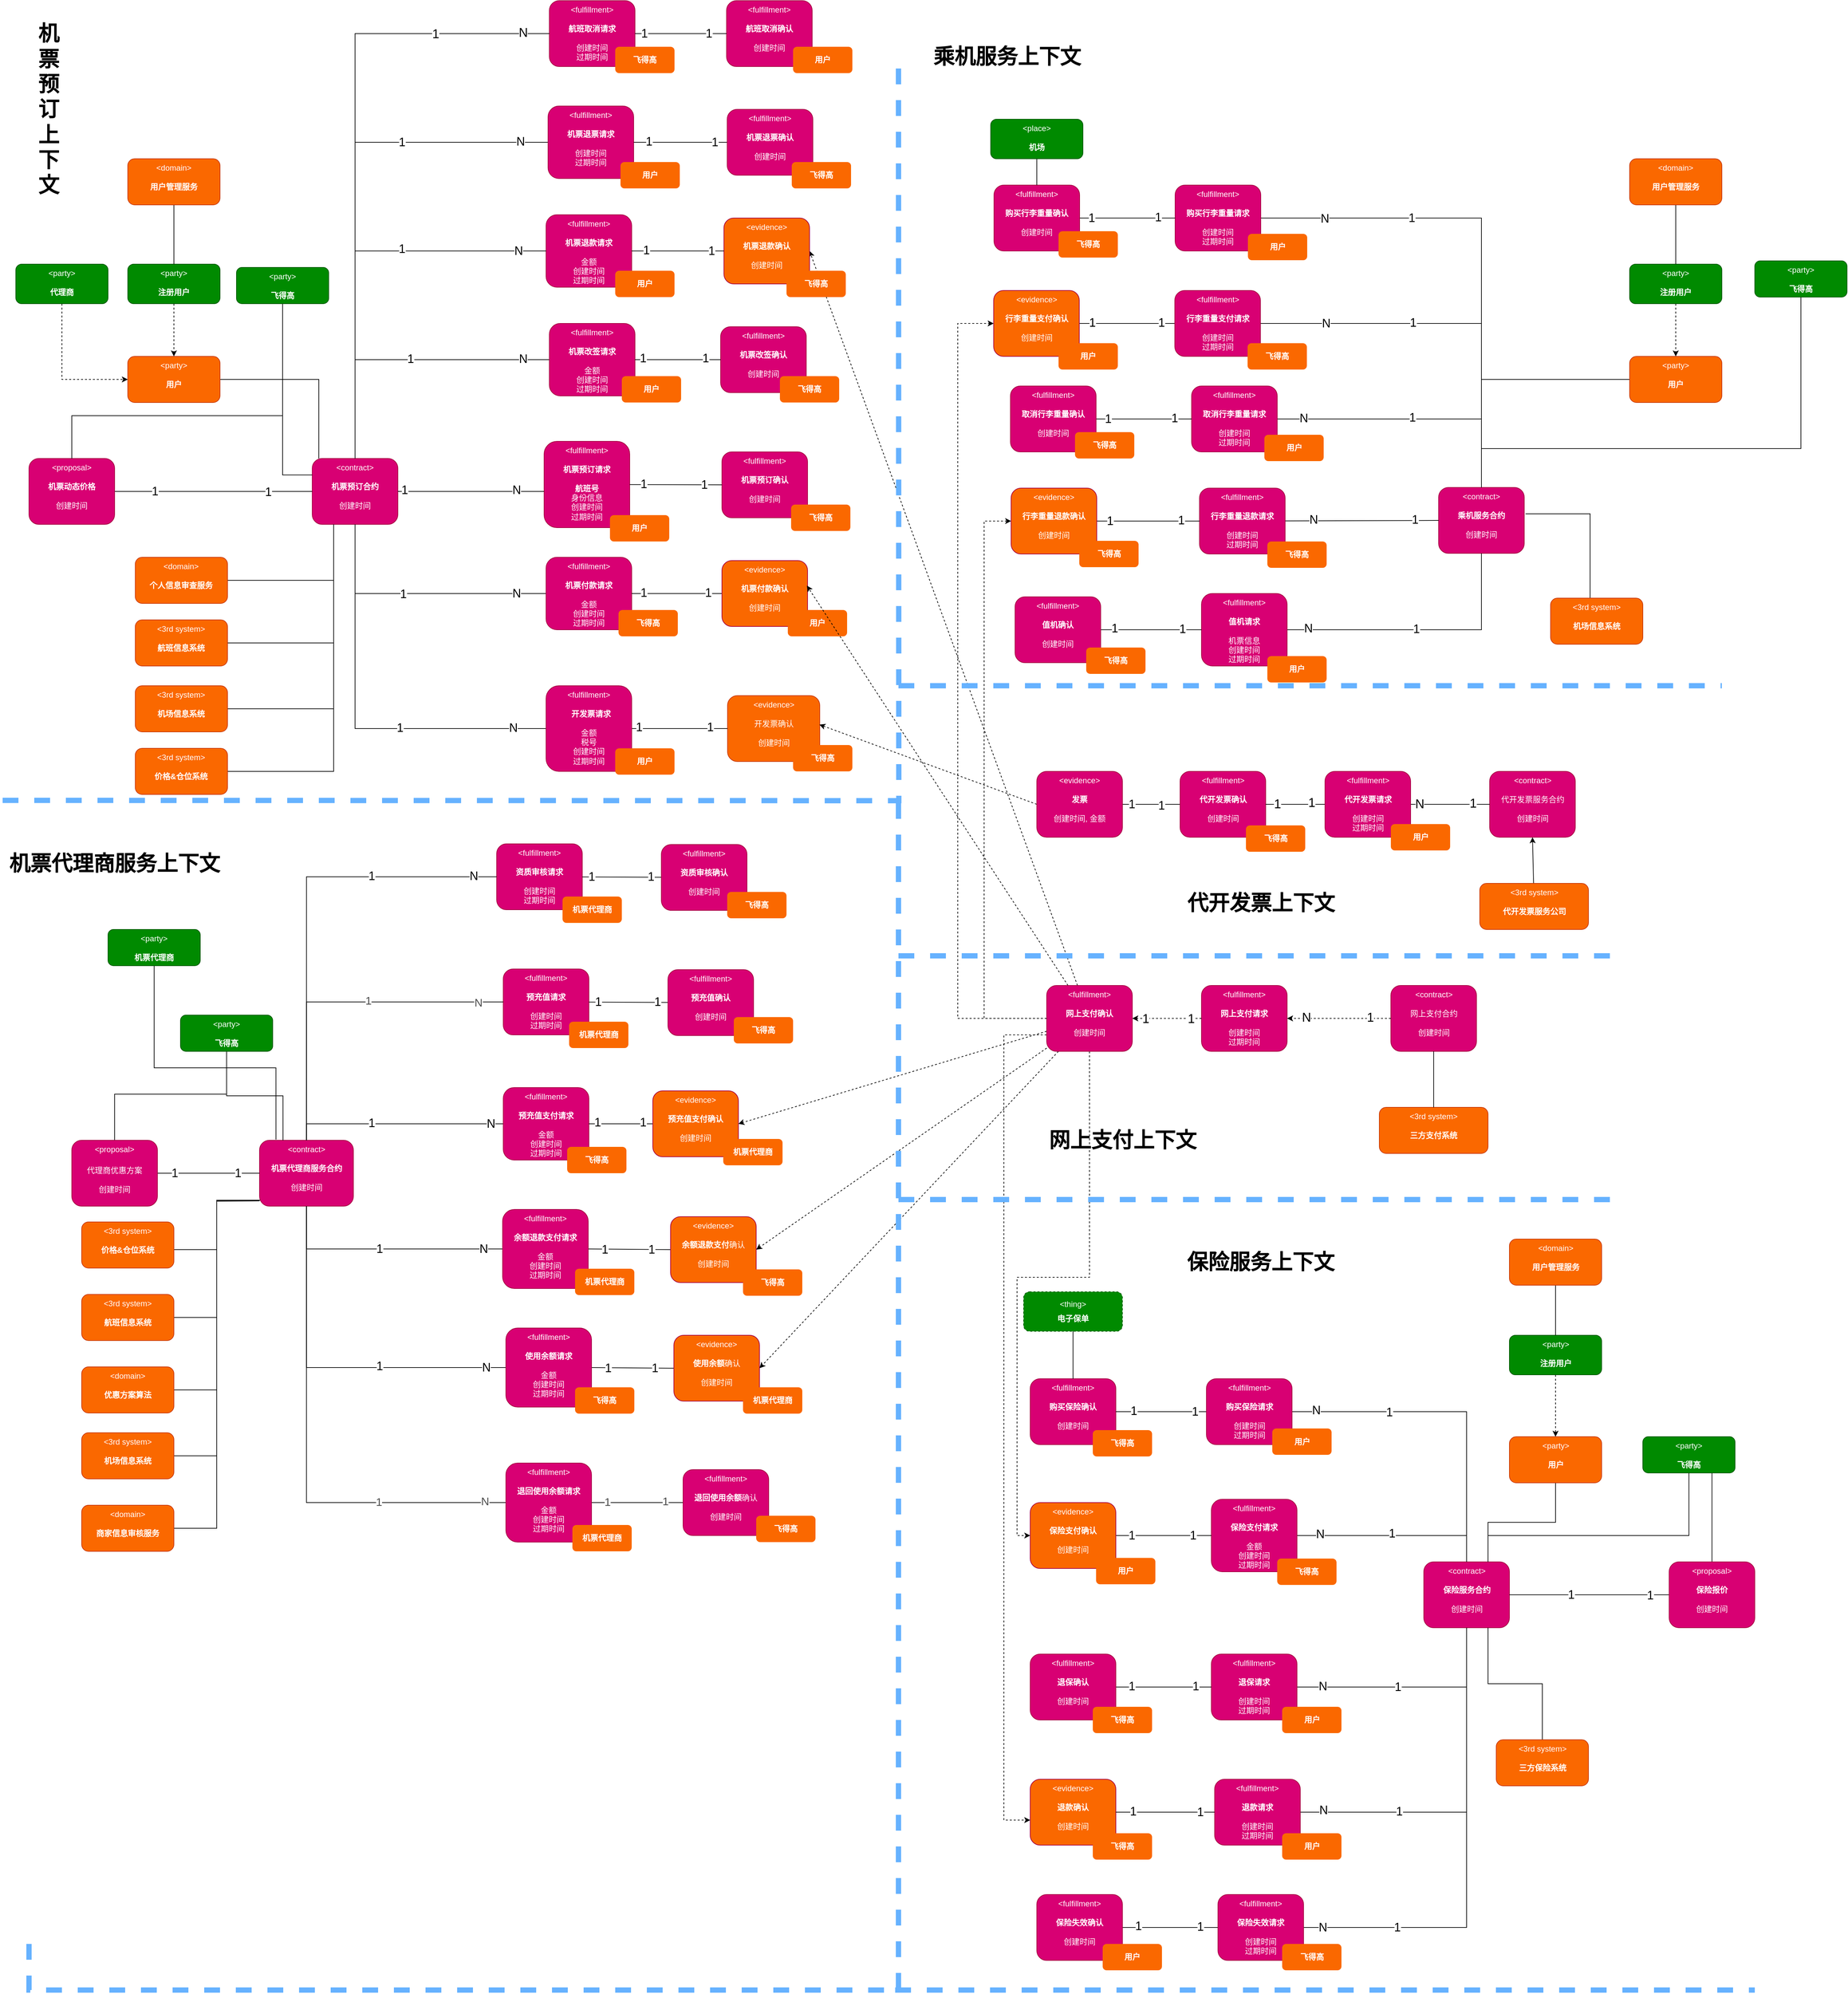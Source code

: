 <mxfile version="16.5.1" type="device" pages="4"><diagram id="RH-7dXRzNEleu9y0SEVD" name="建模图"><mxGraphModel dx="1106" dy="2097" grid="1" gridSize="10" guides="1" tooltips="1" connect="1" arrows="1" fold="1" page="1" pageScale="1" pageWidth="850" pageHeight="1100" math="0" shadow="0"><root><mxCell id="0"/><mxCell id="1" parent="0"/><mxCell id="rbTxgsYng1rmD6DdsnTM-699" style="rounded=0;orthogonalLoop=1;jettySize=auto;html=1;entryX=1;entryY=0.5;entryDx=0;entryDy=0;fontSize=19;endArrow=classic;endFill=1;strokeColor=#000000;strokeWidth=1;dashed=1;" parent="1" source="rbTxgsYng1rmD6DdsnTM-377" target="TOL78a1kvoYeHy4V-4pF-7" edge="1"><mxGeometry relative="1" as="geometry"><mxPoint x="1298" y="-675" as="targetPoint"/></mxGeometry></mxCell><mxCell id="rbTxgsYng1rmD6DdsnTM-356" value="&amp;lt;evidence&amp;gt;&lt;br&gt;&lt;br&gt;开发票确认&lt;br&gt;&lt;br&gt;创建时间" style="rounded=1;whiteSpace=wrap;html=1;verticalAlign=top;fillColor=#fa6800;strokeColor=#C73500;fontColor=#ffffff;" parent="1" vertex="1"><mxGeometry x="1170.5" y="165" width="140" height="100" as="geometry"/></mxCell><mxCell id="rbTxgsYng1rmD6DdsnTM-503" style="edgeStyle=orthogonalEdgeStyle;rounded=0;orthogonalLoop=1;jettySize=auto;html=1;entryX=0.5;entryY=0;entryDx=0;entryDy=0;fontSize=18;endArrow=none;endFill=0;" parent="1" source="rbTxgsYng1rmD6DdsnTM-187" target="rbTxgsYng1rmD6DdsnTM-10" edge="1"><mxGeometry relative="1" as="geometry"/></mxCell><mxCell id="rbTxgsYng1rmD6DdsnTM-504" value="N" style="edgeLabel;html=1;align=center;verticalAlign=middle;resizable=0;points=[];fontSize=18;" parent="rbTxgsYng1rmD6DdsnTM-503" vertex="1" connectable="0"><mxGeometry x="-0.891" y="-1" relative="1" as="geometry"><mxPoint as="offset"/></mxGeometry></mxCell><mxCell id="rbTxgsYng1rmD6DdsnTM-510" value="1" style="edgeLabel;html=1;align=center;verticalAlign=middle;resizable=0;points=[];fontSize=18;" parent="rbTxgsYng1rmD6DdsnTM-503" vertex="1" connectable="0"><mxGeometry x="-0.278" relative="1" as="geometry"><mxPoint x="57" as="offset"/></mxGeometry></mxCell><mxCell id="rbTxgsYng1rmD6DdsnTM-170" style="edgeStyle=orthogonalEdgeStyle;rounded=0;orthogonalLoop=1;jettySize=auto;html=1;entryX=1;entryY=0.5;entryDx=0;entryDy=0;endArrow=none;endFill=0;exitX=0.25;exitY=1;exitDx=0;exitDy=0;" parent="1" source="rbTxgsYng1rmD6DdsnTM-10" target="rbTxgsYng1rmD6DdsnTM-212" edge="1"><mxGeometry relative="1" as="geometry"/></mxCell><mxCell id="rbTxgsYng1rmD6DdsnTM-202" value="" style="edgeStyle=orthogonalEdgeStyle;rounded=0;orthogonalLoop=1;jettySize=auto;html=1;entryX=0;entryY=0.5;entryDx=0;entryDy=0;endArrow=none;endFill=0;exitX=0.5;exitY=0;exitDx=0;exitDy=0;" parent="1" source="rbTxgsYng1rmD6DdsnTM-10" target="rbTxgsYng1rmD6DdsnTM-196" edge="1"><mxGeometry relative="1" as="geometry"/></mxCell><mxCell id="rbTxgsYng1rmD6DdsnTM-480" value="N" style="edgeLabel;html=1;align=center;verticalAlign=middle;resizable=0;points=[];fontSize=18;" parent="rbTxgsYng1rmD6DdsnTM-202" vertex="1" connectable="0"><mxGeometry x="0.831" y="2" relative="1" as="geometry"><mxPoint x="-3" y="1" as="offset"/></mxGeometry></mxCell><mxCell id="rbTxgsYng1rmD6DdsnTM-508" value="1" style="edgeLabel;html=1;align=center;verticalAlign=middle;resizable=0;points=[];fontSize=18;" parent="rbTxgsYng1rmD6DdsnTM-202" vertex="1" connectable="0"><mxGeometry x="-0.199" y="-1" relative="1" as="geometry"><mxPoint x="56" y="-2" as="offset"/></mxGeometry></mxCell><mxCell id="rbTxgsYng1rmD6DdsnTM-482" style="edgeStyle=orthogonalEdgeStyle;rounded=0;orthogonalLoop=1;jettySize=auto;html=1;fontSize=18;endArrow=none;endFill=0;entryX=0;entryY=0.5;entryDx=0;entryDy=0;" parent="1" target="rbTxgsYng1rmD6DdsnTM-172" edge="1"><mxGeometry relative="1" as="geometry"><mxPoint x="760" y="-310" as="targetPoint"/><mxPoint x="605" y="-90" as="sourcePoint"/><Array as="points"><mxPoint x="605" y="10"/></Array></mxGeometry></mxCell><mxCell id="rbTxgsYng1rmD6DdsnTM-486" value="N" style="edgeLabel;html=1;align=center;verticalAlign=middle;resizable=0;points=[];fontSize=18;" parent="rbTxgsYng1rmD6DdsnTM-482" vertex="1" connectable="0"><mxGeometry x="0.759" y="1" relative="1" as="geometry"><mxPoint x="2" y="1" as="offset"/></mxGeometry></mxCell><mxCell id="rbTxgsYng1rmD6DdsnTM-514" value="1" style="edgeLabel;html=1;align=center;verticalAlign=middle;resizable=0;points=[];fontSize=18;" parent="rbTxgsYng1rmD6DdsnTM-482" vertex="1" connectable="0"><mxGeometry x="-0.36" y="-1" relative="1" as="geometry"><mxPoint x="48" as="offset"/></mxGeometry></mxCell><mxCell id="rbTxgsYng1rmD6DdsnTM-10" value="&amp;lt;contract&amp;gt;&lt;br&gt;&lt;b&gt;&lt;br&gt;机票预订合约&lt;br&gt;&lt;/b&gt;&lt;br&gt;创建时间" style="rounded=1;whiteSpace=wrap;html=1;verticalAlign=top;fillColor=#d80073;strokeColor=#A50040;fontColor=#ffffff;" parent="1" vertex="1"><mxGeometry x="540" y="-195" width="130" height="100" as="geometry"/></mxCell><mxCell id="rbTxgsYng1rmD6DdsnTM-564" style="edgeStyle=orthogonalEdgeStyle;rounded=0;orthogonalLoop=1;jettySize=auto;html=1;entryX=0.993;entryY=0.6;entryDx=0;entryDy=0;entryPerimeter=0;fontSize=18;endArrow=none;endFill=0;" parent="1" target="rbTxgsYng1rmD6DdsnTM-287" edge="1"><mxGeometry relative="1" as="geometry"><mxPoint x="460" y="932" as="sourcePoint"/></mxGeometry></mxCell><mxCell id="rbTxgsYng1rmD6DdsnTM-46" value="&amp;lt;contract&amp;gt;&lt;br&gt;&lt;b&gt;&lt;br&gt;机票代理商服务合约&lt;br&gt;&lt;/b&gt;&lt;br&gt;创建时间" style="rounded=1;whiteSpace=wrap;html=1;verticalAlign=top;fillColor=#d80073;strokeColor=#A50040;fontColor=#ffffff;" parent="1" vertex="1"><mxGeometry x="460" y="840" width="142.5" height="100" as="geometry"/></mxCell><mxCell id="rbTxgsYng1rmD6DdsnTM-71" value="" style="edgeStyle=none;rounded=0;orthogonalLoop=1;jettySize=auto;html=1;endArrow=none;endFill=0;" parent="1" edge="1"><mxGeometry relative="1" as="geometry"><mxPoint x="960" y="720" as="sourcePoint"/></mxGeometry></mxCell><mxCell id="rbTxgsYng1rmD6DdsnTM-548" value="1" style="edgeLabel;html=1;align=center;verticalAlign=middle;resizable=0;points=[];fontSize=18;" parent="rbTxgsYng1rmD6DdsnTM-71" vertex="1" connectable="0"><mxGeometry x="-0.767" relative="1" as="geometry"><mxPoint as="offset"/></mxGeometry></mxCell><mxCell id="rbTxgsYng1rmD6DdsnTM-549" value="1" style="edgeLabel;html=1;align=center;verticalAlign=middle;resizable=0;points=[];fontSize=18;" parent="rbTxgsYng1rmD6DdsnTM-71" vertex="1" connectable="0"><mxGeometry x="0.733" y="-1" relative="1" as="geometry"><mxPoint x="-8" as="offset"/></mxGeometry></mxCell><mxCell id="rbTxgsYng1rmD6DdsnTM-597" style="edgeStyle=orthogonalEdgeStyle;rounded=0;orthogonalLoop=1;jettySize=auto;html=1;entryX=0.25;entryY=0;entryDx=0;entryDy=0;fontSize=18;endArrow=none;endFill=0;" parent="1" source="rbTxgsYng1rmD6DdsnTM-110" target="rbTxgsYng1rmD6DdsnTM-46" edge="1"><mxGeometry relative="1" as="geometry"/></mxCell><mxCell id="4L-l731-pxasB16IDavk-3" style="edgeStyle=orthogonalEdgeStyle;rounded=0;orthogonalLoop=1;jettySize=auto;html=1;endArrow=none;endFill=0;" parent="1" target="4L-l731-pxasB16IDavk-1" edge="1"><mxGeometry relative="1" as="geometry"><mxPoint x="410" y="710" as="sourcePoint"/><Array as="points"><mxPoint x="410" y="770"/><mxPoint x="240" y="770"/></Array></mxGeometry></mxCell><mxCell id="rbTxgsYng1rmD6DdsnTM-110" value="&amp;lt;party&amp;gt;&lt;br&gt;&lt;br&gt;&lt;b&gt;飞得高&lt;br&gt;&lt;/b&gt;" style="rounded=1;whiteSpace=wrap;html=1;verticalAlign=top;fillColor=#008a00;strokeColor=#005700;fontColor=#ffffff;" parent="1" vertex="1"><mxGeometry x="340" y="650" width="140" height="55" as="geometry"/></mxCell><mxCell id="rbTxgsYng1rmD6DdsnTM-598" style="edgeStyle=orthogonalEdgeStyle;rounded=0;orthogonalLoop=1;jettySize=auto;html=1;entryX=0.175;entryY=-0.01;entryDx=0;entryDy=0;fontSize=18;endArrow=none;endFill=0;exitX=0.5;exitY=1;exitDx=0;exitDy=0;entryPerimeter=0;" parent="1" source="rbTxgsYng1rmD6DdsnTM-111" target="rbTxgsYng1rmD6DdsnTM-46" edge="1"><mxGeometry relative="1" as="geometry"><Array as="points"><mxPoint x="300" y="730"/><mxPoint x="485" y="730"/></Array></mxGeometry></mxCell><mxCell id="rbTxgsYng1rmD6DdsnTM-111" value="&amp;lt;party&amp;gt;&lt;br&gt;&lt;br&gt;&lt;b&gt;机票代理商&lt;br&gt;&lt;/b&gt;" style="rounded=1;whiteSpace=wrap;html=1;verticalAlign=top;fillColor=#008a00;strokeColor=#005700;fontColor=#ffffff;" parent="1" vertex="1"><mxGeometry x="230" y="520" width="140" height="55" as="geometry"/></mxCell><mxCell id="rbTxgsYng1rmD6DdsnTM-123" style="edgeStyle=none;rounded=0;orthogonalLoop=1;jettySize=auto;html=1;endArrow=none;endFill=0;entryX=0;entryY=0.5;entryDx=0;entryDy=0;exitX=1;exitY=0.5;exitDx=0;exitDy=0;" parent="1" source="rbTxgsYng1rmD6DdsnTM-125" target="rbTxgsYng1rmD6DdsnTM-126" edge="1"><mxGeometry relative="1" as="geometry"><mxPoint x="941" y="1004" as="sourcePoint"/><mxPoint x="1084" y="1004" as="targetPoint"/></mxGeometry></mxCell><mxCell id="rbTxgsYng1rmD6DdsnTM-569" value="1" style="edgeLabel;html=1;align=center;verticalAlign=middle;resizable=0;points=[];fontSize=18;" parent="rbTxgsYng1rmD6DdsnTM-123" vertex="1" connectable="0"><mxGeometry x="-0.328" relative="1" as="geometry"><mxPoint x="-17" as="offset"/></mxGeometry></mxCell><mxCell id="rbTxgsYng1rmD6DdsnTM-570" value="1" style="edgeLabel;html=1;align=center;verticalAlign=middle;resizable=0;points=[];fontSize=18;" parent="rbTxgsYng1rmD6DdsnTM-123" vertex="1" connectable="0"><mxGeometry x="0.734" y="2" relative="1" as="geometry"><mxPoint x="-13" y="2" as="offset"/></mxGeometry></mxCell><mxCell id="rbTxgsYng1rmD6DdsnTM-140" style="edgeStyle=none;rounded=0;orthogonalLoop=1;jettySize=auto;html=1;entryX=0;entryY=0.5;entryDx=0;entryDy=0;endArrow=none;endFill=0;" parent="1" source="rbTxgsYng1rmD6DdsnTM-139" target="rbTxgsYng1rmD6DdsnTM-10" edge="1"><mxGeometry relative="1" as="geometry"/></mxCell><mxCell id="rbTxgsYng1rmD6DdsnTM-720" value="1" style="edgeLabel;html=1;align=center;verticalAlign=middle;resizable=0;points=[];fontSize=18;" parent="rbTxgsYng1rmD6DdsnTM-140" vertex="1" connectable="0"><mxGeometry x="-0.593" relative="1" as="geometry"><mxPoint as="offset"/></mxGeometry></mxCell><mxCell id="rbTxgsYng1rmD6DdsnTM-721" value="1" style="edgeLabel;html=1;align=center;verticalAlign=middle;resizable=0;points=[];fontSize=18;" parent="rbTxgsYng1rmD6DdsnTM-140" vertex="1" connectable="0"><mxGeometry x="0.553" y="-1" relative="1" as="geometry"><mxPoint as="offset"/></mxGeometry></mxCell><mxCell id="rbTxgsYng1rmD6DdsnTM-139" value="&amp;lt;proposal&amp;gt;&lt;br&gt;&lt;b&gt;&lt;br&gt;机票动态价格&lt;br&gt;&lt;/b&gt;&lt;br&gt;创建时间" style="rounded=1;whiteSpace=wrap;html=1;verticalAlign=top;fillColor=#d80073;strokeColor=#A50040;fontColor=#ffffff;" parent="1" vertex="1"><mxGeometry x="110" y="-195" width="130" height="100" as="geometry"/></mxCell><mxCell id="rbTxgsYng1rmD6DdsnTM-167" value="" style="group" parent="1" vertex="1" connectable="0"><mxGeometry x="892" y="-191" width="440" height="122" as="geometry"/></mxCell><mxCell id="rbTxgsYng1rmD6DdsnTM-160" value="&amp;lt;fulfillment&amp;gt;&lt;br&gt;&lt;b&gt;&lt;br&gt;机票预订请求&lt;br&gt;&lt;br&gt;航班号&lt;br&gt;&lt;/b&gt;身份信息&lt;br&gt;创建时间&lt;br&gt;过期时间" style="rounded=1;whiteSpace=wrap;html=1;verticalAlign=top;fillColor=#d80073;strokeColor=#A50040;fontColor=#ffffff;" parent="rbTxgsYng1rmD6DdsnTM-167" vertex="1"><mxGeometry y="-30" width="130" height="131" as="geometry"/></mxCell><mxCell id="rbTxgsYng1rmD6DdsnTM-161" value="&lt;b style=&quot;color: rgb(255 , 255 , 255)&quot;&gt;用户&lt;/b&gt;" style="rounded=1;whiteSpace=wrap;html=1;fillColor=#FA6800;strokeColor=none;" parent="rbTxgsYng1rmD6DdsnTM-167" vertex="1"><mxGeometry x="100" y="82" width="90" height="40" as="geometry"/></mxCell><mxCell id="rbTxgsYng1rmD6DdsnTM-162" value="&amp;lt;fulfillment&amp;gt;&lt;span style=&quot;color: rgba(0 , 0 , 0 , 0) ; font-family: monospace ; font-size: 0px&quot;&gt;%3CmxGraphModel%3E%3Croot%3E%3CmxCell%20id%3D%220%22%2F%3E%3CmxCell%20id%3D%221%22%20parent%3D%220%22%2F%3E%3CmxCell%20id%3D%222%22%20value%3D%22%22%20style%3D%22group%22%20vertex%3D%221%22%20connectable%3D%220%22%20parent%3D%221%22%3E%3CmxGeometry%20x%3D%22760%22%20y%3D%22-195%22%20width%3D%22440%22%20height%3D%22122%22%20as%3D%22geometry%22%2F%3E%3C%2FmxCell%3E%3CmxCell%20id%3D%223%22%20value%3D%22%26amp%3Blt%3Bfulfillment%26amp%3Bgt%3B%26lt%3Bbr%26gt%3B%26lt%3Bb%26gt%3B%26lt%3Bbr%26gt%3B%E6%9C%BA%E7%A5%A8%E9%A2%84%E5%AE%9A%E8%AF%B7%E6%B1%82%26lt%3Bbr%26gt%3B%26lt%3B%2Fb%26gt%3B%26lt%3Bbr%26gt%3B%E5%88%9B%E5%BB%BA%E6%97%B6%E9%97%B4%26lt%3Bbr%26gt%3B%E8%BF%87%E6%9C%9F%E6%97%B6%E9%97%B4%22%20style%3D%22rounded%3D1%3BwhiteSpace%3Dwrap%3Bhtml%3D1%3BverticalAlign%3Dtop%3BfillColor%3D%23d80073%3BstrokeColor%3D%23A50040%3BfontColor%3D%23ffffff%3B%22%20vertex%3D%221%22%20parent%3D%222%22%3E%3CmxGeometry%20y%3D%221%22%20width%3D%22130%22%20height%3D%22100%22%20as%3D%22geometry%22%2F%3E%3C%2FmxCell%3E%3CmxCell%20id%3D%224%22%20value%3D%22%26lt%3Bb%20style%3D%26quot%3Bcolor%3A%20rgb(255%20%2C%20255%20%2C%20255)%26quot%3B%26gt%3B%E7%94%A8%E6%88%B7%26lt%3B%2Fb%26gt%3B%22%20style%3D%22rounded%3D1%3BwhiteSpace%3Dwrap%3Bhtml%3D1%3BfillColor%3D%23FA6800%3BstrokeColor%3Dnone%3B%22%20vertex%3D%221%22%20parent%3D%222%22%3E%3CmxGeometry%20x%3D%22100%22%20y%3D%2282%22%20width%3D%2290%22%20height%3D%2240%22%20as%3D%22geometry%22%2F%3E%3C%2FmxCell%3E%3CmxCell%20id%3D%225%22%20value%3D%22%26amp%3Blt%3Bfulfillment%26amp%3Bgt%3B%26lt%3Bbr%26gt%3B%26lt%3Bb%26gt%3B%26lt%3Bbr%26gt%3B%E6%9C%BA%E7%A5%A8%E9%A2%84%E5%AE%9A%E7%A1%AE%E8%AE%A4%26lt%3Bbr%26gt%3B%26lt%3B%2Fb%26gt%3B%26lt%3Bbr%26gt%3B%E5%88%9B%E5%BB%BA%E6%97%B6%E9%97%B4%22%20style%3D%22rounded%3D1%3BwhiteSpace%3Dwrap%3Bhtml%3D1%3BverticalAlign%3Dtop%3BfillColor%3D%23d80073%3BstrokeColor%3D%23A50040%3BfontColor%3D%23ffffff%3B%22%20vertex%3D%221%22%20parent%3D%222%22%3E%3CmxGeometry%20x%3D%22245%22%20width%3D%22130%22%20height%3D%22100%22%20as%3D%22geometry%22%2F%3E%3C%2FmxCell%3E%3CmxCell%20id%3D%226%22%20value%3D%221%3A%201%22%20style%3D%22edgeStyle%3Dnone%3Brounded%3D0%3BorthogonalLoop%3D1%3BjettySize%3Dauto%3Bhtml%3D1%3BentryX%3D0%3BentryY%3D0.5%3BentryDx%3D0%3BentryDy%3D0%3BendArrow%3Dnone%3BendFill%3D0%3B%22%20edge%3D%221%22%20parent%3D%222%22%20source%3D%223%22%20target%3D%225%22%3E%3CmxGeometry%20relative%3D%221%22%20as%3D%22geometry%22%2F%3E%3C%2FmxCell%3E%3CmxCell%20id%3D%227%22%20value%3D%22%26lt%3Bfont%20color%3D%26quot%3B%23ffffff%26quot%3B%26gt%3B%26lt%3Bb%26gt%3B%E8%88%AA%E7%A9%BA%E5%85%AC%E5%8F%B8%26lt%3B%2Fb%26gt%3B%26lt%3B%2Ffont%26gt%3B%22%20style%3D%22rounded%3D1%3BwhiteSpace%3Dwrap%3Bhtml%3D1%3BfillColor%3D%23FA6800%3BstrokeColor%3Dnone%3B%22%20vertex%3D%221%22%20parent%3D%222%22%3E%3CmxGeometry%20x%3D%22350%22%20y%3D%2282%22%20width%3D%2290%22%20height%3D%2240%22%20as%3D%22geometry%22%2F%3E%3C%2FmxCell%3E%3C%2Froot%3E%3C%2FmxGraphModel%3E&lt;/span&gt;&lt;br&gt;&lt;b&gt;&lt;br&gt;机票预订确认&lt;br&gt;&lt;/b&gt;&lt;br&gt;创建时间" style="rounded=1;whiteSpace=wrap;html=1;verticalAlign=top;fillColor=#d80073;strokeColor=#A50040;fontColor=#ffffff;" parent="rbTxgsYng1rmD6DdsnTM-167" vertex="1"><mxGeometry x="270" y="-14" width="130" height="100" as="geometry"/></mxCell><mxCell id="rbTxgsYng1rmD6DdsnTM-165" value="" style="edgeStyle=none;rounded=0;orthogonalLoop=1;jettySize=auto;html=1;entryX=0;entryY=0.5;entryDx=0;entryDy=0;endArrow=none;endFill=0;" parent="rbTxgsYng1rmD6DdsnTM-167" source="rbTxgsYng1rmD6DdsnTM-160" target="rbTxgsYng1rmD6DdsnTM-162" edge="1"><mxGeometry relative="1" as="geometry"/></mxCell><mxCell id="rbTxgsYng1rmD6DdsnTM-522" value="1" style="edgeLabel;html=1;align=center;verticalAlign=middle;resizable=0;points=[];fontSize=18;" parent="rbTxgsYng1rmD6DdsnTM-165" vertex="1" connectable="0"><mxGeometry x="-0.7" y="-1" relative="1" as="geometry"><mxPoint y="-2" as="offset"/></mxGeometry></mxCell><mxCell id="rbTxgsYng1rmD6DdsnTM-523" value="1" style="edgeLabel;html=1;align=center;verticalAlign=middle;resizable=0;points=[];fontSize=18;" parent="rbTxgsYng1rmD6DdsnTM-165" vertex="1" connectable="0"><mxGeometry x="0.614" y="2" relative="1" as="geometry"><mxPoint y="2" as="offset"/></mxGeometry></mxCell><mxCell id="rbTxgsYng1rmD6DdsnTM-163" value="&lt;b style=&quot;color: rgb(255 , 255 , 255)&quot;&gt;飞得高&lt;/b&gt;" style="rounded=1;whiteSpace=wrap;html=1;fillColor=#FA6800;strokeColor=none;" parent="rbTxgsYng1rmD6DdsnTM-167" vertex="1"><mxGeometry x="375" y="66" width="90" height="40" as="geometry"/></mxCell><mxCell id="rbTxgsYng1rmD6DdsnTM-164" style="edgeStyle=orthogonalEdgeStyle;rounded=0;orthogonalLoop=1;jettySize=auto;html=1;endArrow=none;endFill=0;" parent="1" source="rbTxgsYng1rmD6DdsnTM-10" edge="1"><mxGeometry relative="1" as="geometry"><mxPoint x="892" y="-145" as="targetPoint"/><Array as="points"><mxPoint x="892" y="-145"/></Array></mxGeometry></mxCell><mxCell id="rbTxgsYng1rmD6DdsnTM-485" value="N" style="edgeLabel;html=1;align=center;verticalAlign=middle;resizable=0;points=[];fontSize=18;" parent="rbTxgsYng1rmD6DdsnTM-164" vertex="1" connectable="0"><mxGeometry x="0.578" y="1" relative="1" as="geometry"><mxPoint x="5" y="-1" as="offset"/></mxGeometry></mxCell><mxCell id="rbTxgsYng1rmD6DdsnTM-512" value="1" style="edgeLabel;html=1;align=center;verticalAlign=middle;resizable=0;points=[];fontSize=18;" parent="rbTxgsYng1rmD6DdsnTM-164" vertex="1" connectable="0"><mxGeometry x="-0.176" y="2" relative="1" as="geometry"><mxPoint x="-82" as="offset"/></mxGeometry></mxCell><mxCell id="rbTxgsYng1rmD6DdsnTM-525" style="edgeStyle=orthogonalEdgeStyle;rounded=0;orthogonalLoop=1;jettySize=auto;html=1;entryX=0.25;entryY=1;entryDx=0;entryDy=0;fontSize=18;endArrow=none;endFill=0;" parent="1" source="rbTxgsYng1rmD6DdsnTM-168" target="rbTxgsYng1rmD6DdsnTM-10" edge="1"><mxGeometry relative="1" as="geometry"/></mxCell><mxCell id="rbTxgsYng1rmD6DdsnTM-168" value="&amp;lt;3rd system&amp;gt;&lt;br&gt;&lt;br&gt;&lt;b&gt;机场信息系统&lt;br&gt;&lt;/b&gt;" style="rounded=1;whiteSpace=wrap;html=1;verticalAlign=top;fillColor=#fa6800;strokeColor=#C73500;fontColor=#ffffff;" parent="1" vertex="1"><mxGeometry x="271.38" y="150" width="140" height="70" as="geometry"/></mxCell><mxCell id="rbTxgsYng1rmD6DdsnTM-185" value="" style="group" parent="1" vertex="1" connectable="0"><mxGeometry x="902" y="-45" width="440" height="120" as="geometry"/></mxCell><mxCell id="rbTxgsYng1rmD6DdsnTM-172" value="&amp;lt;fulfillment&amp;gt;&lt;br&gt;&lt;b&gt;&lt;br&gt;机票付款请求&lt;br&gt;&lt;br&gt;&lt;/b&gt;金额&lt;br&gt;创建时间&lt;br&gt;过期时间" style="rounded=1;whiteSpace=wrap;html=1;verticalAlign=top;fillColor=#d80073;strokeColor=#A50040;fontColor=#ffffff;" parent="rbTxgsYng1rmD6DdsnTM-185" vertex="1"><mxGeometry x="-7" width="130" height="110" as="geometry"/></mxCell><mxCell id="rbTxgsYng1rmD6DdsnTM-175" style="edgeStyle=none;rounded=0;orthogonalLoop=1;jettySize=auto;html=1;endArrow=none;endFill=0;" parent="rbTxgsYng1rmD6DdsnTM-185" source="rbTxgsYng1rmD6DdsnTM-172" target="rbTxgsYng1rmD6DdsnTM-174" edge="1"><mxGeometry relative="1" as="geometry"/></mxCell><mxCell id="rbTxgsYng1rmD6DdsnTM-501" value="1" style="edgeLabel;html=1;align=center;verticalAlign=middle;resizable=0;points=[];fontSize=18;" parent="rbTxgsYng1rmD6DdsnTM-175" vertex="1" connectable="0"><mxGeometry x="-0.585" y="-3" relative="1" as="geometry"><mxPoint x="-11" y="-4" as="offset"/></mxGeometry></mxCell><mxCell id="rbTxgsYng1rmD6DdsnTM-502" value="1" style="edgeLabel;html=1;align=center;verticalAlign=middle;resizable=0;points=[];fontSize=18;" parent="rbTxgsYng1rmD6DdsnTM-175" vertex="1" connectable="0"><mxGeometry x="0.692" relative="1" as="geometry"><mxPoint y="-1" as="offset"/></mxGeometry></mxCell><mxCell id="rbTxgsYng1rmD6DdsnTM-184" value="&lt;b style=&quot;color: rgb(255 , 255 , 255)&quot;&gt;飞得高&lt;/b&gt;" style="rounded=1;whiteSpace=wrap;html=1;fillColor=#FA6800;strokeColor=none;" parent="rbTxgsYng1rmD6DdsnTM-185" vertex="1"><mxGeometry x="103" y="80" width="90" height="40" as="geometry"/></mxCell><mxCell id="rbTxgsYng1rmD6DdsnTM-174" value="&amp;lt;evidence&amp;gt;&lt;br&gt;&lt;b&gt;&lt;br&gt;机票付款确认&lt;br&gt;&lt;/b&gt;&lt;br&gt;创建时间" style="rounded=1;whiteSpace=wrap;html=1;verticalAlign=top;fillColor=#FA6800;strokeColor=#A50040;fontColor=#ffffff;" parent="rbTxgsYng1rmD6DdsnTM-185" vertex="1"><mxGeometry x="260" y="5" width="130" height="100" as="geometry"/></mxCell><mxCell id="rbTxgsYng1rmD6DdsnTM-173" value="&lt;b style=&quot;color: rgb(255 , 255 , 255)&quot;&gt;用户&lt;/b&gt;" style="rounded=1;whiteSpace=wrap;html=1;fillColor=#FA6800;strokeColor=none;" parent="rbTxgsYng1rmD6DdsnTM-185" vertex="1"><mxGeometry x="360" y="80" width="90" height="40" as="geometry"/></mxCell><mxCell id="rbTxgsYng1rmD6DdsnTM-186" value="" style="group" parent="1" vertex="1" connectable="0"><mxGeometry x="898" y="-725" width="440" height="120" as="geometry"/></mxCell><mxCell id="rbTxgsYng1rmD6DdsnTM-187" value="&amp;lt;fulfillment&amp;gt;&lt;br&gt;&lt;b&gt;&lt;br&gt;机票退票请求&lt;br&gt;&lt;/b&gt;&lt;br&gt;创建时间&lt;br&gt;过期时间" style="rounded=1;whiteSpace=wrap;html=1;verticalAlign=top;fillColor=#d80073;strokeColor=#A50040;fontColor=#ffffff;" parent="rbTxgsYng1rmD6DdsnTM-186" vertex="1"><mxGeometry y="-5" width="130" height="110" as="geometry"/></mxCell><mxCell id="rbTxgsYng1rmD6DdsnTM-188" value="&lt;b style=&quot;color: rgb(255 , 255 , 255)&quot;&gt;用户&lt;/b&gt;" style="rounded=1;whiteSpace=wrap;html=1;fillColor=#FA6800;strokeColor=none;" parent="rbTxgsYng1rmD6DdsnTM-186" vertex="1"><mxGeometry x="110" y="80" width="90" height="40" as="geometry"/></mxCell><mxCell id="rbTxgsYng1rmD6DdsnTM-190" style="edgeStyle=none;rounded=0;orthogonalLoop=1;jettySize=auto;html=1;endArrow=none;endFill=0;" parent="rbTxgsYng1rmD6DdsnTM-186" source="rbTxgsYng1rmD6DdsnTM-187" target="TOL78a1kvoYeHy4V-4pF-12" edge="1"><mxGeometry relative="1" as="geometry"><mxPoint x="270" y="50" as="targetPoint"/></mxGeometry></mxCell><mxCell id="rbTxgsYng1rmD6DdsnTM-505" value="1" style="edgeLabel;html=1;align=center;verticalAlign=middle;resizable=0;points=[];fontSize=18;" parent="rbTxgsYng1rmD6DdsnTM-190" vertex="1" connectable="0"><mxGeometry x="-0.686" y="-1" relative="1" as="geometry"><mxPoint y="-2" as="offset"/></mxGeometry></mxCell><mxCell id="rbTxgsYng1rmD6DdsnTM-506" value="1" style="edgeLabel;html=1;align=center;verticalAlign=middle;resizable=0;points=[];fontSize=18;" parent="rbTxgsYng1rmD6DdsnTM-190" vertex="1" connectable="0"><mxGeometry x="0.729" y="-2" relative="1" as="geometry"><mxPoint y="-2" as="offset"/></mxGeometry></mxCell><mxCell id="TOL78a1kvoYeHy4V-4pF-12" value="&amp;lt;fulfillment&amp;gt;&lt;span style=&quot;color: rgba(0 , 0 , 0 , 0) ; font-family: monospace ; font-size: 0px&quot;&gt;%3CmxGraphModel%3E%3Croot%3E%3CmxCell%20id%3D%220%22%2F%3E%3CmxCell%20id%3D%221%22%20parent%3D%220%22%2F%3E%3CmxCell%20id%3D%222%22%20value%3D%22%22%20style%3D%22group%22%20vertex%3D%221%22%20connectable%3D%220%22%20parent%3D%221%22%3E%3CmxGeometry%20x%3D%22760%22%20y%3D%22-195%22%20width%3D%22440%22%20height%3D%22122%22%20as%3D%22geometry%22%2F%3E%3C%2FmxCell%3E%3CmxCell%20id%3D%223%22%20value%3D%22%26amp%3Blt%3Bfulfillment%26amp%3Bgt%3B%26lt%3Bbr%26gt%3B%26lt%3Bb%26gt%3B%26lt%3Bbr%26gt%3B%E6%9C%BA%E7%A5%A8%E9%A2%84%E5%AE%9A%E8%AF%B7%E6%B1%82%26lt%3Bbr%26gt%3B%26lt%3B%2Fb%26gt%3B%26lt%3Bbr%26gt%3B%E5%88%9B%E5%BB%BA%E6%97%B6%E9%97%B4%26lt%3Bbr%26gt%3B%E8%BF%87%E6%9C%9F%E6%97%B6%E9%97%B4%22%20style%3D%22rounded%3D1%3BwhiteSpace%3Dwrap%3Bhtml%3D1%3BverticalAlign%3Dtop%3BfillColor%3D%23d80073%3BstrokeColor%3D%23A50040%3BfontColor%3D%23ffffff%3B%22%20vertex%3D%221%22%20parent%3D%222%22%3E%3CmxGeometry%20y%3D%221%22%20width%3D%22130%22%20height%3D%22100%22%20as%3D%22geometry%22%2F%3E%3C%2FmxCell%3E%3CmxCell%20id%3D%224%22%20value%3D%22%26lt%3Bb%20style%3D%26quot%3Bcolor%3A%20rgb(255%20%2C%20255%20%2C%20255)%26quot%3B%26gt%3B%E7%94%A8%E6%88%B7%26lt%3B%2Fb%26gt%3B%22%20style%3D%22rounded%3D1%3BwhiteSpace%3Dwrap%3Bhtml%3D1%3BfillColor%3D%23FA6800%3BstrokeColor%3Dnone%3B%22%20vertex%3D%221%22%20parent%3D%222%22%3E%3CmxGeometry%20x%3D%22100%22%20y%3D%2282%22%20width%3D%2290%22%20height%3D%2240%22%20as%3D%22geometry%22%2F%3E%3C%2FmxCell%3E%3CmxCell%20id%3D%225%22%20value%3D%22%26amp%3Blt%3Bfulfillment%26amp%3Bgt%3B%26lt%3Bbr%26gt%3B%26lt%3Bb%26gt%3B%26lt%3Bbr%26gt%3B%E6%9C%BA%E7%A5%A8%E9%A2%84%E5%AE%9A%E7%A1%AE%E8%AE%A4%26lt%3Bbr%26gt%3B%26lt%3B%2Fb%26gt%3B%26lt%3Bbr%26gt%3B%E5%88%9B%E5%BB%BA%E6%97%B6%E9%97%B4%22%20style%3D%22rounded%3D1%3BwhiteSpace%3Dwrap%3Bhtml%3D1%3BverticalAlign%3Dtop%3BfillColor%3D%23d80073%3BstrokeColor%3D%23A50040%3BfontColor%3D%23ffffff%3B%22%20vertex%3D%221%22%20parent%3D%222%22%3E%3CmxGeometry%20x%3D%22245%22%20width%3D%22130%22%20height%3D%22100%22%20as%3D%22geometry%22%2F%3E%3C%2FmxCell%3E%3CmxCell%20id%3D%226%22%20value%3D%221%3A%201%22%20style%3D%22edgeStyle%3Dnone%3Brounded%3D0%3BorthogonalLoop%3D1%3BjettySize%3Dauto%3Bhtml%3D1%3BentryX%3D0%3BentryY%3D0.5%3BentryDx%3D0%3BentryDy%3D0%3BendArrow%3Dnone%3BendFill%3D0%3B%22%20edge%3D%221%22%20parent%3D%222%22%20source%3D%223%22%20target%3D%225%22%3E%3CmxGeometry%20relative%3D%221%22%20as%3D%22geometry%22%2F%3E%3C%2FmxCell%3E%3CmxCell%20id%3D%227%22%20value%3D%22%26lt%3Bfont%20color%3D%26quot%3B%23ffffff%26quot%3B%26gt%3B%26lt%3Bb%26gt%3B%E8%88%AA%E7%A9%BA%E5%85%AC%E5%8F%B8%26lt%3B%2Fb%26gt%3B%26lt%3B%2Ffont%26gt%3B%22%20style%3D%22rounded%3D1%3BwhiteSpace%3Dwrap%3Bhtml%3D1%3BfillColor%3D%23FA6800%3BstrokeColor%3Dnone%3B%22%20vertex%3D%221%22%20parent%3D%222%22%3E%3CmxGeometry%20x%3D%22350%22%20y%3D%2282%22%20width%3D%2290%22%20height%3D%2240%22%20as%3D%22geometry%22%2F%3E%3C%2FmxCell%3E%3C%2Froot%3E%3C%2FmxGraphModel%3E&lt;/span&gt;&lt;br&gt;&lt;b&gt;&lt;br&gt;机票退票确认&lt;br&gt;&lt;/b&gt;&lt;br&gt;创建时间" style="rounded=1;whiteSpace=wrap;html=1;verticalAlign=top;fillColor=#d80073;strokeColor=#A50040;fontColor=#ffffff;" parent="rbTxgsYng1rmD6DdsnTM-186" vertex="1"><mxGeometry x="272" width="130" height="100" as="geometry"/></mxCell><mxCell id="rbTxgsYng1rmD6DdsnTM-192" value="&lt;b style=&quot;color: rgb(255 , 255 , 255)&quot;&gt;飞得高&lt;/b&gt;" style="rounded=1;whiteSpace=wrap;html=1;fillColor=#FA6800;strokeColor=none;" parent="rbTxgsYng1rmD6DdsnTM-186" vertex="1"><mxGeometry x="370" y="80" width="90" height="40" as="geometry"/></mxCell><mxCell id="rbTxgsYng1rmD6DdsnTM-195" value="" style="group" parent="1" vertex="1" connectable="0"><mxGeometry x="900" y="-400" width="440" height="120" as="geometry"/></mxCell><mxCell id="rbTxgsYng1rmD6DdsnTM-196" value="&amp;lt;fulfillment&amp;gt;&lt;br&gt;&lt;b&gt;&lt;br&gt;机票改签请求&lt;br&gt;&lt;br&gt;&lt;/b&gt;金额&lt;br&gt;创建时间&lt;br&gt;过期时间" style="rounded=1;whiteSpace=wrap;html=1;verticalAlign=top;fillColor=#d80073;strokeColor=#A50040;fontColor=#ffffff;" parent="rbTxgsYng1rmD6DdsnTM-195" vertex="1"><mxGeometry width="130" height="110" as="geometry"/></mxCell><mxCell id="rbTxgsYng1rmD6DdsnTM-197" value="&lt;b style=&quot;color: rgb(255 , 255 , 255)&quot;&gt;用户&lt;/b&gt;" style="rounded=1;whiteSpace=wrap;html=1;fillColor=#FA6800;strokeColor=none;" parent="rbTxgsYng1rmD6DdsnTM-195" vertex="1"><mxGeometry x="110" y="80" width="90" height="40" as="geometry"/></mxCell><mxCell id="rbTxgsYng1rmD6DdsnTM-198" value="&amp;lt;fulfillment&amp;gt;&lt;span style=&quot;color: rgba(0 , 0 , 0 , 0) ; font-family: monospace ; font-size: 0px&quot;&gt;%3CmxGraphModel%3E%3Croot%3E%3CmxCell%20id%3D%220%22%2F%3E%3CmxCell%20id%3D%221%22%20parent%3D%220%22%2F%3E%3CmxCell%20id%3D%222%22%20value%3D%22%22%20style%3D%22group%22%20vertex%3D%221%22%20connectable%3D%220%22%20parent%3D%221%22%3E%3CmxGeometry%20x%3D%22760%22%20y%3D%22-195%22%20width%3D%22440%22%20height%3D%22122%22%20as%3D%22geometry%22%2F%3E%3C%2FmxCell%3E%3CmxCell%20id%3D%223%22%20value%3D%22%26amp%3Blt%3Bfulfillment%26amp%3Bgt%3B%26lt%3Bbr%26gt%3B%26lt%3Bb%26gt%3B%26lt%3Bbr%26gt%3B%E6%9C%BA%E7%A5%A8%E9%A2%84%E5%AE%9A%E8%AF%B7%E6%B1%82%26lt%3Bbr%26gt%3B%26lt%3B%2Fb%26gt%3B%26lt%3Bbr%26gt%3B%E5%88%9B%E5%BB%BA%E6%97%B6%E9%97%B4%26lt%3Bbr%26gt%3B%E8%BF%87%E6%9C%9F%E6%97%B6%E9%97%B4%22%20style%3D%22rounded%3D1%3BwhiteSpace%3Dwrap%3Bhtml%3D1%3BverticalAlign%3Dtop%3BfillColor%3D%23d80073%3BstrokeColor%3D%23A50040%3BfontColor%3D%23ffffff%3B%22%20vertex%3D%221%22%20parent%3D%222%22%3E%3CmxGeometry%20y%3D%221%22%20width%3D%22130%22%20height%3D%22100%22%20as%3D%22geometry%22%2F%3E%3C%2FmxCell%3E%3CmxCell%20id%3D%224%22%20value%3D%22%26lt%3Bb%20style%3D%26quot%3Bcolor%3A%20rgb(255%20%2C%20255%20%2C%20255)%26quot%3B%26gt%3B%E7%94%A8%E6%88%B7%26lt%3B%2Fb%26gt%3B%22%20style%3D%22rounded%3D1%3BwhiteSpace%3Dwrap%3Bhtml%3D1%3BfillColor%3D%23FA6800%3BstrokeColor%3Dnone%3B%22%20vertex%3D%221%22%20parent%3D%222%22%3E%3CmxGeometry%20x%3D%22100%22%20y%3D%2282%22%20width%3D%2290%22%20height%3D%2240%22%20as%3D%22geometry%22%2F%3E%3C%2FmxCell%3E%3CmxCell%20id%3D%225%22%20value%3D%22%26amp%3Blt%3Bfulfillment%26amp%3Bgt%3B%26lt%3Bbr%26gt%3B%26lt%3Bb%26gt%3B%26lt%3Bbr%26gt%3B%E6%9C%BA%E7%A5%A8%E9%A2%84%E5%AE%9A%E7%A1%AE%E8%AE%A4%26lt%3Bbr%26gt%3B%26lt%3B%2Fb%26gt%3B%26lt%3Bbr%26gt%3B%E5%88%9B%E5%BB%BA%E6%97%B6%E9%97%B4%22%20style%3D%22rounded%3D1%3BwhiteSpace%3Dwrap%3Bhtml%3D1%3BverticalAlign%3Dtop%3BfillColor%3D%23d80073%3BstrokeColor%3D%23A50040%3BfontColor%3D%23ffffff%3B%22%20vertex%3D%221%22%20parent%3D%222%22%3E%3CmxGeometry%20x%3D%22245%22%20width%3D%22130%22%20height%3D%22100%22%20as%3D%22geometry%22%2F%3E%3C%2FmxCell%3E%3CmxCell%20id%3D%226%22%20value%3D%221%3A%201%22%20style%3D%22edgeStyle%3Dnone%3Brounded%3D0%3BorthogonalLoop%3D1%3BjettySize%3Dauto%3Bhtml%3D1%3BentryX%3D0%3BentryY%3D0.5%3BentryDx%3D0%3BentryDy%3D0%3BendArrow%3Dnone%3BendFill%3D0%3B%22%20edge%3D%221%22%20parent%3D%222%22%20source%3D%223%22%20target%3D%225%22%3E%3CmxGeometry%20relative%3D%221%22%20as%3D%22geometry%22%2F%3E%3C%2FmxCell%3E%3CmxCell%20id%3D%227%22%20value%3D%22%26lt%3Bfont%20color%3D%26quot%3B%23ffffff%26quot%3B%26gt%3B%26lt%3Bb%26gt%3B%E8%88%AA%E7%A9%BA%E5%85%AC%E5%8F%B8%26lt%3B%2Fb%26gt%3B%26lt%3B%2Ffont%26gt%3B%22%20style%3D%22rounded%3D1%3BwhiteSpace%3Dwrap%3Bhtml%3D1%3BfillColor%3D%23FA6800%3BstrokeColor%3Dnone%3B%22%20vertex%3D%221%22%20parent%3D%222%22%3E%3CmxGeometry%20x%3D%22350%22%20y%3D%2282%22%20width%3D%2290%22%20height%3D%2240%22%20as%3D%22geometry%22%2F%3E%3C%2FmxCell%3E%3C%2Froot%3E%3C%2FmxGraphModel%3E&lt;/span&gt;&lt;br&gt;&lt;b&gt;&lt;br&gt;机票改签确认&lt;br&gt;&lt;/b&gt;&lt;br&gt;创建时间" style="rounded=1;whiteSpace=wrap;html=1;verticalAlign=top;fillColor=#d80073;strokeColor=#A50040;fontColor=#ffffff;" parent="rbTxgsYng1rmD6DdsnTM-195" vertex="1"><mxGeometry x="260" y="5" width="130" height="100" as="geometry"/></mxCell><mxCell id="rbTxgsYng1rmD6DdsnTM-199" style="edgeStyle=none;rounded=0;orthogonalLoop=1;jettySize=auto;html=1;endArrow=none;endFill=0;" parent="rbTxgsYng1rmD6DdsnTM-195" source="rbTxgsYng1rmD6DdsnTM-196" target="rbTxgsYng1rmD6DdsnTM-198" edge="1"><mxGeometry relative="1" as="geometry"/></mxCell><mxCell id="rbTxgsYng1rmD6DdsnTM-499" value="1" style="edgeLabel;html=1;align=center;verticalAlign=middle;resizable=0;points=[];fontSize=18;" parent="rbTxgsYng1rmD6DdsnTM-199" vertex="1" connectable="0"><mxGeometry x="-0.815" y="-1" relative="1" as="geometry"><mxPoint y="-3" as="offset"/></mxGeometry></mxCell><mxCell id="rbTxgsYng1rmD6DdsnTM-500" value="1" style="edgeLabel;html=1;align=center;verticalAlign=middle;resizable=0;points=[];fontSize=18;" parent="rbTxgsYng1rmD6DdsnTM-199" vertex="1" connectable="0"><mxGeometry x="0.646" y="2" relative="1" as="geometry"><mxPoint as="offset"/></mxGeometry></mxCell><mxCell id="rbTxgsYng1rmD6DdsnTM-201" value="&lt;b style=&quot;color: rgb(255 , 255 , 255)&quot;&gt;飞得高&lt;/b&gt;" style="rounded=1;whiteSpace=wrap;html=1;fillColor=#FA6800;strokeColor=none;" parent="rbTxgsYng1rmD6DdsnTM-195" vertex="1"><mxGeometry x="350" y="80" width="90" height="40" as="geometry"/></mxCell><mxCell id="rbTxgsYng1rmD6DdsnTM-212" value="&amp;lt;domain&amp;gt;&lt;br&gt;&lt;br&gt;&lt;b&gt;个人信息审查服务&lt;/b&gt;&lt;b&gt;&lt;br&gt;&lt;/b&gt;" style="rounded=1;whiteSpace=wrap;html=1;verticalAlign=top;fillColor=#fa6800;strokeColor=#C73500;fontColor=#ffffff;" parent="1" vertex="1"><mxGeometry x="271.38" y="-45" width="140" height="70" as="geometry"/></mxCell><mxCell id="rbTxgsYng1rmD6DdsnTM-218" value="" style="edgeStyle=orthogonalEdgeStyle;rounded=0;orthogonalLoop=1;jettySize=auto;html=1;endArrow=none;endFill=0;" parent="1" source="rbTxgsYng1rmD6DdsnTM-213" target="rbTxgsYng1rmD6DdsnTM-10" edge="1"><mxGeometry relative="1" as="geometry"><Array as="points"><mxPoint x="550" y="-315"/></Array></mxGeometry></mxCell><mxCell id="rbTxgsYng1rmD6DdsnTM-213" value="&amp;lt;party&amp;gt;&lt;br&gt;&lt;br&gt;&lt;b&gt;用户&lt;br&gt;&lt;/b&gt;" style="rounded=1;whiteSpace=wrap;html=1;verticalAlign=top;fillColor=#fa6800;strokeColor=#C73500;fontColor=#ffffff;" parent="1" vertex="1"><mxGeometry x="260" y="-350" width="140" height="70" as="geometry"/></mxCell><mxCell id="rbTxgsYng1rmD6DdsnTM-215" style="edgeStyle=none;rounded=0;orthogonalLoop=1;jettySize=auto;html=1;entryX=0.5;entryY=0;entryDx=0;entryDy=0;endArrow=classic;endFill=1;exitX=0.5;exitY=1;exitDx=0;exitDy=0;dashed=1;" parent="1" source="rbTxgsYng1rmD6DdsnTM-216" target="rbTxgsYng1rmD6DdsnTM-213" edge="1"><mxGeometry relative="1" as="geometry"><mxPoint x="400" y="-420" as="sourcePoint"/></mxGeometry></mxCell><mxCell id="rbTxgsYng1rmD6DdsnTM-216" value="&amp;lt;party&amp;gt;&lt;br&gt;&lt;br&gt;&lt;b&gt;注册用户&lt;br&gt;&lt;/b&gt;" style="rounded=1;whiteSpace=wrap;html=1;verticalAlign=top;fillColor=#008a00;strokeColor=#005700;fontColor=#ffffff;" parent="1" vertex="1"><mxGeometry x="260" y="-490" width="140" height="60" as="geometry"/></mxCell><mxCell id="rbTxgsYng1rmD6DdsnTM-221" style="edgeStyle=none;rounded=0;orthogonalLoop=1;jettySize=auto;html=1;entryX=0.5;entryY=0;entryDx=0;entryDy=0;endArrow=none;endFill=0;" parent="1" source="rbTxgsYng1rmD6DdsnTM-220" target="rbTxgsYng1rmD6DdsnTM-216" edge="1"><mxGeometry relative="1" as="geometry"/></mxCell><mxCell id="rbTxgsYng1rmD6DdsnTM-220" value="&amp;lt;domain&amp;gt;&lt;br&gt;&lt;br&gt;&lt;b&gt;用户管理服务&lt;br&gt;&lt;/b&gt;" style="rounded=1;whiteSpace=wrap;html=1;verticalAlign=top;fillColor=#fa6800;strokeColor=#C73500;fontColor=#ffffff;" parent="1" vertex="1"><mxGeometry x="260" y="-650" width="140" height="70" as="geometry"/></mxCell><mxCell id="rbTxgsYng1rmD6DdsnTM-529" style="edgeStyle=orthogonalEdgeStyle;rounded=0;orthogonalLoop=1;jettySize=auto;html=1;entryX=0;entryY=0.25;entryDx=0;entryDy=0;fontSize=18;endArrow=none;endFill=0;" parent="1" source="rbTxgsYng1rmD6DdsnTM-224" target="rbTxgsYng1rmD6DdsnTM-10" edge="1"><mxGeometry relative="1" as="geometry"/></mxCell><mxCell id="TOL78a1kvoYeHy4V-4pF-3" style="edgeStyle=orthogonalEdgeStyle;rounded=0;orthogonalLoop=1;jettySize=auto;html=1;entryX=0.5;entryY=0;entryDx=0;entryDy=0;fontSize=18;endArrow=none;endFill=0;strokeColor=#000000;strokeWidth=1;" parent="1" source="rbTxgsYng1rmD6DdsnTM-224" target="rbTxgsYng1rmD6DdsnTM-139" edge="1"><mxGeometry relative="1" as="geometry"><Array as="points"><mxPoint x="495" y="-260"/><mxPoint x="175" y="-260"/></Array></mxGeometry></mxCell><mxCell id="rbTxgsYng1rmD6DdsnTM-224" value="&amp;lt;party&amp;gt;&lt;br&gt;&lt;br&gt;&lt;b&gt;飞得高&lt;br&gt;&lt;/b&gt;" style="rounded=1;whiteSpace=wrap;html=1;verticalAlign=top;fillColor=#008a00;strokeColor=#005700;fontColor=#ffffff;" parent="1" vertex="1"><mxGeometry x="425" y="-485" width="140" height="55" as="geometry"/></mxCell><mxCell id="rbTxgsYng1rmD6DdsnTM-524" style="edgeStyle=orthogonalEdgeStyle;rounded=0;orthogonalLoop=1;jettySize=auto;html=1;entryX=0.25;entryY=1;entryDx=0;entryDy=0;fontSize=18;endArrow=none;endFill=0;" parent="1" source="rbTxgsYng1rmD6DdsnTM-226" target="rbTxgsYng1rmD6DdsnTM-10" edge="1"><mxGeometry relative="1" as="geometry"/></mxCell><mxCell id="rbTxgsYng1rmD6DdsnTM-226" value="&amp;lt;3rd system&amp;gt;&lt;br&gt;&lt;br&gt;&lt;b&gt;航班信息系统&lt;br&gt;&lt;/b&gt;" style="rounded=1;whiteSpace=wrap;html=1;verticalAlign=top;fillColor=#fa6800;strokeColor=#C73500;fontColor=#ffffff;" parent="1" vertex="1"><mxGeometry x="271.38" y="50" width="140" height="70" as="geometry"/></mxCell><mxCell id="rbTxgsYng1rmD6DdsnTM-526" style="edgeStyle=orthogonalEdgeStyle;rounded=0;orthogonalLoop=1;jettySize=auto;html=1;entryX=0.25;entryY=1;entryDx=0;entryDy=0;fontSize=18;endArrow=none;endFill=0;" parent="1" source="rbTxgsYng1rmD6DdsnTM-228" target="rbTxgsYng1rmD6DdsnTM-10" edge="1"><mxGeometry relative="1" as="geometry"/></mxCell><mxCell id="rbTxgsYng1rmD6DdsnTM-228" value="&amp;lt;3rd system&amp;gt;&lt;br&gt;&lt;b&gt;&lt;br&gt;价格&amp;amp;仓位系统&lt;br&gt;&lt;/b&gt;" style="rounded=1;whiteSpace=wrap;html=1;verticalAlign=top;fillColor=#fa6800;strokeColor=#C73500;fontColor=#ffffff;" parent="1" vertex="1"><mxGeometry x="271.38" y="245" width="140" height="70" as="geometry"/></mxCell><mxCell id="rbTxgsYng1rmD6DdsnTM-534" style="edgeStyle=orthogonalEdgeStyle;rounded=0;orthogonalLoop=1;jettySize=auto;html=1;entryX=0.5;entryY=0;entryDx=0;entryDy=0;fontSize=18;endArrow=none;endFill=0;" parent="1" source="rbTxgsYng1rmD6DdsnTM-114" target="rbTxgsYng1rmD6DdsnTM-46" edge="1"><mxGeometry relative="1" as="geometry"/></mxCell><mxCell id="rbTxgsYng1rmD6DdsnTM-535" value="N" style="edgeLabel;html=1;align=center;verticalAlign=middle;resizable=0;points=[];fontSize=18;" parent="rbTxgsYng1rmD6DdsnTM-534" vertex="1" connectable="0"><mxGeometry x="-0.879" relative="1" as="geometry"><mxPoint as="offset"/></mxGeometry></mxCell><mxCell id="rbTxgsYng1rmD6DdsnTM-537" value="1" style="edgeLabel;html=1;align=center;verticalAlign=middle;resizable=0;points=[];fontSize=18;" parent="rbTxgsYng1rmD6DdsnTM-534" vertex="1" connectable="0"><mxGeometry x="-0.407" y="3" relative="1" as="geometry"><mxPoint x="-104" y="-4" as="offset"/></mxGeometry></mxCell><mxCell id="rbTxgsYng1rmD6DdsnTM-267" value="" style="group" parent="1" vertex="1" connectable="0"><mxGeometry x="810" y="760" width="482" height="130" as="geometry"/></mxCell><mxCell id="rbTxgsYng1rmD6DdsnTM-114" value="&amp;lt;fulfillment&amp;gt;&lt;br&gt;&lt;b&gt;&lt;br&gt;预充值支付请求&lt;br&gt;&lt;br&gt;&lt;/b&gt;金额&lt;br&gt;创建时间&lt;br&gt;过期时间" style="rounded=1;whiteSpace=wrap;html=1;verticalAlign=top;fillColor=#d80073;strokeColor=#A50040;fontColor=#ffffff;" parent="rbTxgsYng1rmD6DdsnTM-267" vertex="1"><mxGeometry x="20" width="130" height="110" as="geometry"/></mxCell><mxCell id="rbTxgsYng1rmD6DdsnTM-115" value="" style="edgeStyle=none;rounded=0;orthogonalLoop=1;jettySize=auto;html=1;endArrow=none;endFill=0;" parent="rbTxgsYng1rmD6DdsnTM-267" source="rbTxgsYng1rmD6DdsnTM-114" target="rbTxgsYng1rmD6DdsnTM-119" edge="1"><mxGeometry relative="1" as="geometry"/></mxCell><mxCell id="rbTxgsYng1rmD6DdsnTM-530" value="1" style="edgeLabel;html=1;align=center;verticalAlign=middle;resizable=0;points=[];fontSize=18;" parent="rbTxgsYng1rmD6DdsnTM-115" vertex="1" connectable="0"><mxGeometry x="-0.746" y="2" relative="1" as="geometry"><mxPoint as="offset"/></mxGeometry></mxCell><mxCell id="rbTxgsYng1rmD6DdsnTM-531" value="1" style="edgeLabel;html=1;align=center;verticalAlign=middle;resizable=0;points=[];fontSize=18;" parent="rbTxgsYng1rmD6DdsnTM-115" vertex="1" connectable="0"><mxGeometry x="0.764" y="1" relative="1" as="geometry"><mxPoint x="-4" y="-1" as="offset"/></mxGeometry></mxCell><mxCell id="rbTxgsYng1rmD6DdsnTM-118" value="" style="group" parent="rbTxgsYng1rmD6DdsnTM-267" vertex="1" connectable="0"><mxGeometry x="247" y="5" width="222" height="125" as="geometry"/></mxCell><mxCell id="rbTxgsYng1rmD6DdsnTM-119" value="&amp;lt;evidence&amp;gt;&lt;br&gt;&lt;b&gt;&lt;br&gt;&lt;/b&gt;&lt;b&gt;预充值支付&lt;/b&gt;&lt;b&gt;确认&lt;br&gt;&lt;/b&gt;&lt;br&gt;创建时间" style="rounded=1;whiteSpace=wrap;html=1;verticalAlign=top;fillColor=#FA6800;strokeColor=#A50040;fontColor=#ffffff;" parent="rbTxgsYng1rmD6DdsnTM-118" vertex="1"><mxGeometry width="130" height="100" as="geometry"/></mxCell><mxCell id="rbTxgsYng1rmD6DdsnTM-95" value="&lt;font color=&quot;#ffffff&quot;&gt;&lt;b&gt;机票代理商&lt;/b&gt;&lt;/font&gt;" style="rounded=1;whiteSpace=wrap;html=1;fillColor=#FA6800;strokeColor=none;" parent="rbTxgsYng1rmD6DdsnTM-118" vertex="1"><mxGeometry x="107" y="73" width="90" height="40" as="geometry"/></mxCell><mxCell id="6-EL7xjXC8FsyI-OhxuX-1" value="&lt;b style=&quot;color: rgb(255 , 255 , 255)&quot;&gt;飞得高&lt;/b&gt;" style="rounded=1;whiteSpace=wrap;html=1;fillColor=#FA6800;strokeColor=none;" parent="rbTxgsYng1rmD6DdsnTM-267" vertex="1"><mxGeometry x="117" y="90" width="90" height="40" as="geometry"/></mxCell><mxCell id="rbTxgsYng1rmD6DdsnTM-287" value="&amp;lt;3rd system&amp;gt;&lt;br&gt;&lt;b&gt;&lt;br&gt;价格&amp;amp;仓位系统&lt;br&gt;&lt;/b&gt;" style="rounded=1;whiteSpace=wrap;html=1;verticalAlign=top;fillColor=#fa6800;strokeColor=#C73500;fontColor=#ffffff;" parent="1" vertex="1"><mxGeometry x="190" y="964" width="140" height="70" as="geometry"/></mxCell><mxCell id="rbTxgsYng1rmD6DdsnTM-566" style="edgeStyle=orthogonalEdgeStyle;rounded=0;orthogonalLoop=1;jettySize=auto;html=1;entryX=0;entryY=0.91;entryDx=0;entryDy=0;entryPerimeter=0;fontSize=18;endArrow=none;endFill=0;" parent="1" source="rbTxgsYng1rmD6DdsnTM-288" target="rbTxgsYng1rmD6DdsnTM-46" edge="1"><mxGeometry relative="1" as="geometry"/></mxCell><mxCell id="rbTxgsYng1rmD6DdsnTM-288" value="&amp;lt;3rd system&amp;gt;&lt;br&gt;&lt;br&gt;&lt;b&gt;航班信息系统&lt;br&gt;&lt;/b&gt;" style="rounded=1;whiteSpace=wrap;html=1;verticalAlign=top;fillColor=#fa6800;strokeColor=#C73500;fontColor=#ffffff;" parent="1" vertex="1"><mxGeometry x="190" y="1074" width="140" height="70" as="geometry"/></mxCell><mxCell id="rbTxgsYng1rmD6DdsnTM-568" style="edgeStyle=orthogonalEdgeStyle;rounded=0;orthogonalLoop=1;jettySize=auto;html=1;entryX=0.007;entryY=0.91;entryDx=0;entryDy=0;entryPerimeter=0;fontSize=18;endArrow=none;endFill=0;" parent="1" source="rbTxgsYng1rmD6DdsnTM-289" target="rbTxgsYng1rmD6DdsnTM-46" edge="1"><mxGeometry relative="1" as="geometry"/></mxCell><mxCell id="rbTxgsYng1rmD6DdsnTM-289" value="&amp;lt;3rd system&amp;gt;&lt;br&gt;&lt;br&gt;&lt;b&gt;机场信息系统&lt;br&gt;&lt;/b&gt;" style="rounded=1;whiteSpace=wrap;html=1;verticalAlign=top;fillColor=#fa6800;strokeColor=#C73500;fontColor=#ffffff;" parent="1" vertex="1"><mxGeometry x="190" y="1284" width="140" height="70" as="geometry"/></mxCell><mxCell id="rbTxgsYng1rmD6DdsnTM-567" style="edgeStyle=orthogonalEdgeStyle;rounded=0;orthogonalLoop=1;jettySize=auto;html=1;entryX=0.007;entryY=0.91;entryDx=0;entryDy=0;entryPerimeter=0;fontSize=18;endArrow=none;endFill=0;" parent="1" source="rbTxgsYng1rmD6DdsnTM-383" target="rbTxgsYng1rmD6DdsnTM-46" edge="1"><mxGeometry relative="1" as="geometry"/></mxCell><mxCell id="rbTxgsYng1rmD6DdsnTM-383" value="&amp;lt;domain&amp;gt;&lt;br&gt;&lt;br&gt;&lt;b&gt;优惠方案算法&lt;br&gt;&lt;/b&gt;" style="rounded=1;whiteSpace=wrap;html=1;verticalAlign=top;fillColor=#fa6800;strokeColor=#C73500;fontColor=#ffffff;" parent="1" vertex="1"><mxGeometry x="190" y="1184" width="140" height="70" as="geometry"/></mxCell><mxCell id="rbTxgsYng1rmD6DdsnTM-632" style="edgeStyle=orthogonalEdgeStyle;rounded=0;orthogonalLoop=1;jettySize=auto;html=1;entryX=0.5;entryY=0;entryDx=0;entryDy=0;fontSize=18;endArrow=none;endFill=0;" parent="1" source="rbTxgsYng1rmD6DdsnTM-231" target="rbTxgsYng1rmD6DdsnTM-230" edge="1"><mxGeometry relative="1" as="geometry"/></mxCell><mxCell id="rbTxgsYng1rmD6DdsnTM-231" value="&amp;lt;party&amp;gt;&lt;br&gt;&lt;br&gt;&lt;b&gt;用户&lt;br&gt;&lt;/b&gt;" style="rounded=1;whiteSpace=wrap;html=1;verticalAlign=top;fillColor=#fa6800;strokeColor=#C73500;fontColor=#ffffff;" parent="1" vertex="1"><mxGeometry x="2540" y="-350" width="140" height="70" as="geometry"/></mxCell><mxCell id="rbTxgsYng1rmD6DdsnTM-232" style="edgeStyle=none;rounded=0;orthogonalLoop=1;jettySize=auto;html=1;entryX=0.5;entryY=0;entryDx=0;entryDy=0;endArrow=classic;endFill=1;exitX=0.5;exitY=1;exitDx=0;exitDy=0;dashed=1;" parent="1" source="rbTxgsYng1rmD6DdsnTM-233" target="rbTxgsYng1rmD6DdsnTM-231" edge="1"><mxGeometry relative="1" as="geometry"><mxPoint x="2610" y="-420" as="sourcePoint"/></mxGeometry></mxCell><mxCell id="rbTxgsYng1rmD6DdsnTM-233" value="&amp;lt;party&amp;gt;&lt;br&gt;&lt;br&gt;&lt;b&gt;注册用户&lt;br&gt;&lt;/b&gt;" style="rounded=1;whiteSpace=wrap;html=1;verticalAlign=top;fillColor=#008a00;strokeColor=#005700;fontColor=#ffffff;" parent="1" vertex="1"><mxGeometry x="2540" y="-490" width="140" height="60" as="geometry"/></mxCell><mxCell id="rbTxgsYng1rmD6DdsnTM-234" style="edgeStyle=none;rounded=0;orthogonalLoop=1;jettySize=auto;html=1;entryX=0.5;entryY=0;entryDx=0;entryDy=0;endArrow=none;endFill=0;" parent="1" source="rbTxgsYng1rmD6DdsnTM-235" target="rbTxgsYng1rmD6DdsnTM-233" edge="1"><mxGeometry relative="1" as="geometry"/></mxCell><mxCell id="rbTxgsYng1rmD6DdsnTM-235" value="&amp;lt;domain&amp;gt;&lt;br&gt;&lt;br&gt;&lt;b&gt;用户管理服务&lt;br&gt;&lt;/b&gt;" style="rounded=1;whiteSpace=wrap;html=1;verticalAlign=top;fillColor=#fa6800;strokeColor=#C73500;fontColor=#ffffff;" parent="1" vertex="1"><mxGeometry x="2540" y="-650" width="140" height="70" as="geometry"/></mxCell><mxCell id="rbTxgsYng1rmD6DdsnTM-634" style="edgeStyle=orthogonalEdgeStyle;rounded=0;orthogonalLoop=1;jettySize=auto;html=1;entryX=1.015;entryY=0.4;entryDx=0;entryDy=0;entryPerimeter=0;fontSize=18;endArrow=none;endFill=0;" parent="1" source="rbTxgsYng1rmD6DdsnTM-251" target="rbTxgsYng1rmD6DdsnTM-230" edge="1"><mxGeometry relative="1" as="geometry"><Array as="points"><mxPoint x="2480" y="-111"/></Array></mxGeometry></mxCell><mxCell id="rbTxgsYng1rmD6DdsnTM-251" value="&amp;lt;3rd system&amp;gt;&lt;br&gt;&lt;br&gt;&lt;b&gt;机场信息系统&lt;br&gt;&lt;/b&gt;" style="rounded=1;whiteSpace=wrap;html=1;verticalAlign=top;fillColor=#fa6800;strokeColor=#C73500;fontColor=#ffffff;" parent="1" vertex="1"><mxGeometry x="2420" y="17" width="140" height="70" as="geometry"/></mxCell><mxCell id="rbTxgsYng1rmD6DdsnTM-633" style="edgeStyle=orthogonalEdgeStyle;rounded=0;orthogonalLoop=1;jettySize=auto;html=1;entryX=0.5;entryY=0;entryDx=0;entryDy=0;fontSize=18;endArrow=none;endFill=0;exitX=0.5;exitY=1;exitDx=0;exitDy=0;" parent="1" source="rbTxgsYng1rmD6DdsnTM-259" target="rbTxgsYng1rmD6DdsnTM-230" edge="1"><mxGeometry relative="1" as="geometry"><Array as="points"><mxPoint x="2800" y="-210"/><mxPoint x="2315" y="-210"/></Array></mxGeometry></mxCell><mxCell id="rbTxgsYng1rmD6DdsnTM-259" value="&amp;lt;party&amp;gt;&lt;br&gt;&lt;br&gt;&lt;b&gt;飞得高&lt;br&gt;&lt;/b&gt;" style="rounded=1;whiteSpace=wrap;html=1;verticalAlign=top;fillColor=#008a00;strokeColor=#005700;fontColor=#ffffff;" parent="1" vertex="1"><mxGeometry x="2730" y="-495" width="140" height="55" as="geometry"/></mxCell><mxCell id="rbTxgsYng1rmD6DdsnTM-451" value="&lt;b&gt;乘机服务上下文&lt;/b&gt;" style="text;html=1;strokeColor=none;fillColor=none;align=center;verticalAlign=middle;whiteSpace=wrap;rounded=0;dashed=1;fontSize=32;" parent="1" vertex="1"><mxGeometry x="1480" y="-820" width="230" height="30" as="geometry"/></mxCell><mxCell id="rbTxgsYng1rmD6DdsnTM-726" style="edgeStyle=orthogonalEdgeStyle;rounded=0;orthogonalLoop=1;jettySize=auto;html=1;entryX=1;entryY=0.5;entryDx=0;entryDy=0;fontSize=18;endArrow=none;endFill=0;strokeColor=#000000;strokeWidth=1;exitX=0.5;exitY=1;exitDx=0;exitDy=0;" parent="1" source="rbTxgsYng1rmD6DdsnTM-253" target="rbTxgsYng1rmD6DdsnTM-722" edge="1"><mxGeometry relative="1" as="geometry"/></mxCell><mxCell id="rbTxgsYng1rmD6DdsnTM-727" value="1" style="edgeLabel;html=1;align=center;verticalAlign=middle;resizable=0;points=[];fontSize=18;" parent="rbTxgsYng1rmD6DdsnTM-726" vertex="1" connectable="0"><mxGeometry x="0.596" relative="1" as="geometry"><mxPoint as="offset"/></mxGeometry></mxCell><mxCell id="rbTxgsYng1rmD6DdsnTM-728" value="N" style="edgeLabel;html=1;align=center;verticalAlign=middle;resizable=0;points=[];fontSize=18;" parent="rbTxgsYng1rmD6DdsnTM-726" vertex="1" connectable="0"><mxGeometry x="0.917" relative="1" as="geometry"><mxPoint as="offset"/></mxGeometry></mxCell><mxCell id="rbTxgsYng1rmD6DdsnTM-253" value="&amp;lt;contract&amp;gt;&lt;br&gt;&lt;b&gt;&lt;br&gt;保险服务合约&lt;br&gt;&lt;/b&gt;&lt;br&gt;创建时间" style="rounded=1;whiteSpace=wrap;html=1;verticalAlign=top;fillColor=#d80073;strokeColor=#A50040;fontColor=#ffffff;" parent="1" vertex="1"><mxGeometry x="2227.5" y="1480" width="130" height="100" as="geometry"/></mxCell><mxCell id="rbTxgsYng1rmD6DdsnTM-659" style="edgeStyle=orthogonalEdgeStyle;rounded=0;orthogonalLoop=1;jettySize=auto;html=1;entryX=0.75;entryY=0;entryDx=0;entryDy=0;fontSize=18;endArrow=none;endFill=0;" parent="1" source="rbTxgsYng1rmD6DdsnTM-254" target="rbTxgsYng1rmD6DdsnTM-253" edge="1"><mxGeometry relative="1" as="geometry"/></mxCell><mxCell id="rbTxgsYng1rmD6DdsnTM-254" value="&amp;lt;party&amp;gt;&lt;br&gt;&lt;br&gt;&lt;b&gt;用户&lt;br&gt;&lt;/b&gt;" style="rounded=1;whiteSpace=wrap;html=1;verticalAlign=top;fillColor=#fa6800;strokeColor=#C73500;fontColor=#ffffff;" parent="1" vertex="1"><mxGeometry x="2357.5" y="1290" width="140" height="70" as="geometry"/></mxCell><mxCell id="rbTxgsYng1rmD6DdsnTM-255" style="edgeStyle=none;rounded=0;orthogonalLoop=1;jettySize=auto;html=1;entryX=0.5;entryY=0;entryDx=0;entryDy=0;endArrow=classic;endFill=1;exitX=0.5;exitY=1;exitDx=0;exitDy=0;dashed=1;" parent="1" source="rbTxgsYng1rmD6DdsnTM-256" target="rbTxgsYng1rmD6DdsnTM-254" edge="1"><mxGeometry relative="1" as="geometry"><mxPoint x="2592.5" y="1200" as="sourcePoint"/></mxGeometry></mxCell><mxCell id="rbTxgsYng1rmD6DdsnTM-256" value="&amp;lt;party&amp;gt;&lt;br&gt;&lt;br&gt;&lt;b&gt;注册用户&lt;br&gt;&lt;/b&gt;" style="rounded=1;whiteSpace=wrap;html=1;verticalAlign=top;fillColor=#008a00;strokeColor=#005700;fontColor=#ffffff;" parent="1" vertex="1"><mxGeometry x="2357.5" y="1136" width="140" height="60" as="geometry"/></mxCell><mxCell id="rbTxgsYng1rmD6DdsnTM-257" style="edgeStyle=none;rounded=0;orthogonalLoop=1;jettySize=auto;html=1;entryX=0.5;entryY=0;entryDx=0;entryDy=0;endArrow=none;endFill=0;exitX=0.5;exitY=1;exitDx=0;exitDy=0;" parent="1" source="rbTxgsYng1rmD6DdsnTM-258" target="rbTxgsYng1rmD6DdsnTM-256" edge="1"><mxGeometry relative="1" as="geometry"><mxPoint x="2592.5" y="1075" as="sourcePoint"/></mxGeometry></mxCell><mxCell id="rbTxgsYng1rmD6DdsnTM-258" value="&amp;lt;domain&amp;gt;&lt;br&gt;&lt;br&gt;&lt;b&gt;用户管理服务&lt;br&gt;&lt;/b&gt;" style="rounded=1;whiteSpace=wrap;html=1;verticalAlign=top;fillColor=#fa6800;strokeColor=#C73500;fontColor=#ffffff;" parent="1" vertex="1"><mxGeometry x="2357.5" y="990" width="140" height="70" as="geometry"/></mxCell><mxCell id="rbTxgsYng1rmD6DdsnTM-660" style="edgeStyle=orthogonalEdgeStyle;rounded=0;orthogonalLoop=1;jettySize=auto;html=1;entryX=0.75;entryY=0;entryDx=0;entryDy=0;fontSize=18;endArrow=none;endFill=0;" parent="1" source="rbTxgsYng1rmD6DdsnTM-295" target="rbTxgsYng1rmD6DdsnTM-253" edge="1"><mxGeometry relative="1" as="geometry"><Array as="points"><mxPoint x="2630" y="1440"/><mxPoint x="2325" y="1440"/></Array></mxGeometry></mxCell><mxCell id="TOL78a1kvoYeHy4V-4pF-65" style="edgeStyle=orthogonalEdgeStyle;rounded=0;orthogonalLoop=1;jettySize=auto;html=1;fontSize=18;startArrow=none;startFill=0;endArrow=none;endFill=0;strokeColor=#000000;strokeWidth=1;exitX=0.75;exitY=1;exitDx=0;exitDy=0;" parent="1" source="rbTxgsYng1rmD6DdsnTM-295" target="rbTxgsYng1rmD6DdsnTM-715" edge="1"><mxGeometry relative="1" as="geometry"><mxPoint x="2660" y="1350" as="sourcePoint"/></mxGeometry></mxCell><mxCell id="rbTxgsYng1rmD6DdsnTM-295" value="&amp;lt;party&amp;gt;&lt;br&gt;&lt;br&gt;&lt;b&gt;飞得高&lt;br&gt;&lt;/b&gt;" style="rounded=1;whiteSpace=wrap;html=1;verticalAlign=top;fillColor=#008a00;strokeColor=#005700;fontColor=#ffffff;" parent="1" vertex="1"><mxGeometry x="2560" y="1290" width="140" height="55" as="geometry"/></mxCell><mxCell id="rbTxgsYng1rmD6DdsnTM-655" style="edgeStyle=orthogonalEdgeStyle;rounded=0;orthogonalLoop=1;jettySize=auto;html=1;entryX=0.75;entryY=1;entryDx=0;entryDy=0;fontSize=18;endArrow=none;endFill=0;" parent="1" source="rbTxgsYng1rmD6DdsnTM-324" target="rbTxgsYng1rmD6DdsnTM-253" edge="1"><mxGeometry relative="1" as="geometry"/></mxCell><mxCell id="rbTxgsYng1rmD6DdsnTM-324" value="&amp;lt;3rd system&amp;gt;&lt;br&gt;&lt;br&gt;&lt;b&gt;三方保险系统&lt;br&gt;&lt;/b&gt;" style="rounded=1;whiteSpace=wrap;html=1;verticalAlign=top;fillColor=#fa6800;strokeColor=#C73500;fontColor=#ffffff;" parent="1" vertex="1"><mxGeometry x="2337.5" y="1750" width="140" height="70" as="geometry"/></mxCell><mxCell id="rbTxgsYng1rmD6DdsnTM-300" value="&amp;lt;fulfillment&amp;gt;&lt;span style=&quot;color: rgba(0 , 0 , 0 , 0) ; font-family: monospace ; font-size: 0px&quot;&gt;%3CmxGraphModel%3E%3Croot%3E%3CmxCell%20id%3D%220%22%2F%3E%3CmxCell%20id%3D%221%22%20parent%3D%220%22%2F%3E%3CmxCell%20id%3D%222%22%20value%3D%22%22%20style%3D%22group%22%20vertex%3D%221%22%20connectable%3D%220%22%20parent%3D%221%22%3E%3CmxGeometry%20x%3D%22760%22%20y%3D%22-195%22%20width%3D%22440%22%20height%3D%22122%22%20as%3D%22geometry%22%2F%3E%3C%2FmxCell%3E%3CmxCell%20id%3D%223%22%20value%3D%22%26amp%3Blt%3Bfulfillment%26amp%3Bgt%3B%26lt%3Bbr%26gt%3B%26lt%3Bb%26gt%3B%26lt%3Bbr%26gt%3B%E6%9C%BA%E7%A5%A8%E9%A2%84%E5%AE%9A%E8%AF%B7%E6%B1%82%26lt%3Bbr%26gt%3B%26lt%3B%2Fb%26gt%3B%26lt%3Bbr%26gt%3B%E5%88%9B%E5%BB%BA%E6%97%B6%E9%97%B4%26lt%3Bbr%26gt%3B%E8%BF%87%E6%9C%9F%E6%97%B6%E9%97%B4%22%20style%3D%22rounded%3D1%3BwhiteSpace%3Dwrap%3Bhtml%3D1%3BverticalAlign%3Dtop%3BfillColor%3D%23d80073%3BstrokeColor%3D%23A50040%3BfontColor%3D%23ffffff%3B%22%20vertex%3D%221%22%20parent%3D%222%22%3E%3CmxGeometry%20y%3D%221%22%20width%3D%22130%22%20height%3D%22100%22%20as%3D%22geometry%22%2F%3E%3C%2FmxCell%3E%3CmxCell%20id%3D%224%22%20value%3D%22%26lt%3Bb%20style%3D%26quot%3Bcolor%3A%20rgb(255%20%2C%20255%20%2C%20255)%26quot%3B%26gt%3B%E7%94%A8%E6%88%B7%26lt%3B%2Fb%26gt%3B%22%20style%3D%22rounded%3D1%3BwhiteSpace%3Dwrap%3Bhtml%3D1%3BfillColor%3D%23FA6800%3BstrokeColor%3Dnone%3B%22%20vertex%3D%221%22%20parent%3D%222%22%3E%3CmxGeometry%20x%3D%22100%22%20y%3D%2282%22%20width%3D%2290%22%20height%3D%2240%22%20as%3D%22geometry%22%2F%3E%3C%2FmxCell%3E%3CmxCell%20id%3D%225%22%20value%3D%22%26amp%3Blt%3Bfulfillment%26amp%3Bgt%3B%26lt%3Bbr%26gt%3B%26lt%3Bb%26gt%3B%26lt%3Bbr%26gt%3B%E6%9C%BA%E7%A5%A8%E9%A2%84%E5%AE%9A%E7%A1%AE%E8%AE%A4%26lt%3Bbr%26gt%3B%26lt%3B%2Fb%26gt%3B%26lt%3Bbr%26gt%3B%E5%88%9B%E5%BB%BA%E6%97%B6%E9%97%B4%22%20style%3D%22rounded%3D1%3BwhiteSpace%3Dwrap%3Bhtml%3D1%3BverticalAlign%3Dtop%3BfillColor%3D%23d80073%3BstrokeColor%3D%23A50040%3BfontColor%3D%23ffffff%3B%22%20vertex%3D%221%22%20parent%3D%222%22%3E%3CmxGeometry%20x%3D%22245%22%20width%3D%22130%22%20height%3D%22100%22%20as%3D%22geometry%22%2F%3E%3C%2FmxCell%3E%3CmxCell%20id%3D%226%22%20value%3D%221%3A%201%22%20style%3D%22edgeStyle%3Dnone%3Brounded%3D0%3BorthogonalLoop%3D1%3BjettySize%3Dauto%3Bhtml%3D1%3BentryX%3D0%3BentryY%3D0.5%3BentryDx%3D0%3BentryDy%3D0%3BendArrow%3Dnone%3BendFill%3D0%3B%22%20edge%3D%221%22%20parent%3D%222%22%20source%3D%223%22%20target%3D%225%22%3E%3CmxGeometry%20relative%3D%221%22%20as%3D%22geometry%22%2F%3E%3C%2FmxCell%3E%3CmxCell%20id%3D%227%22%20value%3D%22%26lt%3Bfont%20color%3D%26quot%3B%23ffffff%26quot%3B%26gt%3B%26lt%3Bb%26gt%3B%E8%88%AA%E7%A9%BA%E5%85%AC%E5%8F%B8%26lt%3B%2Fb%26gt%3B%26lt%3B%2Ffont%26gt%3B%22%20style%3D%22rounded%3D1%3BwhiteSpace%3Dwrap%3Bhtml%3D1%3BfillColor%3D%23FA6800%3BstrokeColor%3Dnone%3B%22%20vertex%3D%221%22%20parent%3D%222%22%3E%3CmxGeometry%20x%3D%22350%22%20y%3D%2282%22%20width%3D%2290%22%20height%3D%2240%22%20as%3D%22geometry%22%2F%3E%3C%2FmxCell%3E%3C%2Froot%3E%3C%2FmxGraphModel%3E&lt;/span&gt;&lt;br&gt;&lt;b&gt;&lt;br&gt;&lt;/b&gt;&lt;b&gt;购买保险&lt;/b&gt;&lt;b&gt;确认&lt;br&gt;&lt;/b&gt;&lt;br&gt;创建时间" style="rounded=1;whiteSpace=wrap;html=1;verticalAlign=top;fillColor=#d80073;strokeColor=#A50040;fontColor=#ffffff;" parent="1" vertex="1"><mxGeometry x="1630" y="1202" width="130" height="100" as="geometry"/></mxCell><mxCell id="rbTxgsYng1rmD6DdsnTM-302" value="&lt;b style=&quot;color: rgb(255 , 255 , 255)&quot;&gt;飞得高&lt;/b&gt;" style="rounded=1;whiteSpace=wrap;html=1;fillColor=#FA6800;strokeColor=none;" parent="1" vertex="1"><mxGeometry x="1725" y="1280" width="90" height="40" as="geometry"/></mxCell><mxCell id="rbTxgsYng1rmD6DdsnTM-301" value="" style="edgeStyle=none;rounded=0;orthogonalLoop=1;jettySize=auto;html=1;entryX=1;entryY=0.5;entryDx=0;entryDy=0;endArrow=none;endFill=0;" parent="1" source="rbTxgsYng1rmD6DdsnTM-298" target="rbTxgsYng1rmD6DdsnTM-300" edge="1"><mxGeometry relative="1" as="geometry"/></mxCell><mxCell id="rbTxgsYng1rmD6DdsnTM-636" value="1" style="edgeLabel;html=1;align=center;verticalAlign=middle;resizable=0;points=[];fontSize=18;" parent="rbTxgsYng1rmD6DdsnTM-301" vertex="1" connectable="0"><mxGeometry x="0.617" y="2" relative="1" as="geometry"><mxPoint y="-3" as="offset"/></mxGeometry></mxCell><mxCell id="rbTxgsYng1rmD6DdsnTM-637" value="1" style="edgeLabel;html=1;align=center;verticalAlign=middle;resizable=0;points=[];fontSize=18;" parent="rbTxgsYng1rmD6DdsnTM-301" vertex="1" connectable="0"><mxGeometry x="-0.731" relative="1" as="geometry"><mxPoint x="1" as="offset"/></mxGeometry></mxCell><mxCell id="rbTxgsYng1rmD6DdsnTM-635" style="edgeStyle=orthogonalEdgeStyle;rounded=0;orthogonalLoop=1;jettySize=auto;html=1;fontSize=18;endArrow=none;endFill=0;" parent="1" source="rbTxgsYng1rmD6DdsnTM-298" target="rbTxgsYng1rmD6DdsnTM-253" edge="1"><mxGeometry relative="1" as="geometry"/></mxCell><mxCell id="rbTxgsYng1rmD6DdsnTM-638" value="N" style="edgeLabel;html=1;align=center;verticalAlign=middle;resizable=0;points=[];fontSize=18;" parent="rbTxgsYng1rmD6DdsnTM-635" vertex="1" connectable="0"><mxGeometry x="-0.855" y="2" relative="1" as="geometry"><mxPoint x="1" as="offset"/></mxGeometry></mxCell><mxCell id="rbTxgsYng1rmD6DdsnTM-639" value="1" style="edgeLabel;html=1;align=center;verticalAlign=middle;resizable=0;points=[];fontSize=18;" parent="rbTxgsYng1rmD6DdsnTM-635" vertex="1" connectable="0"><mxGeometry x="-0.401" y="-1" relative="1" as="geometry"><mxPoint as="offset"/></mxGeometry></mxCell><mxCell id="rbTxgsYng1rmD6DdsnTM-298" value="&amp;lt;fulfillment&amp;gt;&lt;br&gt;&lt;b&gt;&lt;br&gt;购买保险请求&lt;br&gt;&lt;/b&gt;&lt;br&gt;创建时间&lt;br&gt;过期时间" style="rounded=1;whiteSpace=wrap;html=1;verticalAlign=top;fillColor=#d80073;strokeColor=#A50040;fontColor=#ffffff;" parent="1" vertex="1"><mxGeometry x="1897.5" y="1202" width="130" height="100" as="geometry"/></mxCell><mxCell id="rbTxgsYng1rmD6DdsnTM-299" value="&lt;b style=&quot;color: rgb(255 , 255 , 255)&quot;&gt;用户&lt;/b&gt;" style="rounded=1;whiteSpace=wrap;html=1;fillColor=#FA6800;strokeColor=none;" parent="1" vertex="1"><mxGeometry x="1997.5" y="1277.5" width="90" height="40" as="geometry"/></mxCell><mxCell id="rbTxgsYng1rmD6DdsnTM-641" style="edgeStyle=orthogonalEdgeStyle;rounded=0;orthogonalLoop=1;jettySize=auto;html=1;entryX=0.5;entryY=0;entryDx=0;entryDy=0;fontSize=18;endArrow=none;endFill=0;" parent="1" source="rbTxgsYng1rmD6DdsnTM-318" target="rbTxgsYng1rmD6DdsnTM-253" edge="1"><mxGeometry relative="1" as="geometry"/></mxCell><mxCell id="rbTxgsYng1rmD6DdsnTM-645" value="N" style="edgeLabel;html=1;align=center;verticalAlign=middle;resizable=0;points=[];fontSize=18;" parent="rbTxgsYng1rmD6DdsnTM-641" vertex="1" connectable="0"><mxGeometry x="-0.765" y="2" relative="1" as="geometry"><mxPoint as="offset"/></mxGeometry></mxCell><mxCell id="rbTxgsYng1rmD6DdsnTM-647" value="1" style="edgeLabel;html=1;align=center;verticalAlign=middle;resizable=0;points=[];fontSize=18;" parent="rbTxgsYng1rmD6DdsnTM-641" vertex="1" connectable="0"><mxGeometry x="-0.032" y="3" relative="1" as="geometry"><mxPoint as="offset"/></mxGeometry></mxCell><mxCell id="rbTxgsYng1rmD6DdsnTM-318" value="&amp;lt;fulfillment&amp;gt;&lt;br&gt;&lt;b&gt;&lt;br&gt;保险支付请求&lt;br&gt;&lt;br&gt;&lt;/b&gt;金额&lt;br&gt;创建时间&lt;br&gt;过期时间" style="rounded=1;whiteSpace=wrap;html=1;verticalAlign=top;fillColor=#d80073;strokeColor=#A50040;fontColor=#ffffff;" parent="1" vertex="1"><mxGeometry x="1905" y="1385" width="130" height="110" as="geometry"/></mxCell><mxCell id="rbTxgsYng1rmD6DdsnTM-652" style="edgeStyle=orthogonalEdgeStyle;rounded=0;orthogonalLoop=1;jettySize=auto;html=1;entryX=0.5;entryY=1;entryDx=0;entryDy=0;fontSize=18;endArrow=none;endFill=0;" parent="1" source="rbTxgsYng1rmD6DdsnTM-311" target="rbTxgsYng1rmD6DdsnTM-253" edge="1"><mxGeometry relative="1" as="geometry"/></mxCell><mxCell id="rbTxgsYng1rmD6DdsnTM-653" value="N" style="edgeLabel;html=1;align=center;verticalAlign=middle;resizable=0;points=[];fontSize=18;" parent="rbTxgsYng1rmD6DdsnTM-652" vertex="1" connectable="0"><mxGeometry x="-0.707" y="1" relative="1" as="geometry"><mxPoint x="-12" as="offset"/></mxGeometry></mxCell><mxCell id="rbTxgsYng1rmD6DdsnTM-654" value="1" style="edgeLabel;html=1;align=center;verticalAlign=middle;resizable=0;points=[];fontSize=18;" parent="rbTxgsYng1rmD6DdsnTM-652" vertex="1" connectable="0"><mxGeometry x="-0.119" relative="1" as="geometry"><mxPoint as="offset"/></mxGeometry></mxCell><mxCell id="rbTxgsYng1rmD6DdsnTM-311" value="&amp;lt;fulfillment&amp;gt;&lt;br&gt;&lt;b&gt;&lt;br&gt;退保请求&lt;br&gt;&lt;/b&gt;&lt;br&gt;创建时间&lt;br&gt;过期时间" style="rounded=1;whiteSpace=wrap;html=1;verticalAlign=top;fillColor=#d80073;strokeColor=#A50040;fontColor=#ffffff;" parent="1" vertex="1"><mxGeometry x="1905" y="1620" width="130" height="100" as="geometry"/></mxCell><mxCell id="rbTxgsYng1rmD6DdsnTM-642" style="edgeStyle=orthogonalEdgeStyle;rounded=0;orthogonalLoop=1;jettySize=auto;html=1;fontSize=18;endArrow=none;endFill=0;" parent="1" source="rbTxgsYng1rmD6DdsnTM-320" target="rbTxgsYng1rmD6DdsnTM-318" edge="1"><mxGeometry relative="1" as="geometry"/></mxCell><mxCell id="rbTxgsYng1rmD6DdsnTM-643" value="1" style="edgeLabel;html=1;align=center;verticalAlign=middle;resizable=0;points=[];fontSize=18;" parent="rbTxgsYng1rmD6DdsnTM-642" vertex="1" connectable="0"><mxGeometry x="-0.614" y="-1" relative="1" as="geometry"><mxPoint x="-4" y="-1" as="offset"/></mxGeometry></mxCell><mxCell id="rbTxgsYng1rmD6DdsnTM-644" value="1" style="edgeLabel;html=1;align=center;verticalAlign=middle;resizable=0;points=[];fontSize=18;" parent="rbTxgsYng1rmD6DdsnTM-642" vertex="1" connectable="0"><mxGeometry x="0.6" relative="1" as="geometry"><mxPoint x="1" as="offset"/></mxGeometry></mxCell><mxCell id="rbTxgsYng1rmD6DdsnTM-320" value="&amp;lt;evidence&amp;gt;&lt;span style=&quot;color: rgba(0 , 0 , 0 , 0) ; font-family: monospace ; font-size: 0px&quot;&gt;%3CmxGraphModel%3E%3Croot%3E%3CmxCell%20id%3D%220%22%2F%3E%3CmxCell%20id%3D%221%22%20parent%3D%220%22%2F%3E%3CmxCell%20id%3D%222%22%20value%3D%22%22%20style%3D%22group%22%20vertex%3D%221%22%20connectable%3D%220%22%20parent%3D%221%22%3E%3CmxGeometry%20x%3D%22760%22%20y%3D%22-195%22%20width%3D%22440%22%20height%3D%22122%22%20as%3D%22geometry%22%2F%3E%3C%2FmxCell%3E%3CmxCell%20id%3D%223%22%20value%3D%22%26amp%3Blt%3Bfulfillment%26amp%3Bgt%3B%26lt%3Bbr%26gt%3B%26lt%3Bb%26gt%3B%26lt%3Bbr%26gt%3B%E6%9C%BA%E7%A5%A8%E9%A2%84%E5%AE%9A%E8%AF%B7%E6%B1%82%26lt%3Bbr%26gt%3B%26lt%3B%2Fb%26gt%3B%26lt%3Bbr%26gt%3B%E5%88%9B%E5%BB%BA%E6%97%B6%E9%97%B4%26lt%3Bbr%26gt%3B%E8%BF%87%E6%9C%9F%E6%97%B6%E9%97%B4%22%20style%3D%22rounded%3D1%3BwhiteSpace%3Dwrap%3Bhtml%3D1%3BverticalAlign%3Dtop%3BfillColor%3D%23d80073%3BstrokeColor%3D%23A50040%3BfontColor%3D%23ffffff%3B%22%20vertex%3D%221%22%20parent%3D%222%22%3E%3CmxGeometry%20y%3D%221%22%20width%3D%22130%22%20height%3D%22100%22%20as%3D%22geometry%22%2F%3E%3C%2FmxCell%3E%3CmxCell%20id%3D%224%22%20value%3D%22%26lt%3Bb%20style%3D%26quot%3Bcolor%3A%20rgb(255%20%2C%20255%20%2C%20255)%26quot%3B%26gt%3B%E7%94%A8%E6%88%B7%26lt%3B%2Fb%26gt%3B%22%20style%3D%22rounded%3D1%3BwhiteSpace%3Dwrap%3Bhtml%3D1%3BfillColor%3D%23FA6800%3BstrokeColor%3Dnone%3B%22%20vertex%3D%221%22%20parent%3D%222%22%3E%3CmxGeometry%20x%3D%22100%22%20y%3D%2282%22%20width%3D%2290%22%20height%3D%2240%22%20as%3D%22geometry%22%2F%3E%3C%2FmxCell%3E%3CmxCell%20id%3D%225%22%20value%3D%22%26amp%3Blt%3Bfulfillment%26amp%3Bgt%3B%26lt%3Bbr%26gt%3B%26lt%3Bb%26gt%3B%26lt%3Bbr%26gt%3B%E6%9C%BA%E7%A5%A8%E9%A2%84%E5%AE%9A%E7%A1%AE%E8%AE%A4%26lt%3Bbr%26gt%3B%26lt%3B%2Fb%26gt%3B%26lt%3Bbr%26gt%3B%E5%88%9B%E5%BB%BA%E6%97%B6%E9%97%B4%22%20style%3D%22rounded%3D1%3BwhiteSpace%3Dwrap%3Bhtml%3D1%3BverticalAlign%3Dtop%3BfillColor%3D%23d80073%3BstrokeColor%3D%23A50040%3BfontColor%3D%23ffffff%3B%22%20vertex%3D%221%22%20parent%3D%222%22%3E%3CmxGeometry%20x%3D%22245%22%20width%3D%22130%22%20height%3D%22100%22%20as%3D%22geometry%22%2F%3E%3C%2FmxCell%3E%3CmxCell%20id%3D%226%22%20value%3D%221%3A%201%22%20style%3D%22edgeStyle%3Dnone%3Brounded%3D0%3BorthogonalLoop%3D1%3BjettySize%3Dauto%3Bhtml%3D1%3BentryX%3D0%3BentryY%3D0.5%3BentryDx%3D0%3BentryDy%3D0%3BendArrow%3Dnone%3BendFill%3D0%3B%22%20edge%3D%221%22%20parent%3D%222%22%20source%3D%223%22%20target%3D%225%22%3E%3CmxGeometry%20relative%3D%221%22%20as%3D%22geometry%22%2F%3E%3C%2FmxCell%3E%3CmxCell%20id%3D%227%22%20value%3D%22%26lt%3Bfont%20color%3D%26quot%3B%23ffffff%26quot%3B%26gt%3B%26lt%3Bb%26gt%3B%E8%88%AA%E7%A9%BA%E5%85%AC%E5%8F%B8%26lt%3B%2Fb%26gt%3B%26lt%3B%2Ffont%26gt%3B%22%20style%3D%22rounded%3D1%3BwhiteSpace%3Dwrap%3Bhtml%3D1%3BfillColor%3D%23FA6800%3BstrokeColor%3Dnone%3B%22%20vertex%3D%221%22%20parent%3D%222%22%3E%3CmxGeometry%20x%3D%22350%22%20y%3D%2282%22%20width%3D%2290%22%20height%3D%2240%22%20as%3D%22geometry%22%2F%3E%3C%2FmxCell%3E%3C%2Froot%3E%3C%2FmxGraphModel%3E&lt;/span&gt;&lt;br&gt;&lt;b&gt;&lt;br&gt;&lt;/b&gt;&lt;b&gt;保险支付确认&lt;br&gt;&lt;/b&gt;&lt;br&gt;创建时间" style="rounded=1;whiteSpace=wrap;html=1;verticalAlign=top;fillColor=#FA6800;strokeColor=#A50040;fontColor=#ffffff;" parent="1" vertex="1"><mxGeometry x="1630" y="1390" width="130" height="100" as="geometry"/></mxCell><mxCell id="rbTxgsYng1rmD6DdsnTM-322" value="&lt;b style=&quot;color: rgb(255 , 255 , 255)&quot;&gt;飞得高&lt;/b&gt;" style="rounded=1;whiteSpace=wrap;html=1;fillColor=#FA6800;strokeColor=none;" parent="1" vertex="1"><mxGeometry x="2005" y="1475" width="90" height="40" as="geometry"/></mxCell><mxCell id="rbTxgsYng1rmD6DdsnTM-319" value="&lt;b style=&quot;color: rgb(255 , 255 , 255)&quot;&gt;用户&lt;/b&gt;" style="rounded=1;whiteSpace=wrap;html=1;fillColor=#FA6800;strokeColor=none;" parent="1" vertex="1"><mxGeometry x="1730" y="1474" width="90" height="40" as="geometry"/></mxCell><mxCell id="rbTxgsYng1rmD6DdsnTM-658" style="edgeStyle=orthogonalEdgeStyle;rounded=0;orthogonalLoop=1;jettySize=auto;html=1;fontSize=18;endArrow=none;endFill=0;" parent="1" source="rbTxgsYng1rmD6DdsnTM-329" target="rbTxgsYng1rmD6DdsnTM-253" edge="1"><mxGeometry relative="1" as="geometry"/></mxCell><mxCell id="OWOL5E3PsUxTq1WN8_b--1" value="N" style="edgeLabel;html=1;align=center;verticalAlign=middle;resizable=0;points=[];fontSize=18;" parent="rbTxgsYng1rmD6DdsnTM-658" vertex="1" connectable="0"><mxGeometry x="-0.869" y="3" relative="1" as="geometry"><mxPoint as="offset"/></mxGeometry></mxCell><mxCell id="OWOL5E3PsUxTq1WN8_b--2" value="1" style="edgeLabel;html=1;align=center;verticalAlign=middle;resizable=0;points=[];fontSize=18;" parent="rbTxgsYng1rmD6DdsnTM-658" vertex="1" connectable="0"><mxGeometry x="-0.399" y="1" relative="1" as="geometry"><mxPoint x="-10" as="offset"/></mxGeometry></mxCell><mxCell id="rbTxgsYng1rmD6DdsnTM-329" value="&amp;lt;fulfillment&amp;gt;&lt;br&gt;&lt;b&gt;&lt;br&gt;退款请求&lt;br&gt;&lt;/b&gt;&lt;br&gt;创建时间&lt;br&gt;过期时间" style="rounded=1;whiteSpace=wrap;html=1;verticalAlign=top;fillColor=#d80073;strokeColor=#A50040;fontColor=#ffffff;" parent="1" vertex="1"><mxGeometry x="1910" y="1810" width="130" height="100" as="geometry"/></mxCell><mxCell id="rbTxgsYng1rmD6DdsnTM-330" value="&lt;b style=&quot;color: rgb(255 , 255 , 255)&quot;&gt;用户&lt;/b&gt;" style="rounded=1;whiteSpace=wrap;html=1;fillColor=#FA6800;strokeColor=none;" parent="1" vertex="1"><mxGeometry x="2012.5" y="1700" width="90" height="40" as="geometry"/></mxCell><mxCell id="rbTxgsYng1rmD6DdsnTM-331" value="&amp;lt;evidence&amp;gt;&lt;span style=&quot;color: rgba(0 , 0 , 0 , 0) ; font-family: monospace ; font-size: 0px&quot;&gt;%3CmxGraphModel%3E%3Croot%3E%3CmxCell%20id%3D%220%22%2F%3E%3CmxCell%20id%3D%221%22%20parent%3D%220%22%2F%3E%3CmxCell%20id%3D%222%22%20value%3D%22%22%20style%3D%22group%22%20vertex%3D%221%22%20connectable%3D%220%22%20parent%3D%221%22%3E%3CmxGeometry%20x%3D%22760%22%20y%3D%22-195%22%20width%3D%22440%22%20height%3D%22122%22%20as%3D%22geometry%22%2F%3E%3C%2FmxCell%3E%3CmxCell%20id%3D%223%22%20value%3D%22%26amp%3Blt%3Bfulfillment%26amp%3Bgt%3B%26lt%3Bbr%26gt%3B%26lt%3Bb%26gt%3B%26lt%3Bbr%26gt%3B%E6%9C%BA%E7%A5%A8%E9%A2%84%E5%AE%9A%E8%AF%B7%E6%B1%82%26lt%3Bbr%26gt%3B%26lt%3B%2Fb%26gt%3B%26lt%3Bbr%26gt%3B%E5%88%9B%E5%BB%BA%E6%97%B6%E9%97%B4%26lt%3Bbr%26gt%3B%E8%BF%87%E6%9C%9F%E6%97%B6%E9%97%B4%22%20style%3D%22rounded%3D1%3BwhiteSpace%3Dwrap%3Bhtml%3D1%3BverticalAlign%3Dtop%3BfillColor%3D%23d80073%3BstrokeColor%3D%23A50040%3BfontColor%3D%23ffffff%3B%22%20vertex%3D%221%22%20parent%3D%222%22%3E%3CmxGeometry%20y%3D%221%22%20width%3D%22130%22%20height%3D%22100%22%20as%3D%22geometry%22%2F%3E%3C%2FmxCell%3E%3CmxCell%20id%3D%224%22%20value%3D%22%26lt%3Bb%20style%3D%26quot%3Bcolor%3A%20rgb(255%20%2C%20255%20%2C%20255)%26quot%3B%26gt%3B%E7%94%A8%E6%88%B7%26lt%3B%2Fb%26gt%3B%22%20style%3D%22rounded%3D1%3BwhiteSpace%3Dwrap%3Bhtml%3D1%3BfillColor%3D%23FA6800%3BstrokeColor%3Dnone%3B%22%20vertex%3D%221%22%20parent%3D%222%22%3E%3CmxGeometry%20x%3D%22100%22%20y%3D%2282%22%20width%3D%2290%22%20height%3D%2240%22%20as%3D%22geometry%22%2F%3E%3C%2FmxCell%3E%3CmxCell%20id%3D%225%22%20value%3D%22%26amp%3Blt%3Bfulfillment%26amp%3Bgt%3B%26lt%3Bbr%26gt%3B%26lt%3Bb%26gt%3B%26lt%3Bbr%26gt%3B%E6%9C%BA%E7%A5%A8%E9%A2%84%E5%AE%9A%E7%A1%AE%E8%AE%A4%26lt%3Bbr%26gt%3B%26lt%3B%2Fb%26gt%3B%26lt%3Bbr%26gt%3B%E5%88%9B%E5%BB%BA%E6%97%B6%E9%97%B4%22%20style%3D%22rounded%3D1%3BwhiteSpace%3Dwrap%3Bhtml%3D1%3BverticalAlign%3Dtop%3BfillColor%3D%23d80073%3BstrokeColor%3D%23A50040%3BfontColor%3D%23ffffff%3B%22%20vertex%3D%221%22%20parent%3D%222%22%3E%3CmxGeometry%20x%3D%22245%22%20width%3D%22130%22%20height%3D%22100%22%20as%3D%22geometry%22%2F%3E%3C%2FmxCell%3E%3CmxCell%20id%3D%226%22%20value%3D%221%3A%201%22%20style%3D%22edgeStyle%3Dnone%3Brounded%3D0%3BorthogonalLoop%3D1%3BjettySize%3Dauto%3Bhtml%3D1%3BentryX%3D0%3BentryY%3D0.5%3BentryDx%3D0%3BentryDy%3D0%3BendArrow%3Dnone%3BendFill%3D0%3B%22%20edge%3D%221%22%20parent%3D%222%22%20source%3D%223%22%20target%3D%225%22%3E%3CmxGeometry%20relative%3D%221%22%20as%3D%22geometry%22%2F%3E%3C%2FmxCell%3E%3CmxCell%20id%3D%227%22%20value%3D%22%26lt%3Bfont%20color%3D%26quot%3B%23ffffff%26quot%3B%26gt%3B%26lt%3Bb%26gt%3B%E8%88%AA%E7%A9%BA%E5%85%AC%E5%8F%B8%26lt%3B%2Fb%26gt%3B%26lt%3B%2Ffont%26gt%3B%22%20style%3D%22rounded%3D1%3BwhiteSpace%3Dwrap%3Bhtml%3D1%3BfillColor%3D%23FA6800%3BstrokeColor%3Dnone%3B%22%20vertex%3D%221%22%20parent%3D%222%22%3E%3CmxGeometry%20x%3D%22350%22%20y%3D%2282%22%20width%3D%2290%22%20height%3D%2240%22%20as%3D%22geometry%22%2F%3E%3C%2FmxCell%3E%3C%2Froot%3E%3C%2FmxGraphModel%3E&lt;/span&gt;&lt;br&gt;&lt;b&gt;&lt;br&gt;&lt;/b&gt;&lt;b&gt;退款确认&lt;br&gt;&lt;/b&gt;&lt;br&gt;创建时间" style="rounded=1;whiteSpace=wrap;html=1;verticalAlign=top;fillColor=#FA6800;strokeColor=#A50040;fontColor=#ffffff;" parent="1" vertex="1"><mxGeometry x="1630" y="1810" width="130" height="100" as="geometry"/></mxCell><mxCell id="rbTxgsYng1rmD6DdsnTM-332" value="" style="edgeStyle=none;rounded=0;orthogonalLoop=1;jettySize=auto;html=1;endArrow=none;endFill=0;entryX=1;entryY=0.5;entryDx=0;entryDy=0;" parent="1" source="rbTxgsYng1rmD6DdsnTM-329" target="rbTxgsYng1rmD6DdsnTM-331" edge="1"><mxGeometry relative="1" as="geometry"><mxPoint x="1892.5" y="1960" as="targetPoint"/></mxGeometry></mxCell><mxCell id="rbTxgsYng1rmD6DdsnTM-656" value="1" style="edgeLabel;html=1;align=center;verticalAlign=middle;resizable=0;points=[];fontSize=18;" parent="rbTxgsYng1rmD6DdsnTM-332" vertex="1" connectable="0"><mxGeometry x="0.653" y="-1" relative="1" as="geometry"><mxPoint as="offset"/></mxGeometry></mxCell><mxCell id="rbTxgsYng1rmD6DdsnTM-657" value="1" style="edgeLabel;html=1;align=center;verticalAlign=middle;resizable=0;points=[];fontSize=18;" parent="rbTxgsYng1rmD6DdsnTM-332" vertex="1" connectable="0"><mxGeometry x="-0.707" y="3" relative="1" as="geometry"><mxPoint y="-3" as="offset"/></mxGeometry></mxCell><mxCell id="rbTxgsYng1rmD6DdsnTM-333" value="&lt;b style=&quot;color: rgb(255 , 255 , 255)&quot;&gt;飞得高&lt;/b&gt;" style="rounded=1;whiteSpace=wrap;html=1;fillColor=#FA6800;strokeColor=none;" parent="1" vertex="1"><mxGeometry x="1725" y="1892" width="90" height="40" as="geometry"/></mxCell><mxCell id="rbTxgsYng1rmD6DdsnTM-312" value="&lt;b style=&quot;color: rgb(255 , 255 , 255)&quot;&gt;用户&lt;/b&gt;" style="rounded=1;whiteSpace=wrap;html=1;fillColor=#FA6800;strokeColor=none;" parent="1" vertex="1"><mxGeometry x="2012.5" y="1892" width="90" height="40" as="geometry"/></mxCell><mxCell id="rbTxgsYng1rmD6DdsnTM-447" value="&lt;b&gt;保险服务上下文&lt;/b&gt;" style="text;html=1;strokeColor=none;fillColor=none;align=center;verticalAlign=middle;whiteSpace=wrap;rounded=0;dashed=1;fontSize=32;" parent="1" vertex="1"><mxGeometry x="1865" y="1010" width="230" height="30" as="geometry"/></mxCell><mxCell id="rbTxgsYng1rmD6DdsnTM-453" value="&lt;b&gt;机票预订上下文&lt;/b&gt;" style="text;html=1;strokeColor=none;fillColor=none;align=center;verticalAlign=middle;whiteSpace=wrap;rounded=0;dashed=1;fontSize=32;" parent="1" vertex="1"><mxGeometry x="110" y="-830" width="60" height="210" as="geometry"/></mxCell><mxCell id="rbTxgsYng1rmD6DdsnTM-455" value="&lt;b&gt;机票代理商服务上下文&lt;/b&gt;" style="text;html=1;strokeColor=none;fillColor=none;align=center;verticalAlign=middle;whiteSpace=wrap;rounded=0;dashed=1;fontSize=32;" parent="1" vertex="1"><mxGeometry x="70" y="405" width="340" height="30" as="geometry"/></mxCell><mxCell id="rbTxgsYng1rmD6DdsnTM-492" style="edgeStyle=orthogonalEdgeStyle;rounded=0;orthogonalLoop=1;jettySize=auto;html=1;entryX=0.5;entryY=1;entryDx=0;entryDy=0;fontSize=18;endArrow=none;endFill=0;" parent="1" source="rbTxgsYng1rmD6DdsnTM-204" target="rbTxgsYng1rmD6DdsnTM-10" edge="1"><mxGeometry relative="1" as="geometry"/></mxCell><mxCell id="rbTxgsYng1rmD6DdsnTM-494" value="N" style="edgeLabel;html=1;align=center;verticalAlign=middle;resizable=0;points=[];fontSize=18;" parent="rbTxgsYng1rmD6DdsnTM-492" vertex="1" connectable="0"><mxGeometry x="-0.928" y="-1" relative="1" as="geometry"><mxPoint x="-29" as="offset"/></mxGeometry></mxCell><mxCell id="rbTxgsYng1rmD6DdsnTM-513" value="1" style="edgeLabel;html=1;align=center;verticalAlign=middle;resizable=0;points=[];fontSize=18;" parent="rbTxgsYng1rmD6DdsnTM-492" vertex="1" connectable="0"><mxGeometry x="-0.115" y="-1" relative="1" as="geometry"><mxPoint x="43" as="offset"/></mxGeometry></mxCell><mxCell id="rbTxgsYng1rmD6DdsnTM-344" value="&amp;lt;contract&amp;gt;&lt;br&gt;&lt;b&gt;&lt;br&gt;&lt;/b&gt;代开发票服务合约&lt;br&gt;&lt;br&gt;创建时间" style="rounded=1;whiteSpace=wrap;html=1;verticalAlign=top;fillColor=#d80073;strokeColor=#A50040;fontColor=#ffffff;" parent="1" vertex="1"><mxGeometry x="2327.5" y="280" width="130" height="100" as="geometry"/></mxCell><mxCell id="rbTxgsYng1rmD6DdsnTM-671" style="rounded=0;orthogonalLoop=1;jettySize=auto;html=1;entryX=0.996;entryY=0.44;entryDx=0;entryDy=0;entryPerimeter=0;dashed=1;fontSize=18;endArrow=classic;endFill=1;strokeColor=#000000;strokeWidth=1;exitX=0;exitY=0.5;exitDx=0;exitDy=0;" parent="1" source="4L-l731-pxasB16IDavk-7" target="rbTxgsYng1rmD6DdsnTM-356" edge="1"><mxGeometry relative="1" as="geometry"/></mxCell><mxCell id="TOL78a1kvoYeHy4V-4pF-51" style="edgeStyle=orthogonalEdgeStyle;rounded=0;orthogonalLoop=1;jettySize=auto;html=1;entryX=0;entryY=0.5;entryDx=0;entryDy=0;fontSize=18;endArrow=classic;endFill=1;strokeColor=#000000;strokeWidth=1;dashed=1;exitX=0;exitY=0.5;exitDx=0;exitDy=0;" parent="1" source="rbTxgsYng1rmD6DdsnTM-377" target="TOL78a1kvoYeHy4V-4pF-42" edge="1"><mxGeometry relative="1" as="geometry"><Array as="points"><mxPoint x="1520" y="655"/><mxPoint x="1520" y="-400"/></Array></mxGeometry></mxCell><mxCell id="4L-l731-pxasB16IDavk-8" style="edgeStyle=orthogonalEdgeStyle;rounded=0;orthogonalLoop=1;jettySize=auto;html=1;entryX=1;entryY=0.5;entryDx=0;entryDy=0;fontSize=18;endArrow=none;endFill=0;" parent="1" source="rbTxgsYng1rmD6DdsnTM-348" target="4L-l731-pxasB16IDavk-7" edge="1"><mxGeometry relative="1" as="geometry"/></mxCell><mxCell id="4L-l731-pxasB16IDavk-9" value="1" style="edgeLabel;html=1;align=center;verticalAlign=middle;resizable=0;points=[];fontSize=18;" parent="4L-l731-pxasB16IDavk-8" vertex="1" connectable="0"><mxGeometry x="0.703" relative="1" as="geometry"><mxPoint x="1" as="offset"/></mxGeometry></mxCell><mxCell id="4L-l731-pxasB16IDavk-10" value="1" style="edgeLabel;html=1;align=center;verticalAlign=middle;resizable=0;points=[];fontSize=18;" parent="4L-l731-pxasB16IDavk-8" vertex="1" connectable="0"><mxGeometry x="-0.349" y="2" relative="1" as="geometry"><mxPoint as="offset"/></mxGeometry></mxCell><mxCell id="rbTxgsYng1rmD6DdsnTM-348" value="&amp;lt;fulfillment&amp;gt;&lt;span style=&quot;color: rgba(0 , 0 , 0 , 0) ; font-family: monospace ; font-size: 0px&quot;&gt;%3CmxGraphModel%3E%3Croot%3E%3CmxCell%20id%3D%220%22%2F%3E%3CmxCell%20id%3D%221%22%20parent%3D%220%22%2F%3E%3CmxCell%20id%3D%222%22%20value%3D%22%22%20style%3D%22group%22%20vertex%3D%221%22%20connectable%3D%220%22%20parent%3D%221%22%3E%3CmxGeometry%20x%3D%22760%22%20y%3D%22-195%22%20width%3D%22440%22%20height%3D%22122%22%20as%3D%22geometry%22%2F%3E%3C%2FmxCell%3E%3CmxCell%20id%3D%223%22%20value%3D%22%26amp%3Blt%3Bfulfillment%26amp%3Bgt%3B%26lt%3Bbr%26gt%3B%26lt%3Bb%26gt%3B%26lt%3Bbr%26gt%3B%E6%9C%BA%E7%A5%A8%E9%A2%84%E5%AE%9A%E8%AF%B7%E6%B1%82%26lt%3Bbr%26gt%3B%26lt%3B%2Fb%26gt%3B%26lt%3Bbr%26gt%3B%E5%88%9B%E5%BB%BA%E6%97%B6%E9%97%B4%26lt%3Bbr%26gt%3B%E8%BF%87%E6%9C%9F%E6%97%B6%E9%97%B4%22%20style%3D%22rounded%3D1%3BwhiteSpace%3Dwrap%3Bhtml%3D1%3BverticalAlign%3Dtop%3BfillColor%3D%23d80073%3BstrokeColor%3D%23A50040%3BfontColor%3D%23ffffff%3B%22%20vertex%3D%221%22%20parent%3D%222%22%3E%3CmxGeometry%20y%3D%221%22%20width%3D%22130%22%20height%3D%22100%22%20as%3D%22geometry%22%2F%3E%3C%2FmxCell%3E%3CmxCell%20id%3D%224%22%20value%3D%22%26lt%3Bb%20style%3D%26quot%3Bcolor%3A%20rgb(255%20%2C%20255%20%2C%20255)%26quot%3B%26gt%3B%E7%94%A8%E6%88%B7%26lt%3B%2Fb%26gt%3B%22%20style%3D%22rounded%3D1%3BwhiteSpace%3Dwrap%3Bhtml%3D1%3BfillColor%3D%23FA6800%3BstrokeColor%3Dnone%3B%22%20vertex%3D%221%22%20parent%3D%222%22%3E%3CmxGeometry%20x%3D%22100%22%20y%3D%2282%22%20width%3D%2290%22%20height%3D%2240%22%20as%3D%22geometry%22%2F%3E%3C%2FmxCell%3E%3CmxCell%20id%3D%225%22%20value%3D%22%26amp%3Blt%3Bfulfillment%26amp%3Bgt%3B%26lt%3Bbr%26gt%3B%26lt%3Bb%26gt%3B%26lt%3Bbr%26gt%3B%E6%9C%BA%E7%A5%A8%E9%A2%84%E5%AE%9A%E7%A1%AE%E8%AE%A4%26lt%3Bbr%26gt%3B%26lt%3B%2Fb%26gt%3B%26lt%3Bbr%26gt%3B%E5%88%9B%E5%BB%BA%E6%97%B6%E9%97%B4%22%20style%3D%22rounded%3D1%3BwhiteSpace%3Dwrap%3Bhtml%3D1%3BverticalAlign%3Dtop%3BfillColor%3D%23d80073%3BstrokeColor%3D%23A50040%3BfontColor%3D%23ffffff%3B%22%20vertex%3D%221%22%20parent%3D%222%22%3E%3CmxGeometry%20x%3D%22245%22%20width%3D%22130%22%20height%3D%22100%22%20as%3D%22geometry%22%2F%3E%3C%2FmxCell%3E%3CmxCell%20id%3D%226%22%20value%3D%221%3A%201%22%20style%3D%22edgeStyle%3Dnone%3Brounded%3D0%3BorthogonalLoop%3D1%3BjettySize%3Dauto%3Bhtml%3D1%3BentryX%3D0%3BentryY%3D0.5%3BentryDx%3D0%3BentryDy%3D0%3BendArrow%3Dnone%3BendFill%3D0%3B%22%20edge%3D%221%22%20parent%3D%222%22%20source%3D%223%22%20target%3D%225%22%3E%3CmxGeometry%20relative%3D%221%22%20as%3D%22geometry%22%2F%3E%3C%2FmxCell%3E%3CmxCell%20id%3D%227%22%20value%3D%22%26lt%3Bfont%20color%3D%26quot%3B%23ffffff%26quot%3B%26gt%3B%26lt%3Bb%26gt%3B%E8%88%AA%E7%A9%BA%E5%85%AC%E5%8F%B8%26lt%3B%2Fb%26gt%3B%26lt%3B%2Ffont%26gt%3B%22%20style%3D%22rounded%3D1%3BwhiteSpace%3Dwrap%3Bhtml%3D1%3BfillColor%3D%23FA6800%3BstrokeColor%3Dnone%3B%22%20vertex%3D%221%22%20parent%3D%222%22%3E%3CmxGeometry%20x%3D%22350%22%20y%3D%2282%22%20width%3D%2290%22%20height%3D%2240%22%20as%3D%22geometry%22%2F%3E%3C%2FmxCell%3E%3C%2Froot%3E%3C%2FmxGraphModel%3E&lt;/span&gt;&lt;br&gt;&lt;b&gt;&lt;br&gt;&lt;/b&gt;&lt;b&gt;代开发票确认&lt;br&gt;&lt;/b&gt;&lt;br&gt;创建时间" style="rounded=1;whiteSpace=wrap;html=1;verticalAlign=top;fillColor=#d80073;strokeColor=#A50040;fontColor=#ffffff;" parent="1" vertex="1"><mxGeometry x="1857.5" y="280" width="130" height="100" as="geometry"/></mxCell><mxCell id="rbTxgsYng1rmD6DdsnTM-350" value="&lt;b style=&quot;color: rgb(255 , 255 , 255)&quot;&gt;飞得高&lt;/b&gt;" style="rounded=1;whiteSpace=wrap;html=1;fillColor=#FA6800;strokeColor=none;" parent="1" vertex="1"><mxGeometry x="1957.5" y="362" width="90" height="40" as="geometry"/></mxCell><mxCell id="rbTxgsYng1rmD6DdsnTM-349" value="" style="edgeStyle=none;rounded=0;orthogonalLoop=1;jettySize=auto;html=1;entryX=1;entryY=0.5;entryDx=0;entryDy=0;endArrow=none;endFill=0;" parent="1" source="rbTxgsYng1rmD6DdsnTM-346" target="rbTxgsYng1rmD6DdsnTM-348" edge="1"><mxGeometry relative="1" as="geometry"/></mxCell><mxCell id="rbTxgsYng1rmD6DdsnTM-680" value="&lt;font style=&quot;font-size: 19px&quot;&gt;1&lt;/font&gt;" style="edgeLabel;html=1;align=center;verticalAlign=middle;resizable=0;points=[];fontSize=12;" parent="rbTxgsYng1rmD6DdsnTM-349" vertex="1" connectable="0"><mxGeometry x="0.622" relative="1" as="geometry"><mxPoint as="offset"/></mxGeometry></mxCell><mxCell id="rbTxgsYng1rmD6DdsnTM-681" value="1" style="edgeLabel;html=1;align=center;verticalAlign=middle;resizable=0;points=[];fontSize=19;" parent="rbTxgsYng1rmD6DdsnTM-349" vertex="1" connectable="0"><mxGeometry x="-0.533" y="-2" relative="1" as="geometry"><mxPoint as="offset"/></mxGeometry></mxCell><mxCell id="rbTxgsYng1rmD6DdsnTM-351" style="edgeStyle=none;rounded=0;orthogonalLoop=1;jettySize=auto;html=1;entryX=0;entryY=0.5;entryDx=0;entryDy=0;endArrow=none;endFill=0;" parent="1" source="rbTxgsYng1rmD6DdsnTM-346" target="rbTxgsYng1rmD6DdsnTM-344" edge="1"><mxGeometry relative="1" as="geometry"/></mxCell><mxCell id="rbTxgsYng1rmD6DdsnTM-682" value="N" style="edgeLabel;html=1;align=center;verticalAlign=middle;resizable=0;points=[];fontSize=19;" parent="rbTxgsYng1rmD6DdsnTM-351" vertex="1" connectable="0"><mxGeometry x="-0.783" relative="1" as="geometry"><mxPoint as="offset"/></mxGeometry></mxCell><mxCell id="rbTxgsYng1rmD6DdsnTM-683" value="1" style="edgeLabel;html=1;align=center;verticalAlign=middle;resizable=0;points=[];fontSize=19;" parent="rbTxgsYng1rmD6DdsnTM-351" vertex="1" connectable="0"><mxGeometry x="0.567" y="1" relative="1" as="geometry"><mxPoint as="offset"/></mxGeometry></mxCell><mxCell id="rbTxgsYng1rmD6DdsnTM-346" value="&amp;lt;fulfillment&amp;gt;&lt;br&gt;&lt;b&gt;&lt;br&gt;代开发票请求&lt;br&gt;&lt;/b&gt;&lt;br&gt;创建时间&lt;br&gt;过期时间" style="rounded=1;whiteSpace=wrap;html=1;verticalAlign=top;fillColor=#d80073;strokeColor=#A50040;fontColor=#ffffff;" parent="1" vertex="1"><mxGeometry x="2077.5" y="280" width="130" height="100" as="geometry"/></mxCell><mxCell id="rbTxgsYng1rmD6DdsnTM-347" value="&lt;b style=&quot;color: rgb(255 , 255 , 255)&quot;&gt;用户&lt;/b&gt;" style="rounded=1;whiteSpace=wrap;html=1;fillColor=#FA6800;strokeColor=none;" parent="1" vertex="1"><mxGeometry x="2177.5" y="360" width="90" height="40" as="geometry"/></mxCell><mxCell id="rbTxgsYng1rmD6DdsnTM-412" value="代开发票上下文" style="text;html=1;strokeColor=none;fillColor=none;align=center;verticalAlign=middle;whiteSpace=wrap;rounded=0;dashed=1;fontSize=32;fontStyle=1" parent="1" vertex="1"><mxGeometry x="1857.5" y="420" width="245" height="120" as="geometry"/></mxCell><mxCell id="rbTxgsYng1rmD6DdsnTM-286" value="&amp;lt;3rd system&amp;gt;&lt;br&gt;&lt;br&gt;&lt;b&gt;三方支付系统&lt;br&gt;&lt;/b&gt;" style="rounded=1;whiteSpace=wrap;html=1;verticalAlign=top;fillColor=#fa6800;strokeColor=#C73500;fontColor=#ffffff;" parent="1" vertex="1"><mxGeometry x="2160" y="790" width="165" height="70" as="geometry"/></mxCell><mxCell id="rbTxgsYng1rmD6DdsnTM-373" value="&amp;lt;contract&amp;gt;&lt;br&gt;&lt;b&gt;&lt;br&gt;&lt;/b&gt;网上支付合约&lt;br&gt;&lt;br&gt;创建时间" style="rounded=1;whiteSpace=wrap;html=1;verticalAlign=top;fillColor=#d80073;strokeColor=#A50040;fontColor=#ffffff;" parent="1" vertex="1"><mxGeometry x="2177.5" y="605" width="130" height="100" as="geometry"/></mxCell><mxCell id="rbTxgsYng1rmD6DdsnTM-382" style="edgeStyle=none;rounded=0;orthogonalLoop=1;jettySize=auto;html=1;entryX=0.5;entryY=1;entryDx=0;entryDy=0;endArrow=none;endFill=0;" parent="1" source="rbTxgsYng1rmD6DdsnTM-286" target="rbTxgsYng1rmD6DdsnTM-373" edge="1"><mxGeometry relative="1" as="geometry"/></mxCell><mxCell id="rbTxgsYng1rmD6DdsnTM-374" value="&amp;lt;fulfillment&amp;gt;&lt;br&gt;&lt;b&gt;&lt;br&gt;网上支付请求&lt;br&gt;&lt;/b&gt;&lt;br&gt;创建时间&lt;br&gt;过期时间" style="rounded=1;whiteSpace=wrap;html=1;verticalAlign=top;fillColor=#d80073;strokeColor=#A50040;fontColor=#ffffff;" parent="1" vertex="1"><mxGeometry x="1890" y="605" width="130" height="100" as="geometry"/></mxCell><mxCell id="rbTxgsYng1rmD6DdsnTM-376" style="edgeStyle=none;rounded=0;orthogonalLoop=1;jettySize=auto;html=1;entryX=1;entryY=0.5;entryDx=0;entryDy=0;dashed=1;endArrow=classic;endFill=1;" parent="1" source="rbTxgsYng1rmD6DdsnTM-373" target="rbTxgsYng1rmD6DdsnTM-374" edge="1"><mxGeometry relative="1" as="geometry"/></mxCell><mxCell id="rbTxgsYng1rmD6DdsnTM-686" value="N" style="edgeLabel;html=1;align=center;verticalAlign=middle;resizable=0;points=[];fontSize=19;" parent="rbTxgsYng1rmD6DdsnTM-376" vertex="1" connectable="0"><mxGeometry x="0.632" y="-1" relative="1" as="geometry"><mxPoint as="offset"/></mxGeometry></mxCell><mxCell id="rbTxgsYng1rmD6DdsnTM-687" value="1" style="edgeLabel;html=1;align=center;verticalAlign=middle;resizable=0;points=[];fontSize=19;" parent="rbTxgsYng1rmD6DdsnTM-376" vertex="1" connectable="0"><mxGeometry x="-0.587" y="1" relative="1" as="geometry"><mxPoint x="1" y="-2" as="offset"/></mxGeometry></mxCell><mxCell id="rbTxgsYng1rmD6DdsnTM-667" style="rounded=0;orthogonalLoop=1;jettySize=auto;html=1;fontSize=18;endArrow=classic;endFill=1;strokeColor=#000000;strokeWidth=1;dashed=1;entryX=1;entryY=0.5;entryDx=0;entryDy=0;" parent="1" source="rbTxgsYng1rmD6DdsnTM-377" target="rbTxgsYng1rmD6DdsnTM-119" edge="1"><mxGeometry relative="1" as="geometry"><mxPoint x="1280" y="570" as="targetPoint"/></mxGeometry></mxCell><mxCell id="rbTxgsYng1rmD6DdsnTM-669" style="rounded=0;orthogonalLoop=1;jettySize=auto;html=1;dashed=1;fontSize=18;endArrow=classic;endFill=1;strokeColor=#000000;strokeWidth=1;entryX=1;entryY=0.5;entryDx=0;entryDy=0;" parent="1" source="rbTxgsYng1rmD6DdsnTM-377" target="rbTxgsYng1rmD6DdsnTM-126" edge="1"><mxGeometry relative="1" as="geometry"><mxPoint x="1219" y="1331" as="targetPoint"/></mxGeometry></mxCell><mxCell id="rbTxgsYng1rmD6DdsnTM-672" style="rounded=0;orthogonalLoop=1;jettySize=auto;html=1;entryX=0.992;entryY=0.38;entryDx=0;entryDy=0;entryPerimeter=0;dashed=1;fontSize=18;endArrow=classic;endFill=1;strokeColor=#000000;strokeWidth=1;" parent="1" source="rbTxgsYng1rmD6DdsnTM-377" target="rbTxgsYng1rmD6DdsnTM-174" edge="1"><mxGeometry relative="1" as="geometry"/></mxCell><mxCell id="rbTxgsYng1rmD6DdsnTM-674" style="edgeStyle=orthogonalEdgeStyle;rounded=0;orthogonalLoop=1;jettySize=auto;html=1;entryX=0;entryY=0.62;entryDx=0;entryDy=0;entryPerimeter=0;dashed=1;fontSize=18;endArrow=classic;endFill=1;strokeColor=#000000;strokeWidth=1;exitX=0;exitY=0.75;exitDx=0;exitDy=0;" parent="1" source="rbTxgsYng1rmD6DdsnTM-377" target="rbTxgsYng1rmD6DdsnTM-331" edge="1"><mxGeometry relative="1" as="geometry"><Array as="points"><mxPoint x="1590" y="680"/><mxPoint x="1590" y="1872"/></Array></mxGeometry></mxCell><mxCell id="rbTxgsYng1rmD6DdsnTM-675" style="edgeStyle=orthogonalEdgeStyle;rounded=0;orthogonalLoop=1;jettySize=auto;html=1;entryX=0;entryY=0.5;entryDx=0;entryDy=0;dashed=1;fontSize=18;endArrow=classic;endFill=1;strokeColor=#000000;strokeWidth=1;" parent="1" source="rbTxgsYng1rmD6DdsnTM-377" target="rbTxgsYng1rmD6DdsnTM-320" edge="1"><mxGeometry relative="1" as="geometry"><Array as="points"><mxPoint x="1720" y="1048"/><mxPoint x="1610" y="1048"/><mxPoint x="1610" y="1440"/></Array></mxGeometry></mxCell><mxCell id="TOL78a1kvoYeHy4V-4pF-29" style="edgeStyle=none;rounded=0;orthogonalLoop=1;jettySize=auto;html=1;entryX=1;entryY=0.5;entryDx=0;entryDy=0;fontSize=18;endArrow=classic;endFill=1;strokeColor=#000000;strokeWidth=1;dashed=1;" parent="1" source="rbTxgsYng1rmD6DdsnTM-377" target="TOL78a1kvoYeHy4V-4pF-24" edge="1"><mxGeometry relative="1" as="geometry"/></mxCell><mxCell id="rbTxgsYng1rmD6DdsnTM-377" value="&amp;lt;fulfillment&amp;gt;&lt;span style=&quot;color: rgba(0 , 0 , 0 , 0) ; font-family: monospace ; font-size: 0px&quot;&gt;%3CmxGraphModel%3E%3Croot%3E%3CmxCell%20id%3D%220%22%2F%3E%3CmxCell%20id%3D%221%22%20parent%3D%220%22%2F%3E%3CmxCell%20id%3D%222%22%20value%3D%22%22%20style%3D%22group%22%20vertex%3D%221%22%20connectable%3D%220%22%20parent%3D%221%22%3E%3CmxGeometry%20x%3D%22760%22%20y%3D%22-195%22%20width%3D%22440%22%20height%3D%22122%22%20as%3D%22geometry%22%2F%3E%3C%2FmxCell%3E%3CmxCell%20id%3D%223%22%20value%3D%22%26amp%3Blt%3Bfulfillment%26amp%3Bgt%3B%26lt%3Bbr%26gt%3B%26lt%3Bb%26gt%3B%26lt%3Bbr%26gt%3B%E6%9C%BA%E7%A5%A8%E9%A2%84%E5%AE%9A%E8%AF%B7%E6%B1%82%26lt%3Bbr%26gt%3B%26lt%3B%2Fb%26gt%3B%26lt%3Bbr%26gt%3B%E5%88%9B%E5%BB%BA%E6%97%B6%E9%97%B4%26lt%3Bbr%26gt%3B%E8%BF%87%E6%9C%9F%E6%97%B6%E9%97%B4%22%20style%3D%22rounded%3D1%3BwhiteSpace%3Dwrap%3Bhtml%3D1%3BverticalAlign%3Dtop%3BfillColor%3D%23d80073%3BstrokeColor%3D%23A50040%3BfontColor%3D%23ffffff%3B%22%20vertex%3D%221%22%20parent%3D%222%22%3E%3CmxGeometry%20y%3D%221%22%20width%3D%22130%22%20height%3D%22100%22%20as%3D%22geometry%22%2F%3E%3C%2FmxCell%3E%3CmxCell%20id%3D%224%22%20value%3D%22%26lt%3Bb%20style%3D%26quot%3Bcolor%3A%20rgb(255%20%2C%20255%20%2C%20255)%26quot%3B%26gt%3B%E7%94%A8%E6%88%B7%26lt%3B%2Fb%26gt%3B%22%20style%3D%22rounded%3D1%3BwhiteSpace%3Dwrap%3Bhtml%3D1%3BfillColor%3D%23FA6800%3BstrokeColor%3Dnone%3B%22%20vertex%3D%221%22%20parent%3D%222%22%3E%3CmxGeometry%20x%3D%22100%22%20y%3D%2282%22%20width%3D%2290%22%20height%3D%2240%22%20as%3D%22geometry%22%2F%3E%3C%2FmxCell%3E%3CmxCell%20id%3D%225%22%20value%3D%22%26amp%3Blt%3Bfulfillment%26amp%3Bgt%3B%26lt%3Bbr%26gt%3B%26lt%3Bb%26gt%3B%26lt%3Bbr%26gt%3B%E6%9C%BA%E7%A5%A8%E9%A2%84%E5%AE%9A%E7%A1%AE%E8%AE%A4%26lt%3Bbr%26gt%3B%26lt%3B%2Fb%26gt%3B%26lt%3Bbr%26gt%3B%E5%88%9B%E5%BB%BA%E6%97%B6%E9%97%B4%22%20style%3D%22rounded%3D1%3BwhiteSpace%3Dwrap%3Bhtml%3D1%3BverticalAlign%3Dtop%3BfillColor%3D%23d80073%3BstrokeColor%3D%23A50040%3BfontColor%3D%23ffffff%3B%22%20vertex%3D%221%22%20parent%3D%222%22%3E%3CmxGeometry%20x%3D%22245%22%20width%3D%22130%22%20height%3D%22100%22%20as%3D%22geometry%22%2F%3E%3C%2FmxCell%3E%3CmxCell%20id%3D%226%22%20value%3D%221%3A%201%22%20style%3D%22edgeStyle%3Dnone%3Brounded%3D0%3BorthogonalLoop%3D1%3BjettySize%3Dauto%3Bhtml%3D1%3BentryX%3D0%3BentryY%3D0.5%3BentryDx%3D0%3BentryDy%3D0%3BendArrow%3Dnone%3BendFill%3D0%3B%22%20edge%3D%221%22%20parent%3D%222%22%20source%3D%223%22%20target%3D%225%22%3E%3CmxGeometry%20relative%3D%221%22%20as%3D%22geometry%22%2F%3E%3C%2FmxCell%3E%3CmxCell%20id%3D%227%22%20value%3D%22%26lt%3Bfont%20color%3D%26quot%3B%23ffffff%26quot%3B%26gt%3B%26lt%3Bb%26gt%3B%E8%88%AA%E7%A9%BA%E5%85%AC%E5%8F%B8%26lt%3B%2Fb%26gt%3B%26lt%3B%2Ffont%26gt%3B%22%20style%3D%22rounded%3D1%3BwhiteSpace%3Dwrap%3Bhtml%3D1%3BfillColor%3D%23FA6800%3BstrokeColor%3Dnone%3B%22%20vertex%3D%221%22%20parent%3D%222%22%3E%3CmxGeometry%20x%3D%22350%22%20y%3D%2282%22%20width%3D%2290%22%20height%3D%2240%22%20as%3D%22geometry%22%2F%3E%3C%2FmxCell%3E%3C%2Froot%3E%3C%2FmxGraphModel%3E&lt;/span&gt;&lt;br&gt;&lt;b&gt;&lt;br&gt;&lt;/b&gt;&lt;b&gt;网上支付确认&lt;br&gt;&lt;/b&gt;&lt;br&gt;创建时间" style="rounded=1;whiteSpace=wrap;html=1;verticalAlign=top;fillColor=#d80073;strokeColor=#A50040;fontColor=#ffffff;" parent="1" vertex="1"><mxGeometry x="1655" y="605" width="130" height="100" as="geometry"/></mxCell><mxCell id="rbTxgsYng1rmD6DdsnTM-379" style="edgeStyle=none;rounded=0;orthogonalLoop=1;jettySize=auto;html=1;entryX=1;entryY=0.5;entryDx=0;entryDy=0;dashed=1;endArrow=classic;endFill=1;" parent="1" source="rbTxgsYng1rmD6DdsnTM-374" target="rbTxgsYng1rmD6DdsnTM-377" edge="1"><mxGeometry relative="1" as="geometry"/></mxCell><mxCell id="rbTxgsYng1rmD6DdsnTM-684" value="1" style="edgeLabel;html=1;align=center;verticalAlign=middle;resizable=0;points=[];fontSize=19;" parent="rbTxgsYng1rmD6DdsnTM-379" vertex="1" connectable="0"><mxGeometry x="0.619" y="1" relative="1" as="geometry"><mxPoint as="offset"/></mxGeometry></mxCell><mxCell id="rbTxgsYng1rmD6DdsnTM-685" value="1" style="edgeLabel;html=1;align=center;verticalAlign=middle;resizable=0;points=[];fontSize=19;" parent="rbTxgsYng1rmD6DdsnTM-379" vertex="1" connectable="0"><mxGeometry x="-0.695" y="1" relative="1" as="geometry"><mxPoint as="offset"/></mxGeometry></mxCell><mxCell id="rbTxgsYng1rmD6DdsnTM-410" value="网上支付上下文" style="text;html=1;strokeColor=none;fillColor=none;align=center;verticalAlign=middle;whiteSpace=wrap;rounded=0;dashed=1;fontSize=32;fontStyle=1" parent="1" vertex="1"><mxGeometry x="1647.5" y="780" width="245" height="120" as="geometry"/></mxCell><mxCell id="rbTxgsYng1rmD6DdsnTM-207" style="edgeStyle=none;rounded=0;orthogonalLoop=1;jettySize=auto;html=1;endArrow=none;endFill=0;entryX=0;entryY=0.5;entryDx=0;entryDy=0;" parent="1" source="rbTxgsYng1rmD6DdsnTM-204" target="rbTxgsYng1rmD6DdsnTM-356" edge="1"><mxGeometry relative="1" as="geometry"><mxPoint x="1160" y="205" as="targetPoint"/></mxGeometry></mxCell><mxCell id="rbTxgsYng1rmD6DdsnTM-515" value="1" style="edgeLabel;html=1;align=center;verticalAlign=middle;resizable=0;points=[];fontSize=18;" parent="rbTxgsYng1rmD6DdsnTM-207" vertex="1" connectable="0"><mxGeometry x="-0.85" y="3" relative="1" as="geometry"><mxPoint y="1" as="offset"/></mxGeometry></mxCell><mxCell id="rbTxgsYng1rmD6DdsnTM-516" value="1" style="edgeLabel;html=1;align=center;verticalAlign=middle;resizable=0;points=[];fontSize=18;" parent="rbTxgsYng1rmD6DdsnTM-207" vertex="1" connectable="0"><mxGeometry x="0.637" y="2" relative="1" as="geometry"><mxPoint as="offset"/></mxGeometry></mxCell><mxCell id="rbTxgsYng1rmD6DdsnTM-544" style="edgeStyle=orthogonalEdgeStyle;rounded=0;orthogonalLoop=1;jettySize=auto;html=1;entryX=0;entryY=0.59;entryDx=0;entryDy=0;entryPerimeter=0;fontSize=18;endArrow=none;endFill=0;" parent="1" edge="1"><mxGeometry relative="1" as="geometry"><mxPoint x="950" y="745" as="sourcePoint"/></mxGeometry></mxCell><mxCell id="rbTxgsYng1rmD6DdsnTM-545" value="1" style="edgeLabel;html=1;align=center;verticalAlign=middle;resizable=0;points=[];fontSize=18;" parent="rbTxgsYng1rmD6DdsnTM-544" vertex="1" connectable="0"><mxGeometry x="-0.763" relative="1" as="geometry"><mxPoint as="offset"/></mxGeometry></mxCell><mxCell id="rbTxgsYng1rmD6DdsnTM-546" value="1" style="edgeLabel;html=1;align=center;verticalAlign=middle;resizable=0;points=[];fontSize=18;" parent="rbTxgsYng1rmD6DdsnTM-544" vertex="1" connectable="0"><mxGeometry x="0.678" relative="1" as="geometry"><mxPoint as="offset"/></mxGeometry></mxCell><mxCell id="rbTxgsYng1rmD6DdsnTM-571" style="edgeStyle=orthogonalEdgeStyle;rounded=0;orthogonalLoop=1;jettySize=auto;html=1;entryX=0.5;entryY=1;entryDx=0;entryDy=0;fontSize=18;endArrow=none;endFill=0;" parent="1" source="rbTxgsYng1rmD6DdsnTM-125" target="rbTxgsYng1rmD6DdsnTM-46" edge="1"><mxGeometry relative="1" as="geometry"/></mxCell><mxCell id="rbTxgsYng1rmD6DdsnTM-572" value="1" style="edgeLabel;html=1;align=center;verticalAlign=middle;resizable=0;points=[];fontSize=18;" parent="rbTxgsYng1rmD6DdsnTM-571" vertex="1" connectable="0"><mxGeometry x="-0.456" y="-3" relative="1" as="geometry"><mxPoint x="-89" y="3" as="offset"/></mxGeometry></mxCell><mxCell id="rbTxgsYng1rmD6DdsnTM-573" value="N" style="edgeLabel;html=1;align=center;verticalAlign=middle;resizable=0;points=[];fontSize=18;" parent="rbTxgsYng1rmD6DdsnTM-571" vertex="1" connectable="0"><mxGeometry x="-0.881" y="1" relative="1" as="geometry"><mxPoint x="-8" y="-1" as="offset"/></mxGeometry></mxCell><mxCell id="rbTxgsYng1rmD6DdsnTM-599" value="" style="group" parent="1" vertex="1" connectable="0"><mxGeometry x="820" y="390" width="430" height="120" as="geometry"/></mxCell><mxCell id="rbTxgsYng1rmD6DdsnTM-600" value="&amp;lt;fulfillment&amp;gt;&lt;br&gt;&lt;b&gt;&lt;br&gt;资质审核请求&lt;br&gt;&lt;br&gt;&lt;/b&gt;创建时间&lt;br&gt;过期时间" style="rounded=1;whiteSpace=wrap;html=1;verticalAlign=top;fillColor=#d80073;strokeColor=#A50040;fontColor=#ffffff;" parent="rbTxgsYng1rmD6DdsnTM-599" vertex="1"><mxGeometry width="130" height="100" as="geometry"/></mxCell><mxCell id="rbTxgsYng1rmD6DdsnTM-601" value="" style="edgeStyle=none;rounded=0;orthogonalLoop=1;jettySize=auto;html=1;endArrow=none;endFill=0;" parent="rbTxgsYng1rmD6DdsnTM-599" source="rbTxgsYng1rmD6DdsnTM-600" target="rbTxgsYng1rmD6DdsnTM-606" edge="1"><mxGeometry relative="1" as="geometry"/></mxCell><mxCell id="rbTxgsYng1rmD6DdsnTM-602" value="1" style="edgeLabel;html=1;align=center;verticalAlign=middle;resizable=0;points=[];fontSize=18;" parent="rbTxgsYng1rmD6DdsnTM-601" vertex="1" connectable="0"><mxGeometry x="-0.767" relative="1" as="geometry"><mxPoint y="-1" as="offset"/></mxGeometry></mxCell><mxCell id="rbTxgsYng1rmD6DdsnTM-603" value="1" style="edgeLabel;html=1;align=center;verticalAlign=middle;resizable=0;points=[];fontSize=18;" parent="rbTxgsYng1rmD6DdsnTM-601" vertex="1" connectable="0"><mxGeometry x="0.733" relative="1" as="geometry"><mxPoint y="-1" as="offset"/></mxGeometry></mxCell><mxCell id="rbTxgsYng1rmD6DdsnTM-604" value="&lt;font color=&quot;#ffffff&quot;&gt;&lt;b&gt;机票代理商&lt;/b&gt;&lt;/font&gt;" style="rounded=1;whiteSpace=wrap;html=1;fillColor=#FA6800;strokeColor=none;" parent="rbTxgsYng1rmD6DdsnTM-599" vertex="1"><mxGeometry x="100" y="80" width="90" height="40" as="geometry"/></mxCell><mxCell id="rbTxgsYng1rmD6DdsnTM-605" value="" style="group" parent="rbTxgsYng1rmD6DdsnTM-599" vertex="1" connectable="0"><mxGeometry x="250" y="-2" width="190" height="115" as="geometry"/></mxCell><mxCell id="rbTxgsYng1rmD6DdsnTM-606" value="&amp;lt;fulfillment&amp;gt;&lt;br&gt;&lt;b&gt;&lt;br&gt;&lt;/b&gt;&lt;b&gt;资质审核确认&lt;br&gt;&lt;/b&gt;&lt;br&gt;创建时间" style="rounded=1;whiteSpace=wrap;html=1;verticalAlign=top;fillColor=#d80073;strokeColor=#A50040;fontColor=#ffffff;" parent="rbTxgsYng1rmD6DdsnTM-605" vertex="1"><mxGeometry y="3" width="130" height="100" as="geometry"/></mxCell><mxCell id="rbTxgsYng1rmD6DdsnTM-607" value="&lt;b style=&quot;color: rgb(255 , 255 , 255)&quot;&gt;飞得高&lt;/b&gt;" style="rounded=1;whiteSpace=wrap;html=1;fillColor=#FA6800;strokeColor=none;" parent="rbTxgsYng1rmD6DdsnTM-605" vertex="1"><mxGeometry x="100" y="75" width="90" height="40" as="geometry"/></mxCell><mxCell id="rbTxgsYng1rmD6DdsnTM-608" style="edgeStyle=orthogonalEdgeStyle;rounded=0;orthogonalLoop=1;jettySize=auto;html=1;entryX=0.5;entryY=0;entryDx=0;entryDy=0;fontSize=18;endArrow=none;endFill=0;" parent="1" source="rbTxgsYng1rmD6DdsnTM-600" target="rbTxgsYng1rmD6DdsnTM-46" edge="1"><mxGeometry relative="1" as="geometry"/></mxCell><mxCell id="rbTxgsYng1rmD6DdsnTM-610" value="1" style="edgeLabel;html=1;align=center;verticalAlign=middle;resizable=0;points=[];fontSize=18;" parent="rbTxgsYng1rmD6DdsnTM-608" vertex="1" connectable="0"><mxGeometry x="-0.536" y="2" relative="1" as="geometry"><mxPoint x="-30" y="-3" as="offset"/></mxGeometry></mxCell><mxCell id="rbTxgsYng1rmD6DdsnTM-611" value="N" style="edgeLabel;html=1;align=center;verticalAlign=middle;resizable=0;points=[];fontSize=18;" parent="rbTxgsYng1rmD6DdsnTM-608" vertex="1" connectable="0"><mxGeometry x="-0.893" y="-1" relative="1" as="geometry"><mxPoint x="2" as="offset"/></mxGeometry></mxCell><mxCell id="rbTxgsYng1rmD6DdsnTM-613" style="edgeStyle=orthogonalEdgeStyle;rounded=0;orthogonalLoop=1;jettySize=auto;html=1;entryX=-0.007;entryY=0.92;entryDx=0;entryDy=0;entryPerimeter=0;fontSize=18;endArrow=none;endFill=0;" parent="1" source="rbTxgsYng1rmD6DdsnTM-612" target="rbTxgsYng1rmD6DdsnTM-46" edge="1"><mxGeometry relative="1" as="geometry"/></mxCell><mxCell id="rbTxgsYng1rmD6DdsnTM-612" value="&amp;lt;domain&amp;gt;&lt;br&gt;&lt;br&gt;&lt;b&gt;商家信息审核服务&lt;br&gt;&lt;/b&gt;" style="rounded=1;whiteSpace=wrap;html=1;verticalAlign=top;fillColor=#fa6800;strokeColor=#C73500;fontColor=#ffffff;" parent="1" vertex="1"><mxGeometry x="190" y="1394" width="140" height="70" as="geometry"/></mxCell><mxCell id="rbTxgsYng1rmD6DdsnTM-230" value="&amp;lt;contract&amp;gt;&lt;br&gt;&lt;b&gt;&lt;br&gt;乘机服务合约&lt;br&gt;&lt;/b&gt;&lt;br&gt;创建时间" style="rounded=1;whiteSpace=wrap;html=1;verticalAlign=top;fillColor=#d80073;strokeColor=#A50040;fontColor=#ffffff;container=0;" parent="1" vertex="1"><mxGeometry x="2250" y="-151" width="130" height="100" as="geometry"/></mxCell><mxCell id="rbTxgsYng1rmD6DdsnTM-618" style="edgeStyle=orthogonalEdgeStyle;rounded=0;orthogonalLoop=1;jettySize=auto;html=1;entryX=0.5;entryY=0;entryDx=0;entryDy=0;fontSize=18;endArrow=none;endFill=0;" parent="1" source="rbTxgsYng1rmD6DdsnTM-238" target="rbTxgsYng1rmD6DdsnTM-230" edge="1"><mxGeometry relative="1" as="geometry"/></mxCell><mxCell id="rbTxgsYng1rmD6DdsnTM-620" value="N" style="edgeLabel;html=1;align=center;verticalAlign=middle;resizable=0;points=[];fontSize=18;" parent="rbTxgsYng1rmD6DdsnTM-618" vertex="1" connectable="0"><mxGeometry x="-0.74" y="-4" relative="1" as="geometry"><mxPoint y="-3" as="offset"/></mxGeometry></mxCell><mxCell id="rbTxgsYng1rmD6DdsnTM-621" value="1" style="edgeLabel;html=1;align=center;verticalAlign=middle;resizable=0;points=[];fontSize=18;" parent="rbTxgsYng1rmD6DdsnTM-618" vertex="1" connectable="0"><mxGeometry x="0.637" y="-1" relative="1" as="geometry"><mxPoint x="-105" y="-274" as="offset"/></mxGeometry></mxCell><mxCell id="rbTxgsYng1rmD6DdsnTM-238" value="&amp;lt;fulfillment&amp;gt;&lt;br&gt;&lt;b&gt;&lt;br&gt;购买行李重量请求&lt;br&gt;&lt;/b&gt;&lt;br&gt;创建时间&lt;br&gt;过期时间" style="rounded=1;whiteSpace=wrap;html=1;verticalAlign=top;fillColor=#d80073;strokeColor=#A50040;fontColor=#ffffff;" parent="1" vertex="1"><mxGeometry x="1850" y="-610" width="130" height="100" as="geometry"/></mxCell><mxCell id="rbTxgsYng1rmD6DdsnTM-239" value="&lt;b style=&quot;color: rgb(255 , 255 , 255)&quot;&gt;用户&lt;/b&gt;" style="rounded=1;whiteSpace=wrap;html=1;fillColor=#FA6800;strokeColor=none;" parent="1" vertex="1"><mxGeometry x="1960.5" y="-536" width="90" height="40" as="geometry"/></mxCell><mxCell id="rbTxgsYng1rmD6DdsnTM-619" style="edgeStyle=orthogonalEdgeStyle;rounded=0;orthogonalLoop=1;jettySize=auto;html=1;entryX=0;entryY=0.5;entryDx=0;entryDy=0;fontSize=18;endArrow=none;endFill=0;" parent="1" source="rbTxgsYng1rmD6DdsnTM-240" target="rbTxgsYng1rmD6DdsnTM-238" edge="1"><mxGeometry relative="1" as="geometry"/></mxCell><mxCell id="rbTxgsYng1rmD6DdsnTM-622" value="1" style="edgeLabel;html=1;align=center;verticalAlign=middle;resizable=0;points=[];fontSize=18;" parent="rbTxgsYng1rmD6DdsnTM-619" vertex="1" connectable="0"><mxGeometry x="-0.752" y="-1" relative="1" as="geometry"><mxPoint y="-1" as="offset"/></mxGeometry></mxCell><mxCell id="rbTxgsYng1rmD6DdsnTM-623" value="1" style="edgeLabel;html=1;align=center;verticalAlign=middle;resizable=0;points=[];fontSize=18;" parent="rbTxgsYng1rmD6DdsnTM-619" vertex="1" connectable="0"><mxGeometry x="0.641" y="-1" relative="1" as="geometry"><mxPoint y="-2" as="offset"/></mxGeometry></mxCell><mxCell id="rbTxgsYng1rmD6DdsnTM-240" value="&amp;lt;fulfillment&amp;gt;&lt;span style=&quot;color: rgba(0 , 0 , 0 , 0) ; font-family: monospace ; font-size: 0px&quot;&gt;%3CmxGraphModel%3E%3Croot%3E%3CmxCell%20id%3D%220%22%2F%3E%3CmxCell%20id%3D%221%22%20parent%3D%220%22%2F%3E%3CmxCell%20id%3D%222%22%20value%3D%22%22%20style%3D%22group%22%20vertex%3D%221%22%20connectable%3D%220%22%20parent%3D%221%22%3E%3CmxGeometry%20x%3D%22760%22%20y%3D%22-195%22%20width%3D%22440%22%20height%3D%22122%22%20as%3D%22geometry%22%2F%3E%3C%2FmxCell%3E%3CmxCell%20id%3D%223%22%20value%3D%22%26amp%3Blt%3Bfulfillment%26amp%3Bgt%3B%26lt%3Bbr%26gt%3B%26lt%3Bb%26gt%3B%26lt%3Bbr%26gt%3B%E6%9C%BA%E7%A5%A8%E9%A2%84%E5%AE%9A%E8%AF%B7%E6%B1%82%26lt%3Bbr%26gt%3B%26lt%3B%2Fb%26gt%3B%26lt%3Bbr%26gt%3B%E5%88%9B%E5%BB%BA%E6%97%B6%E9%97%B4%26lt%3Bbr%26gt%3B%E8%BF%87%E6%9C%9F%E6%97%B6%E9%97%B4%22%20style%3D%22rounded%3D1%3BwhiteSpace%3Dwrap%3Bhtml%3D1%3BverticalAlign%3Dtop%3BfillColor%3D%23d80073%3BstrokeColor%3D%23A50040%3BfontColor%3D%23ffffff%3B%22%20vertex%3D%221%22%20parent%3D%222%22%3E%3CmxGeometry%20y%3D%221%22%20width%3D%22130%22%20height%3D%22100%22%20as%3D%22geometry%22%2F%3E%3C%2FmxCell%3E%3CmxCell%20id%3D%224%22%20value%3D%22%26lt%3Bb%20style%3D%26quot%3Bcolor%3A%20rgb(255%20%2C%20255%20%2C%20255)%26quot%3B%26gt%3B%E7%94%A8%E6%88%B7%26lt%3B%2Fb%26gt%3B%22%20style%3D%22rounded%3D1%3BwhiteSpace%3Dwrap%3Bhtml%3D1%3BfillColor%3D%23FA6800%3BstrokeColor%3Dnone%3B%22%20vertex%3D%221%22%20parent%3D%222%22%3E%3CmxGeometry%20x%3D%22100%22%20y%3D%2282%22%20width%3D%2290%22%20height%3D%2240%22%20as%3D%22geometry%22%2F%3E%3C%2FmxCell%3E%3CmxCell%20id%3D%225%22%20value%3D%22%26amp%3Blt%3Bfulfillment%26amp%3Bgt%3B%26lt%3Bbr%26gt%3B%26lt%3Bb%26gt%3B%26lt%3Bbr%26gt%3B%E6%9C%BA%E7%A5%A8%E9%A2%84%E5%AE%9A%E7%A1%AE%E8%AE%A4%26lt%3Bbr%26gt%3B%26lt%3B%2Fb%26gt%3B%26lt%3Bbr%26gt%3B%E5%88%9B%E5%BB%BA%E6%97%B6%E9%97%B4%22%20style%3D%22rounded%3D1%3BwhiteSpace%3Dwrap%3Bhtml%3D1%3BverticalAlign%3Dtop%3BfillColor%3D%23d80073%3BstrokeColor%3D%23A50040%3BfontColor%3D%23ffffff%3B%22%20vertex%3D%221%22%20parent%3D%222%22%3E%3CmxGeometry%20x%3D%22245%22%20width%3D%22130%22%20height%3D%22100%22%20as%3D%22geometry%22%2F%3E%3C%2FmxCell%3E%3CmxCell%20id%3D%226%22%20value%3D%221%3A%201%22%20style%3D%22edgeStyle%3Dnone%3Brounded%3D0%3BorthogonalLoop%3D1%3BjettySize%3Dauto%3Bhtml%3D1%3BentryX%3D0%3BentryY%3D0.5%3BentryDx%3D0%3BentryDy%3D0%3BendArrow%3Dnone%3BendFill%3D0%3B%22%20edge%3D%221%22%20parent%3D%222%22%20source%3D%223%22%20target%3D%225%22%3E%3CmxGeometry%20relative%3D%221%22%20as%3D%22geometry%22%2F%3E%3C%2FmxCell%3E%3CmxCell%20id%3D%227%22%20value%3D%22%26lt%3Bfont%20color%3D%26quot%3B%23ffffff%26quot%3B%26gt%3B%26lt%3Bb%26gt%3B%E8%88%AA%E7%A9%BA%E5%85%AC%E5%8F%B8%26lt%3B%2Fb%26gt%3B%26lt%3B%2Ffont%26gt%3B%22%20style%3D%22rounded%3D1%3BwhiteSpace%3Dwrap%3Bhtml%3D1%3BfillColor%3D%23FA6800%3BstrokeColor%3Dnone%3B%22%20vertex%3D%221%22%20parent%3D%222%22%3E%3CmxGeometry%20x%3D%22350%22%20y%3D%2282%22%20width%3D%2290%22%20height%3D%2240%22%20as%3D%22geometry%22%2F%3E%3C%2FmxCell%3E%3C%2Froot%3E%3C%2FmxGraphModel%3E&lt;/span&gt;&lt;br&gt;&lt;b&gt;&lt;br&gt;&lt;/b&gt;&lt;b&gt;购买行李重量&lt;/b&gt;&lt;b&gt;确认&lt;br&gt;&lt;/b&gt;&lt;br&gt;创建时间" style="rounded=1;whiteSpace=wrap;html=1;verticalAlign=top;fillColor=#d80073;strokeColor=#A50040;fontColor=#ffffff;" parent="1" vertex="1"><mxGeometry x="1575" y="-610" width="130" height="100" as="geometry"/></mxCell><mxCell id="rbTxgsYng1rmD6DdsnTM-242" value="&lt;b style=&quot;color: rgb(255 , 255 , 255)&quot;&gt;飞得高&lt;/b&gt;" style="rounded=1;whiteSpace=wrap;html=1;fillColor=#FA6800;strokeColor=none;" parent="1" vertex="1"><mxGeometry x="1673" y="-540" width="90" height="40" as="geometry"/></mxCell><mxCell id="rbTxgsYng1rmD6DdsnTM-629" style="edgeStyle=orthogonalEdgeStyle;rounded=0;orthogonalLoop=1;jettySize=auto;html=1;entryX=0.5;entryY=1;entryDx=0;entryDy=0;fontSize=18;endArrow=none;endFill=0;" parent="1" source="rbTxgsYng1rmD6DdsnTM-246" target="rbTxgsYng1rmD6DdsnTM-230" edge="1"><mxGeometry relative="1" as="geometry"/></mxCell><mxCell id="rbTxgsYng1rmD6DdsnTM-630" value="N" style="edgeLabel;html=1;align=center;verticalAlign=middle;resizable=0;points=[];fontSize=18;" parent="rbTxgsYng1rmD6DdsnTM-629" vertex="1" connectable="0"><mxGeometry x="-0.847" y="2" relative="1" as="geometry"><mxPoint as="offset"/></mxGeometry></mxCell><mxCell id="rbTxgsYng1rmD6DdsnTM-631" value="1" style="edgeLabel;html=1;align=center;verticalAlign=middle;resizable=0;points=[];fontSize=18;" parent="rbTxgsYng1rmD6DdsnTM-629" vertex="1" connectable="0"><mxGeometry x="-0.047" y="1" relative="1" as="geometry"><mxPoint as="offset"/></mxGeometry></mxCell><mxCell id="rbTxgsYng1rmD6DdsnTM-246" value="&amp;lt;fulfillment&amp;gt;&lt;br&gt;&lt;b&gt;&lt;br&gt;值机请求&lt;br&gt;&lt;br&gt;&lt;/b&gt;机票信息&lt;br&gt;创建时间&lt;br&gt;过期时间" style="rounded=1;whiteSpace=wrap;html=1;verticalAlign=top;fillColor=#d80073;strokeColor=#A50040;fontColor=#ffffff;" parent="1" vertex="1"><mxGeometry x="1890" y="10" width="130" height="110" as="geometry"/></mxCell><mxCell id="rbTxgsYng1rmD6DdsnTM-247" value="&lt;b style=&quot;color: rgb(255 , 255 , 255)&quot;&gt;用户&lt;/b&gt;" style="rounded=1;whiteSpace=wrap;html=1;fillColor=#FA6800;strokeColor=none;" parent="1" vertex="1"><mxGeometry x="1990" y="105" width="90" height="40" as="geometry"/></mxCell><mxCell id="rbTxgsYng1rmD6DdsnTM-624" style="edgeStyle=orthogonalEdgeStyle;rounded=0;orthogonalLoop=1;jettySize=auto;html=1;entryX=0;entryY=0.5;entryDx=0;entryDy=0;fontSize=18;endArrow=none;endFill=0;" parent="1" source="rbTxgsYng1rmD6DdsnTM-248" target="rbTxgsYng1rmD6DdsnTM-246" edge="1"><mxGeometry relative="1" as="geometry"/></mxCell><mxCell id="rbTxgsYng1rmD6DdsnTM-625" value="1" style="edgeLabel;html=1;align=center;verticalAlign=middle;resizable=0;points=[];fontSize=18;" parent="rbTxgsYng1rmD6DdsnTM-624" vertex="1" connectable="0"><mxGeometry x="-0.683" y="-1" relative="1" as="geometry"><mxPoint x="-4" y="-3" as="offset"/></mxGeometry></mxCell><mxCell id="rbTxgsYng1rmD6DdsnTM-627" value="1" style="edgeLabel;html=1;align=center;verticalAlign=middle;resizable=0;points=[];fontSize=18;" parent="rbTxgsYng1rmD6DdsnTM-624" vertex="1" connectable="0"><mxGeometry x="0.614" y="1" relative="1" as="geometry"><mxPoint as="offset"/></mxGeometry></mxCell><mxCell id="rbTxgsYng1rmD6DdsnTM-248" value="&amp;lt;fulfillment&amp;gt;&lt;span style=&quot;color: rgba(0 , 0 , 0 , 0) ; font-family: monospace ; font-size: 0px&quot;&gt;%3CmxGraphModel%3E%3Croot%3E%3CmxCell%20id%3D%220%22%2F%3E%3CmxCell%20id%3D%221%22%20parent%3D%220%22%2F%3E%3CmxCell%20id%3D%222%22%20value%3D%22%22%20style%3D%22group%22%20vertex%3D%221%22%20connectable%3D%220%22%20parent%3D%221%22%3E%3CmxGeometry%20x%3D%22760%22%20y%3D%22-195%22%20width%3D%22440%22%20height%3D%22122%22%20as%3D%22geometry%22%2F%3E%3C%2FmxCell%3E%3CmxCell%20id%3D%223%22%20value%3D%22%26amp%3Blt%3Bfulfillment%26amp%3Bgt%3B%26lt%3Bbr%26gt%3B%26lt%3Bb%26gt%3B%26lt%3Bbr%26gt%3B%E6%9C%BA%E7%A5%A8%E9%A2%84%E5%AE%9A%E8%AF%B7%E6%B1%82%26lt%3Bbr%26gt%3B%26lt%3B%2Fb%26gt%3B%26lt%3Bbr%26gt%3B%E5%88%9B%E5%BB%BA%E6%97%B6%E9%97%B4%26lt%3Bbr%26gt%3B%E8%BF%87%E6%9C%9F%E6%97%B6%E9%97%B4%22%20style%3D%22rounded%3D1%3BwhiteSpace%3Dwrap%3Bhtml%3D1%3BverticalAlign%3Dtop%3BfillColor%3D%23d80073%3BstrokeColor%3D%23A50040%3BfontColor%3D%23ffffff%3B%22%20vertex%3D%221%22%20parent%3D%222%22%3E%3CmxGeometry%20y%3D%221%22%20width%3D%22130%22%20height%3D%22100%22%20as%3D%22geometry%22%2F%3E%3C%2FmxCell%3E%3CmxCell%20id%3D%224%22%20value%3D%22%26lt%3Bb%20style%3D%26quot%3Bcolor%3A%20rgb(255%20%2C%20255%20%2C%20255)%26quot%3B%26gt%3B%E7%94%A8%E6%88%B7%26lt%3B%2Fb%26gt%3B%22%20style%3D%22rounded%3D1%3BwhiteSpace%3Dwrap%3Bhtml%3D1%3BfillColor%3D%23FA6800%3BstrokeColor%3Dnone%3B%22%20vertex%3D%221%22%20parent%3D%222%22%3E%3CmxGeometry%20x%3D%22100%22%20y%3D%2282%22%20width%3D%2290%22%20height%3D%2240%22%20as%3D%22geometry%22%2F%3E%3C%2FmxCell%3E%3CmxCell%20id%3D%225%22%20value%3D%22%26amp%3Blt%3Bfulfillment%26amp%3Bgt%3B%26lt%3Bbr%26gt%3B%26lt%3Bb%26gt%3B%26lt%3Bbr%26gt%3B%E6%9C%BA%E7%A5%A8%E9%A2%84%E5%AE%9A%E7%A1%AE%E8%AE%A4%26lt%3Bbr%26gt%3B%26lt%3B%2Fb%26gt%3B%26lt%3Bbr%26gt%3B%E5%88%9B%E5%BB%BA%E6%97%B6%E9%97%B4%22%20style%3D%22rounded%3D1%3BwhiteSpace%3Dwrap%3Bhtml%3D1%3BverticalAlign%3Dtop%3BfillColor%3D%23d80073%3BstrokeColor%3D%23A50040%3BfontColor%3D%23ffffff%3B%22%20vertex%3D%221%22%20parent%3D%222%22%3E%3CmxGeometry%20x%3D%22245%22%20width%3D%22130%22%20height%3D%22100%22%20as%3D%22geometry%22%2F%3E%3C%2FmxCell%3E%3CmxCell%20id%3D%226%22%20value%3D%221%3A%201%22%20style%3D%22edgeStyle%3Dnone%3Brounded%3D0%3BorthogonalLoop%3D1%3BjettySize%3Dauto%3Bhtml%3D1%3BentryX%3D0%3BentryY%3D0.5%3BentryDx%3D0%3BentryDy%3D0%3BendArrow%3Dnone%3BendFill%3D0%3B%22%20edge%3D%221%22%20parent%3D%222%22%20source%3D%223%22%20target%3D%225%22%3E%3CmxGeometry%20relative%3D%221%22%20as%3D%22geometry%22%2F%3E%3C%2FmxCell%3E%3CmxCell%20id%3D%227%22%20value%3D%22%26lt%3Bfont%20color%3D%26quot%3B%23ffffff%26quot%3B%26gt%3B%26lt%3Bb%26gt%3B%E8%88%AA%E7%A9%BA%E5%85%AC%E5%8F%B8%26lt%3B%2Fb%26gt%3B%26lt%3B%2Ffont%26gt%3B%22%20style%3D%22rounded%3D1%3BwhiteSpace%3Dwrap%3Bhtml%3D1%3BfillColor%3D%23FA6800%3BstrokeColor%3Dnone%3B%22%20vertex%3D%221%22%20parent%3D%222%22%3E%3CmxGeometry%20x%3D%22350%22%20y%3D%2282%22%20width%3D%2290%22%20height%3D%2240%22%20as%3D%22geometry%22%2F%3E%3C%2FmxCell%3E%3C%2Froot%3E%3C%2FmxGraphModel%3E&lt;/span&gt;&lt;br&gt;&lt;b&gt;&lt;br&gt;&lt;/b&gt;&lt;b&gt;值机&lt;/b&gt;&lt;b&gt;确认&lt;br&gt;&lt;/b&gt;&lt;br&gt;创建时间" style="rounded=1;whiteSpace=wrap;html=1;verticalAlign=top;fillColor=#d80073;strokeColor=#A50040;fontColor=#ffffff;" parent="1" vertex="1"><mxGeometry x="1607" y="15" width="130" height="100" as="geometry"/></mxCell><mxCell id="rbTxgsYng1rmD6DdsnTM-250" value="&lt;b style=&quot;color: rgb(255 , 255 , 255)&quot;&gt;飞得高&lt;/b&gt;" style="rounded=1;whiteSpace=wrap;html=1;fillColor=#FA6800;strokeColor=none;" parent="1" vertex="1"><mxGeometry x="1715" y="92" width="90" height="40" as="geometry"/></mxCell><mxCell id="rbTxgsYng1rmD6DdsnTM-649" style="edgeStyle=orthogonalEdgeStyle;rounded=0;orthogonalLoop=1;jettySize=auto;html=1;fontSize=18;endArrow=none;endFill=0;" parent="1" source="rbTxgsYng1rmD6DdsnTM-313" target="rbTxgsYng1rmD6DdsnTM-311" edge="1"><mxGeometry relative="1" as="geometry"/></mxCell><mxCell id="rbTxgsYng1rmD6DdsnTM-650" value="1" style="edgeLabel;html=1;align=center;verticalAlign=middle;resizable=0;points=[];fontSize=18;" parent="rbTxgsYng1rmD6DdsnTM-649" vertex="1" connectable="0"><mxGeometry x="-0.669" relative="1" as="geometry"><mxPoint y="-1" as="offset"/></mxGeometry></mxCell><mxCell id="rbTxgsYng1rmD6DdsnTM-651" value="1" style="edgeLabel;html=1;align=center;verticalAlign=middle;resizable=0;points=[];fontSize=18;" parent="rbTxgsYng1rmD6DdsnTM-649" vertex="1" connectable="0"><mxGeometry x="0.669" y="-1" relative="1" as="geometry"><mxPoint y="-2" as="offset"/></mxGeometry></mxCell><mxCell id="rbTxgsYng1rmD6DdsnTM-313" value="&amp;lt;fulfillment&amp;gt;&lt;span style=&quot;color: rgba(0 , 0 , 0 , 0) ; font-family: monospace ; font-size: 0px&quot;&gt;%3CmxGraphModel%3E%3Croot%3E%3CmxCell%20id%3D%220%22%2F%3E%3CmxCell%20id%3D%221%22%20parent%3D%220%22%2F%3E%3CmxCell%20id%3D%222%22%20value%3D%22%22%20style%3D%22group%22%20vertex%3D%221%22%20connectable%3D%220%22%20parent%3D%221%22%3E%3CmxGeometry%20x%3D%22760%22%20y%3D%22-195%22%20width%3D%22440%22%20height%3D%22122%22%20as%3D%22geometry%22%2F%3E%3C%2FmxCell%3E%3CmxCell%20id%3D%223%22%20value%3D%22%26amp%3Blt%3Bfulfillment%26amp%3Bgt%3B%26lt%3Bbr%26gt%3B%26lt%3Bb%26gt%3B%26lt%3Bbr%26gt%3B%E6%9C%BA%E7%A5%A8%E9%A2%84%E5%AE%9A%E8%AF%B7%E6%B1%82%26lt%3Bbr%26gt%3B%26lt%3B%2Fb%26gt%3B%26lt%3Bbr%26gt%3B%E5%88%9B%E5%BB%BA%E6%97%B6%E9%97%B4%26lt%3Bbr%26gt%3B%E8%BF%87%E6%9C%9F%E6%97%B6%E9%97%B4%22%20style%3D%22rounded%3D1%3BwhiteSpace%3Dwrap%3Bhtml%3D1%3BverticalAlign%3Dtop%3BfillColor%3D%23d80073%3BstrokeColor%3D%23A50040%3BfontColor%3D%23ffffff%3B%22%20vertex%3D%221%22%20parent%3D%222%22%3E%3CmxGeometry%20y%3D%221%22%20width%3D%22130%22%20height%3D%22100%22%20as%3D%22geometry%22%2F%3E%3C%2FmxCell%3E%3CmxCell%20id%3D%224%22%20value%3D%22%26lt%3Bb%20style%3D%26quot%3Bcolor%3A%20rgb(255%20%2C%20255%20%2C%20255)%26quot%3B%26gt%3B%E7%94%A8%E6%88%B7%26lt%3B%2Fb%26gt%3B%22%20style%3D%22rounded%3D1%3BwhiteSpace%3Dwrap%3Bhtml%3D1%3BfillColor%3D%23FA6800%3BstrokeColor%3Dnone%3B%22%20vertex%3D%221%22%20parent%3D%222%22%3E%3CmxGeometry%20x%3D%22100%22%20y%3D%2282%22%20width%3D%2290%22%20height%3D%2240%22%20as%3D%22geometry%22%2F%3E%3C%2FmxCell%3E%3CmxCell%20id%3D%225%22%20value%3D%22%26amp%3Blt%3Bfulfillment%26amp%3Bgt%3B%26lt%3Bbr%26gt%3B%26lt%3Bb%26gt%3B%26lt%3Bbr%26gt%3B%E6%9C%BA%E7%A5%A8%E9%A2%84%E5%AE%9A%E7%A1%AE%E8%AE%A4%26lt%3Bbr%26gt%3B%26lt%3B%2Fb%26gt%3B%26lt%3Bbr%26gt%3B%E5%88%9B%E5%BB%BA%E6%97%B6%E9%97%B4%22%20style%3D%22rounded%3D1%3BwhiteSpace%3Dwrap%3Bhtml%3D1%3BverticalAlign%3Dtop%3BfillColor%3D%23d80073%3BstrokeColor%3D%23A50040%3BfontColor%3D%23ffffff%3B%22%20vertex%3D%221%22%20parent%3D%222%22%3E%3CmxGeometry%20x%3D%22245%22%20width%3D%22130%22%20height%3D%22100%22%20as%3D%22geometry%22%2F%3E%3C%2FmxCell%3E%3CmxCell%20id%3D%226%22%20value%3D%221%3A%201%22%20style%3D%22edgeStyle%3Dnone%3Brounded%3D0%3BorthogonalLoop%3D1%3BjettySize%3Dauto%3Bhtml%3D1%3BentryX%3D0%3BentryY%3D0.5%3BentryDx%3D0%3BentryDy%3D0%3BendArrow%3Dnone%3BendFill%3D0%3B%22%20edge%3D%221%22%20parent%3D%222%22%20source%3D%223%22%20target%3D%225%22%3E%3CmxGeometry%20relative%3D%221%22%20as%3D%22geometry%22%2F%3E%3C%2FmxCell%3E%3CmxCell%20id%3D%227%22%20value%3D%22%26lt%3Bfont%20color%3D%26quot%3B%23ffffff%26quot%3B%26gt%3B%26lt%3Bb%26gt%3B%E8%88%AA%E7%A9%BA%E5%85%AC%E5%8F%B8%26lt%3B%2Fb%26gt%3B%26lt%3B%2Ffont%26gt%3B%22%20style%3D%22rounded%3D1%3BwhiteSpace%3Dwrap%3Bhtml%3D1%3BfillColor%3D%23FA6800%3BstrokeColor%3Dnone%3B%22%20vertex%3D%221%22%20parent%3D%222%22%3E%3CmxGeometry%20x%3D%22350%22%20y%3D%2282%22%20width%3D%2290%22%20height%3D%2240%22%20as%3D%22geometry%22%2F%3E%3C%2FmxCell%3E%3C%2Froot%3E%3C%2FmxGraphModel%3E&lt;/span&gt;&lt;br&gt;&lt;b&gt;&lt;br&gt;&lt;/b&gt;&lt;b&gt;退保确认&lt;br&gt;&lt;/b&gt;&lt;br&gt;创建时间" style="rounded=1;whiteSpace=wrap;html=1;verticalAlign=top;fillColor=#d80073;strokeColor=#A50040;fontColor=#ffffff;" parent="1" vertex="1"><mxGeometry x="1630" y="1620" width="130" height="100" as="geometry"/></mxCell><mxCell id="rbTxgsYng1rmD6DdsnTM-648" value="&lt;b style=&quot;color: rgb(255 , 255 , 255)&quot;&gt;飞得高&lt;/b&gt;" style="rounded=1;whiteSpace=wrap;html=1;fillColor=#FA6800;strokeColor=none;" parent="1" vertex="1"><mxGeometry x="1725" y="1700" width="90" height="40" as="geometry"/></mxCell><mxCell id="rbTxgsYng1rmD6DdsnTM-661" value="" style="endArrow=none;dashed=1;html=1;rounded=0;fontSize=18;edgeStyle=orthogonalEdgeStyle;strokeWidth=8;strokeColor=#66B2FF;" parent="1" edge="1"><mxGeometry width="50" height="50" relative="1" as="geometry"><mxPoint x="70" y="324" as="sourcePoint"/><mxPoint x="1430" y="-790" as="targetPoint"/></mxGeometry></mxCell><mxCell id="rbTxgsYng1rmD6DdsnTM-662" value="" style="endArrow=none;dashed=1;html=1;rounded=0;fontSize=18;strokeColor=#66B2FF;strokeWidth=8;edgeStyle=orthogonalEdgeStyle;" parent="1" edge="1"><mxGeometry width="50" height="50" relative="1" as="geometry"><mxPoint x="110" y="2060" as="sourcePoint"/><mxPoint x="1430" y="320" as="targetPoint"/><Array as="points"><mxPoint x="110" y="2130"/><mxPoint x="1430" y="2130"/></Array></mxGeometry></mxCell><mxCell id="rbTxgsYng1rmD6DdsnTM-663" value="" style="endArrow=none;dashed=1;html=1;rounded=0;fontSize=18;strokeColor=#66B2FF;strokeWidth=8;edgeStyle=orthogonalEdgeStyle;" parent="1" edge="1"><mxGeometry width="50" height="50" relative="1" as="geometry"><mxPoint x="1430" y="150" as="sourcePoint"/><mxPoint x="2680" y="150" as="targetPoint"/><Array as="points"><mxPoint x="1430" y="150"/><mxPoint x="2360" y="150"/></Array></mxGeometry></mxCell><mxCell id="rbTxgsYng1rmD6DdsnTM-664" value="" style="endArrow=none;dashed=1;html=1;rounded=0;fontSize=18;strokeColor=#66B2FF;strokeWidth=8;" parent="1" edge="1"><mxGeometry width="50" height="50" relative="1" as="geometry"><mxPoint x="1430" y="560" as="sourcePoint"/><mxPoint x="2530" y="560" as="targetPoint"/></mxGeometry></mxCell><mxCell id="rbTxgsYng1rmD6DdsnTM-665" value="" style="endArrow=none;dashed=1;html=1;rounded=0;fontSize=18;strokeColor=#66B2FF;strokeWidth=8;" parent="1" edge="1"><mxGeometry width="50" height="50" relative="1" as="geometry"><mxPoint x="1430" y="930" as="sourcePoint"/><mxPoint x="2530" y="930" as="targetPoint"/></mxGeometry></mxCell><mxCell id="rbTxgsYng1rmD6DdsnTM-666" value="" style="endArrow=none;dashed=1;html=1;rounded=0;fontSize=18;strokeColor=#66B2FF;strokeWidth=8;" parent="1" edge="1"><mxGeometry width="50" height="50" relative="1" as="geometry"><mxPoint x="1425" y="2130" as="sourcePoint"/><mxPoint x="2730" y="2130" as="targetPoint"/></mxGeometry></mxCell><mxCell id="rbTxgsYng1rmD6DdsnTM-677" style="rounded=0;orthogonalLoop=1;jettySize=auto;html=1;entryX=0.5;entryY=1;entryDx=0;entryDy=0;fontSize=18;endArrow=classic;endFill=1;strokeColor=#000000;strokeWidth=1;" parent="1" source="rbTxgsYng1rmD6DdsnTM-676" target="rbTxgsYng1rmD6DdsnTM-344" edge="1"><mxGeometry relative="1" as="geometry"/></mxCell><mxCell id="rbTxgsYng1rmD6DdsnTM-676" value="&amp;lt;3rd system&amp;gt;&lt;br&gt;&lt;br&gt;&lt;b&gt;代开发票服务公司&lt;br&gt;&lt;/b&gt;" style="rounded=1;whiteSpace=wrap;html=1;verticalAlign=top;fillColor=#fa6800;strokeColor=#C73500;fontColor=#ffffff;" parent="1" vertex="1"><mxGeometry x="2312.5" y="450" width="165" height="70" as="geometry"/></mxCell><mxCell id="rbTxgsYng1rmD6DdsnTM-688" value="" style="group" parent="1" vertex="1" connectable="0"><mxGeometry x="900" y="-890" width="460" height="120" as="geometry"/></mxCell><mxCell id="rbTxgsYng1rmD6DdsnTM-689" value="&amp;lt;fulfillment&amp;gt;&lt;br&gt;&lt;b&gt;&lt;br&gt;航班取消请求&lt;br&gt;&lt;/b&gt;&lt;br&gt;创建时间&lt;br&gt;过期时间" style="rounded=1;whiteSpace=wrap;html=1;verticalAlign=top;fillColor=#d80073;strokeColor=#A50040;fontColor=#ffffff;" parent="rbTxgsYng1rmD6DdsnTM-688" vertex="1"><mxGeometry width="130" height="100" as="geometry"/></mxCell><mxCell id="rbTxgsYng1rmD6DdsnTM-691" value="&amp;lt;fulfillment&amp;gt;&lt;span style=&quot;color: rgba(0 , 0 , 0 , 0) ; font-family: monospace ; font-size: 0px&quot;&gt;%3CmxGraphModel%3E%3Croot%3E%3CmxCell%20id%3D%220%22%2F%3E%3CmxCell%20id%3D%221%22%20parent%3D%220%22%2F%3E%3CmxCell%20id%3D%222%22%20value%3D%22%22%20style%3D%22group%22%20vertex%3D%221%22%20connectable%3D%220%22%20parent%3D%221%22%3E%3CmxGeometry%20x%3D%22760%22%20y%3D%22-195%22%20width%3D%22440%22%20height%3D%22122%22%20as%3D%22geometry%22%2F%3E%3C%2FmxCell%3E%3CmxCell%20id%3D%223%22%20value%3D%22%26amp%3Blt%3Bfulfillment%26amp%3Bgt%3B%26lt%3Bbr%26gt%3B%26lt%3Bb%26gt%3B%26lt%3Bbr%26gt%3B%E6%9C%BA%E7%A5%A8%E9%A2%84%E5%AE%9A%E8%AF%B7%E6%B1%82%26lt%3Bbr%26gt%3B%26lt%3B%2Fb%26gt%3B%26lt%3Bbr%26gt%3B%E5%88%9B%E5%BB%BA%E6%97%B6%E9%97%B4%26lt%3Bbr%26gt%3B%E8%BF%87%E6%9C%9F%E6%97%B6%E9%97%B4%22%20style%3D%22rounded%3D1%3BwhiteSpace%3Dwrap%3Bhtml%3D1%3BverticalAlign%3Dtop%3BfillColor%3D%23d80073%3BstrokeColor%3D%23A50040%3BfontColor%3D%23ffffff%3B%22%20vertex%3D%221%22%20parent%3D%222%22%3E%3CmxGeometry%20y%3D%221%22%20width%3D%22130%22%20height%3D%22100%22%20as%3D%22geometry%22%2F%3E%3C%2FmxCell%3E%3CmxCell%20id%3D%224%22%20value%3D%22%26lt%3Bb%20style%3D%26quot%3Bcolor%3A%20rgb(255%20%2C%20255%20%2C%20255)%26quot%3B%26gt%3B%E7%94%A8%E6%88%B7%26lt%3B%2Fb%26gt%3B%22%20style%3D%22rounded%3D1%3BwhiteSpace%3Dwrap%3Bhtml%3D1%3BfillColor%3D%23FA6800%3BstrokeColor%3Dnone%3B%22%20vertex%3D%221%22%20parent%3D%222%22%3E%3CmxGeometry%20x%3D%22100%22%20y%3D%2282%22%20width%3D%2290%22%20height%3D%2240%22%20as%3D%22geometry%22%2F%3E%3C%2FmxCell%3E%3CmxCell%20id%3D%225%22%20value%3D%22%26amp%3Blt%3Bfulfillment%26amp%3Bgt%3B%26lt%3Bbr%26gt%3B%26lt%3Bb%26gt%3B%26lt%3Bbr%26gt%3B%E6%9C%BA%E7%A5%A8%E9%A2%84%E5%AE%9A%E7%A1%AE%E8%AE%A4%26lt%3Bbr%26gt%3B%26lt%3B%2Fb%26gt%3B%26lt%3Bbr%26gt%3B%E5%88%9B%E5%BB%BA%E6%97%B6%E9%97%B4%22%20style%3D%22rounded%3D1%3BwhiteSpace%3Dwrap%3Bhtml%3D1%3BverticalAlign%3Dtop%3BfillColor%3D%23d80073%3BstrokeColor%3D%23A50040%3BfontColor%3D%23ffffff%3B%22%20vertex%3D%221%22%20parent%3D%222%22%3E%3CmxGeometry%20x%3D%22245%22%20width%3D%22130%22%20height%3D%22100%22%20as%3D%22geometry%22%2F%3E%3C%2FmxCell%3E%3CmxCell%20id%3D%226%22%20value%3D%221%3A%201%22%20style%3D%22edgeStyle%3Dnone%3Brounded%3D0%3BorthogonalLoop%3D1%3BjettySize%3Dauto%3Bhtml%3D1%3BentryX%3D0%3BentryY%3D0.5%3BentryDx%3D0%3BentryDy%3D0%3BendArrow%3Dnone%3BendFill%3D0%3B%22%20edge%3D%221%22%20parent%3D%222%22%20source%3D%223%22%20target%3D%225%22%3E%3CmxGeometry%20relative%3D%221%22%20as%3D%22geometry%22%2F%3E%3C%2FmxCell%3E%3CmxCell%20id%3D%227%22%20value%3D%22%26lt%3Bfont%20color%3D%26quot%3B%23ffffff%26quot%3B%26gt%3B%26lt%3Bb%26gt%3B%E8%88%AA%E7%A9%BA%E5%85%AC%E5%8F%B8%26lt%3B%2Fb%26gt%3B%26lt%3B%2Ffont%26gt%3B%22%20style%3D%22rounded%3D1%3BwhiteSpace%3Dwrap%3Bhtml%3D1%3BfillColor%3D%23FA6800%3BstrokeColor%3Dnone%3B%22%20vertex%3D%221%22%20parent%3D%222%22%3E%3CmxGeometry%20x%3D%22350%22%20y%3D%2282%22%20width%3D%2290%22%20height%3D%2240%22%20as%3D%22geometry%22%2F%3E%3C%2FmxCell%3E%3C%2Froot%3E%3C%2FmxGraphModel%3E&lt;/span&gt;&lt;br&gt;&lt;b&gt;&lt;br&gt;&lt;/b&gt;&lt;b&gt;航班取消确认&lt;br&gt;&lt;/b&gt;&lt;br&gt;创建时间" style="rounded=1;whiteSpace=wrap;html=1;verticalAlign=top;fillColor=#d80073;strokeColor=#A50040;fontColor=#ffffff;" parent="rbTxgsYng1rmD6DdsnTM-688" vertex="1"><mxGeometry x="269" width="130" height="100" as="geometry"/></mxCell><mxCell id="rbTxgsYng1rmD6DdsnTM-692" style="edgeStyle=none;rounded=0;orthogonalLoop=1;jettySize=auto;html=1;endArrow=none;endFill=0;" parent="rbTxgsYng1rmD6DdsnTM-688" source="rbTxgsYng1rmD6DdsnTM-689" target="rbTxgsYng1rmD6DdsnTM-691" edge="1"><mxGeometry relative="1" as="geometry"/></mxCell><mxCell id="rbTxgsYng1rmD6DdsnTM-693" value="1" style="edgeLabel;html=1;align=center;verticalAlign=middle;resizable=0;points=[];fontSize=18;" parent="rbTxgsYng1rmD6DdsnTM-692" vertex="1" connectable="0"><mxGeometry x="-0.8" y="-2" relative="1" as="geometry"><mxPoint y="-2" as="offset"/></mxGeometry></mxCell><mxCell id="rbTxgsYng1rmD6DdsnTM-694" value="1" style="edgeLabel;html=1;align=center;verticalAlign=middle;resizable=0;points=[];fontSize=18;" parent="rbTxgsYng1rmD6DdsnTM-692" vertex="1" connectable="0"><mxGeometry x="0.615" y="-2" relative="1" as="geometry"><mxPoint y="-2" as="offset"/></mxGeometry></mxCell><mxCell id="rbTxgsYng1rmD6DdsnTM-695" value="&lt;font color=&quot;#ffffff&quot;&gt;&lt;b&gt;飞得高&lt;/b&gt;&lt;/font&gt;" style="rounded=1;whiteSpace=wrap;html=1;fillColor=#FA6800;strokeColor=none;" parent="rbTxgsYng1rmD6DdsnTM-688" vertex="1"><mxGeometry x="100" y="70" width="90" height="40" as="geometry"/></mxCell><mxCell id="rbTxgsYng1rmD6DdsnTM-690" value="&lt;b style=&quot;color: rgb(255 , 255 , 255)&quot;&gt;用户&lt;/b&gt;" style="rounded=1;whiteSpace=wrap;html=1;fillColor=#FA6800;strokeColor=none;" parent="rbTxgsYng1rmD6DdsnTM-688" vertex="1"><mxGeometry x="370" y="70" width="90" height="40" as="geometry"/></mxCell><mxCell id="rbTxgsYng1rmD6DdsnTM-696" style="edgeStyle=orthogonalEdgeStyle;rounded=0;orthogonalLoop=1;jettySize=auto;html=1;fontSize=19;endArrow=none;endFill=0;strokeColor=#000000;strokeWidth=1;entryX=0.5;entryY=0;entryDx=0;entryDy=0;" parent="1" source="rbTxgsYng1rmD6DdsnTM-689" target="rbTxgsYng1rmD6DdsnTM-10" edge="1"><mxGeometry relative="1" as="geometry"><mxPoint x="660" y="-870" as="targetPoint"/></mxGeometry></mxCell><mxCell id="rbTxgsYng1rmD6DdsnTM-697" value="1" style="edgeLabel;html=1;align=center;verticalAlign=middle;resizable=0;points=[];fontSize=19;" parent="rbTxgsYng1rmD6DdsnTM-696" vertex="1" connectable="0"><mxGeometry x="-0.632" y="1" relative="1" as="geometry"><mxPoint as="offset"/></mxGeometry></mxCell><mxCell id="rbTxgsYng1rmD6DdsnTM-698" value="N" style="edgeLabel;html=1;align=center;verticalAlign=middle;resizable=0;points=[];fontSize=19;" parent="rbTxgsYng1rmD6DdsnTM-696" vertex="1" connectable="0"><mxGeometry x="-0.915" y="-1" relative="1" as="geometry"><mxPoint as="offset"/></mxGeometry></mxCell><mxCell id="rbTxgsYng1rmD6DdsnTM-204" value="&amp;lt;fulfillment&amp;gt;&lt;br&gt;&lt;b&gt;&lt;br&gt;&amp;nbsp; 开发票请求&lt;br&gt;&lt;br&gt;&lt;/b&gt;金额&lt;br&gt;税号&lt;br&gt;创建时间&lt;br&gt;过期时间" style="rounded=1;whiteSpace=wrap;html=1;verticalAlign=top;fillColor=#d80073;strokeColor=#A50040;fontColor=#ffffff;" parent="1" vertex="1"><mxGeometry x="895" y="150" width="130" height="130" as="geometry"/></mxCell><mxCell id="rbTxgsYng1rmD6DdsnTM-205" value="&lt;b style=&quot;color: rgb(255 , 255 , 255)&quot;&gt;用户&lt;/b&gt;" style="rounded=1;whiteSpace=wrap;html=1;fillColor=#FA6800;strokeColor=none;" parent="1" vertex="1"><mxGeometry x="1000" y="245" width="90" height="40" as="geometry"/></mxCell><mxCell id="rbTxgsYng1rmD6DdsnTM-517" value="&lt;b style=&quot;color: rgb(255 , 255 , 255)&quot;&gt;飞得高&lt;/b&gt;" style="rounded=1;whiteSpace=wrap;html=1;fillColor=#FA6800;strokeColor=none;" parent="1" vertex="1"><mxGeometry x="1270" y="240" width="90" height="40" as="geometry"/></mxCell><mxCell id="rbTxgsYng1rmD6DdsnTM-125" value="&amp;lt;fulfillment&amp;gt;&lt;br&gt;&lt;b&gt;&lt;br&gt;余额退款支付请求&lt;br&gt;&lt;br&gt;&lt;/b&gt;金额&lt;br&gt;创建时间&lt;br&gt;过期时间" style="rounded=1;whiteSpace=wrap;html=1;verticalAlign=top;fillColor=#d80073;strokeColor=#A50040;fontColor=#ffffff;" parent="1" vertex="1"><mxGeometry x="829" y="945" width="130" height="120" as="geometry"/></mxCell><mxCell id="rbTxgsYng1rmD6DdsnTM-282" value="&lt;b style=&quot;color: rgb(255 , 255 , 255)&quot;&gt;机票代理商&lt;/b&gt;" style="rounded=1;whiteSpace=wrap;html=1;fillColor=#FA6800;strokeColor=none;" parent="1" vertex="1"><mxGeometry x="939" y="1035" width="90" height="40" as="geometry"/></mxCell><mxCell id="rbTxgsYng1rmD6DdsnTM-716" style="edgeStyle=orthogonalEdgeStyle;rounded=0;orthogonalLoop=1;jettySize=auto;html=1;fontSize=12;endArrow=none;endFill=0;strokeColor=#000000;strokeWidth=1;" parent="1" source="rbTxgsYng1rmD6DdsnTM-715" target="rbTxgsYng1rmD6DdsnTM-253" edge="1"><mxGeometry relative="1" as="geometry"/></mxCell><mxCell id="rbTxgsYng1rmD6DdsnTM-717" value="&lt;font style=&quot;font-size: 18px&quot;&gt;1&lt;/font&gt;" style="edgeLabel;html=1;align=center;verticalAlign=middle;resizable=0;points=[];fontSize=12;" parent="rbTxgsYng1rmD6DdsnTM-716" vertex="1" connectable="0"><mxGeometry x="-0.759" y="1" relative="1" as="geometry"><mxPoint as="offset"/></mxGeometry></mxCell><mxCell id="rbTxgsYng1rmD6DdsnTM-719" value="1" style="edgeLabel;html=1;align=center;verticalAlign=middle;resizable=0;points=[];fontSize=18;" parent="rbTxgsYng1rmD6DdsnTM-716" vertex="1" connectable="0"><mxGeometry x="0.227" relative="1" as="geometry"><mxPoint as="offset"/></mxGeometry></mxCell><mxCell id="rbTxgsYng1rmD6DdsnTM-715" value="&amp;lt;proposal&amp;gt;&lt;br&gt;&lt;b&gt;&lt;br&gt;保险报价&lt;br&gt;&lt;/b&gt;&lt;br&gt;创建时间" style="rounded=1;whiteSpace=wrap;html=1;verticalAlign=top;fillColor=#d80073;strokeColor=#A50040;fontColor=#ffffff;" parent="1" vertex="1"><mxGeometry x="2600" y="1480" width="130" height="100" as="geometry"/></mxCell><mxCell id="rbTxgsYng1rmD6DdsnTM-729" style="edgeStyle=orthogonalEdgeStyle;rounded=0;orthogonalLoop=1;jettySize=auto;html=1;entryX=1;entryY=0.5;entryDx=0;entryDy=0;fontSize=18;endArrow=none;endFill=0;strokeColor=#000000;strokeWidth=1;" parent="1" source="rbTxgsYng1rmD6DdsnTM-722" target="rbTxgsYng1rmD6DdsnTM-724" edge="1"><mxGeometry relative="1" as="geometry"/></mxCell><mxCell id="rbTxgsYng1rmD6DdsnTM-730" value="1" style="edgeLabel;html=1;align=center;verticalAlign=middle;resizable=0;points=[];fontSize=18;" parent="rbTxgsYng1rmD6DdsnTM-729" vertex="1" connectable="0"><mxGeometry x="0.669" y="-2" relative="1" as="geometry"><mxPoint as="offset"/></mxGeometry></mxCell><mxCell id="rbTxgsYng1rmD6DdsnTM-731" value="1" style="edgeLabel;html=1;align=center;verticalAlign=middle;resizable=0;points=[];fontSize=18;" parent="rbTxgsYng1rmD6DdsnTM-729" vertex="1" connectable="0"><mxGeometry x="-0.628" y="-1" relative="1" as="geometry"><mxPoint as="offset"/></mxGeometry></mxCell><mxCell id="rbTxgsYng1rmD6DdsnTM-722" value="&amp;lt;fulfillment&amp;gt;&lt;br&gt;&lt;b&gt;&lt;br&gt;保险失效请求&lt;br&gt;&lt;/b&gt;&lt;br&gt;创建时间&lt;br&gt;过期时间" style="rounded=1;whiteSpace=wrap;html=1;verticalAlign=top;fillColor=#d80073;strokeColor=#A50040;fontColor=#ffffff;" parent="1" vertex="1"><mxGeometry x="1915" y="1985" width="130" height="100" as="geometry"/></mxCell><mxCell id="rbTxgsYng1rmD6DdsnTM-724" value="&amp;lt;fulfillment&amp;gt;&lt;span style=&quot;color: rgba(0 , 0 , 0 , 0) ; font-family: monospace ; font-size: 0px&quot;&gt;%3CmxGraphModel%3E%3Croot%3E%3CmxCell%20id%3D%220%22%2F%3E%3CmxCell%20id%3D%221%22%20parent%3D%220%22%2F%3E%3CmxCell%20id%3D%222%22%20value%3D%22%22%20style%3D%22group%22%20vertex%3D%221%22%20connectable%3D%220%22%20parent%3D%221%22%3E%3CmxGeometry%20x%3D%22760%22%20y%3D%22-195%22%20width%3D%22440%22%20height%3D%22122%22%20as%3D%22geometry%22%2F%3E%3C%2FmxCell%3E%3CmxCell%20id%3D%223%22%20value%3D%22%26amp%3Blt%3Bfulfillment%26amp%3Bgt%3B%26lt%3Bbr%26gt%3B%26lt%3Bb%26gt%3B%26lt%3Bbr%26gt%3B%E6%9C%BA%E7%A5%A8%E9%A2%84%E5%AE%9A%E8%AF%B7%E6%B1%82%26lt%3Bbr%26gt%3B%26lt%3B%2Fb%26gt%3B%26lt%3Bbr%26gt%3B%E5%88%9B%E5%BB%BA%E6%97%B6%E9%97%B4%26lt%3Bbr%26gt%3B%E8%BF%87%E6%9C%9F%E6%97%B6%E9%97%B4%22%20style%3D%22rounded%3D1%3BwhiteSpace%3Dwrap%3Bhtml%3D1%3BverticalAlign%3Dtop%3BfillColor%3D%23d80073%3BstrokeColor%3D%23A50040%3BfontColor%3D%23ffffff%3B%22%20vertex%3D%221%22%20parent%3D%222%22%3E%3CmxGeometry%20y%3D%221%22%20width%3D%22130%22%20height%3D%22100%22%20as%3D%22geometry%22%2F%3E%3C%2FmxCell%3E%3CmxCell%20id%3D%224%22%20value%3D%22%26lt%3Bb%20style%3D%26quot%3Bcolor%3A%20rgb(255%20%2C%20255%20%2C%20255)%26quot%3B%26gt%3B%E7%94%A8%E6%88%B7%26lt%3B%2Fb%26gt%3B%22%20style%3D%22rounded%3D1%3BwhiteSpace%3Dwrap%3Bhtml%3D1%3BfillColor%3D%23FA6800%3BstrokeColor%3Dnone%3B%22%20vertex%3D%221%22%20parent%3D%222%22%3E%3CmxGeometry%20x%3D%22100%22%20y%3D%2282%22%20width%3D%2290%22%20height%3D%2240%22%20as%3D%22geometry%22%2F%3E%3C%2FmxCell%3E%3CmxCell%20id%3D%225%22%20value%3D%22%26amp%3Blt%3Bfulfillment%26amp%3Bgt%3B%26lt%3Bbr%26gt%3B%26lt%3Bb%26gt%3B%26lt%3Bbr%26gt%3B%E6%9C%BA%E7%A5%A8%E9%A2%84%E5%AE%9A%E7%A1%AE%E8%AE%A4%26lt%3Bbr%26gt%3B%26lt%3B%2Fb%26gt%3B%26lt%3Bbr%26gt%3B%E5%88%9B%E5%BB%BA%E6%97%B6%E9%97%B4%22%20style%3D%22rounded%3D1%3BwhiteSpace%3Dwrap%3Bhtml%3D1%3BverticalAlign%3Dtop%3BfillColor%3D%23d80073%3BstrokeColor%3D%23A50040%3BfontColor%3D%23ffffff%3B%22%20vertex%3D%221%22%20parent%3D%222%22%3E%3CmxGeometry%20x%3D%22245%22%20width%3D%22130%22%20height%3D%22100%22%20as%3D%22geometry%22%2F%3E%3C%2FmxCell%3E%3CmxCell%20id%3D%226%22%20value%3D%221%3A%201%22%20style%3D%22edgeStyle%3Dnone%3Brounded%3D0%3BorthogonalLoop%3D1%3BjettySize%3Dauto%3Bhtml%3D1%3BentryX%3D0%3BentryY%3D0.5%3BentryDx%3D0%3BentryDy%3D0%3BendArrow%3Dnone%3BendFill%3D0%3B%22%20edge%3D%221%22%20parent%3D%222%22%20source%3D%223%22%20target%3D%225%22%3E%3CmxGeometry%20relative%3D%221%22%20as%3D%22geometry%22%2F%3E%3C%2FmxCell%3E%3CmxCell%20id%3D%227%22%20value%3D%22%26lt%3Bfont%20color%3D%26quot%3B%23ffffff%26quot%3B%26gt%3B%26lt%3Bb%26gt%3B%E8%88%AA%E7%A9%BA%E5%85%AC%E5%8F%B8%26lt%3B%2Fb%26gt%3B%26lt%3B%2Ffont%26gt%3B%22%20style%3D%22rounded%3D1%3BwhiteSpace%3Dwrap%3Bhtml%3D1%3BfillColor%3D%23FA6800%3BstrokeColor%3Dnone%3B%22%20vertex%3D%221%22%20parent%3D%222%22%3E%3CmxGeometry%20x%3D%22350%22%20y%3D%2282%22%20width%3D%2290%22%20height%3D%2240%22%20as%3D%22geometry%22%2F%3E%3C%2FmxCell%3E%3C%2Froot%3E%3C%2FmxGraphModel%3E&lt;/span&gt;&lt;br&gt;&lt;b&gt;&lt;br&gt;&lt;/b&gt;&lt;b&gt;保险失效确认&lt;br&gt;&lt;/b&gt;&lt;br&gt;创建时间" style="rounded=1;whiteSpace=wrap;html=1;verticalAlign=top;fillColor=#d80073;strokeColor=#A50040;fontColor=#ffffff;" parent="1" vertex="1"><mxGeometry x="1640" y="1985" width="130" height="100" as="geometry"/></mxCell><mxCell id="rbTxgsYng1rmD6DdsnTM-725" value="&lt;b style=&quot;color: rgb(255 , 255 , 255)&quot;&gt;飞得高&lt;/b&gt;" style="rounded=1;whiteSpace=wrap;html=1;fillColor=#FA6800;strokeColor=none;" parent="1" vertex="1"><mxGeometry x="2012.5" y="2060" width="90" height="40" as="geometry"/></mxCell><mxCell id="rbTxgsYng1rmD6DdsnTM-723" value="&lt;b style=&quot;color: rgb(255 , 255 , 255)&quot;&gt;用户&lt;/b&gt;" style="rounded=1;whiteSpace=wrap;html=1;fillColor=#FA6800;strokeColor=none;" parent="1" vertex="1"><mxGeometry x="1740" y="2060" width="90" height="40" as="geometry"/></mxCell><mxCell id="rbTxgsYng1rmD6DdsnTM-733" style="rounded=0;orthogonalLoop=1;jettySize=auto;html=1;fontSize=18;endArrow=none;endFill=0;strokeColor=#000000;strokeWidth=1;" parent="1" source="rbTxgsYng1rmD6DdsnTM-732" target="rbTxgsYng1rmD6DdsnTM-300" edge="1"><mxGeometry relative="1" as="geometry"/></mxCell><mxCell id="rbTxgsYng1rmD6DdsnTM-732" value="&lt;font style=&quot;font-size: 12px&quot;&gt;&amp;lt;thing&amp;gt;&lt;br&gt;&lt;/font&gt;&lt;b style=&quot;font-size: 12px&quot;&gt;电子保单&lt;br&gt;&lt;/b&gt;" style="rounded=1;whiteSpace=wrap;html=1;verticalAlign=top;fillColor=#008a00;strokeColor=#005700;fontColor=#ffffff;dashed=1;fontSize=18;" parent="1" vertex="1"><mxGeometry x="1620" y="1070" width="150" height="60" as="geometry"/></mxCell><mxCell id="rbTxgsYng1rmD6DdsnTM-736" style="edgeStyle=none;rounded=0;orthogonalLoop=1;jettySize=auto;html=1;entryX=0.5;entryY=0;entryDx=0;entryDy=0;fontSize=18;endArrow=none;endFill=0;strokeColor=#000000;strokeWidth=1;" parent="1" source="rbTxgsYng1rmD6DdsnTM-735" target="rbTxgsYng1rmD6DdsnTM-240" edge="1"><mxGeometry relative="1" as="geometry"/></mxCell><mxCell id="rbTxgsYng1rmD6DdsnTM-735" value="&amp;lt;place&amp;gt;&lt;br&gt;&lt;br&gt;&lt;b&gt;机场&lt;br&gt;&lt;/b&gt;" style="rounded=1;whiteSpace=wrap;html=1;verticalAlign=top;fillColor=#008a00;strokeColor=#005700;fontColor=#ffffff;" parent="1" vertex="1"><mxGeometry x="1570" y="-710" width="140" height="60" as="geometry"/></mxCell><mxCell id="TOL78a1kvoYeHy4V-4pF-4" value="" style="group" parent="1" vertex="1" connectable="0"><mxGeometry x="895" y="-560" width="440" height="120" as="geometry"/></mxCell><mxCell id="TOL78a1kvoYeHy4V-4pF-5" value="&amp;lt;fulfillment&amp;gt;&lt;br&gt;&lt;b&gt;&lt;br&gt;机票退款请求&lt;br&gt;&lt;br&gt;&lt;/b&gt;金额&lt;br&gt;创建时间&lt;br&gt;过期时间" style="rounded=1;whiteSpace=wrap;html=1;verticalAlign=top;fillColor=#d80073;strokeColor=#A50040;fontColor=#ffffff;" parent="TOL78a1kvoYeHy4V-4pF-4" vertex="1"><mxGeometry y="-5" width="130" height="110" as="geometry"/></mxCell><mxCell id="TOL78a1kvoYeHy4V-4pF-7" value="&amp;lt;evidence&amp;gt;&lt;span style=&quot;color: rgba(0 , 0 , 0 , 0) ; font-family: monospace ; font-size: 0px&quot;&gt;%3CmxGraphModel%3E%3Croot%3E%3CmxCell%20id%3D%220%22%2F%3E%3CmxCell%20id%3D%221%22%20parent%3D%220%22%2F%3E%3CmxCell%20id%3D%222%22%20value%3D%22%22%20style%3D%22group%22%20vertex%3D%221%22%20connectable%3D%220%22%20parent%3D%221%22%3E%3CmxGeometry%20x%3D%22760%22%20y%3D%22-195%22%20width%3D%22440%22%20height%3D%22122%22%20as%3D%22geometry%22%2F%3E%3C%2FmxCell%3E%3CmxCell%20id%3D%223%22%20value%3D%22%26amp%3Blt%3Bfulfillment%26amp%3Bgt%3B%26lt%3Bbr%26gt%3B%26lt%3Bb%26gt%3B%26lt%3Bbr%26gt%3B%E6%9C%BA%E7%A5%A8%E9%A2%84%E5%AE%9A%E8%AF%B7%E6%B1%82%26lt%3Bbr%26gt%3B%26lt%3B%2Fb%26gt%3B%26lt%3Bbr%26gt%3B%E5%88%9B%E5%BB%BA%E6%97%B6%E9%97%B4%26lt%3Bbr%26gt%3B%E8%BF%87%E6%9C%9F%E6%97%B6%E9%97%B4%22%20style%3D%22rounded%3D1%3BwhiteSpace%3Dwrap%3Bhtml%3D1%3BverticalAlign%3Dtop%3BfillColor%3D%23d80073%3BstrokeColor%3D%23A50040%3BfontColor%3D%23ffffff%3B%22%20vertex%3D%221%22%20parent%3D%222%22%3E%3CmxGeometry%20y%3D%221%22%20width%3D%22130%22%20height%3D%22100%22%20as%3D%22geometry%22%2F%3E%3C%2FmxCell%3E%3CmxCell%20id%3D%224%22%20value%3D%22%26lt%3Bb%20style%3D%26quot%3Bcolor%3A%20rgb(255%20%2C%20255%20%2C%20255)%26quot%3B%26gt%3B%E7%94%A8%E6%88%B7%26lt%3B%2Fb%26gt%3B%22%20style%3D%22rounded%3D1%3BwhiteSpace%3Dwrap%3Bhtml%3D1%3BfillColor%3D%23FA6800%3BstrokeColor%3Dnone%3B%22%20vertex%3D%221%22%20parent%3D%222%22%3E%3CmxGeometry%20x%3D%22100%22%20y%3D%2282%22%20width%3D%2290%22%20height%3D%2240%22%20as%3D%22geometry%22%2F%3E%3C%2FmxCell%3E%3CmxCell%20id%3D%225%22%20value%3D%22%26amp%3Blt%3Bfulfillment%26amp%3Bgt%3B%26lt%3Bbr%26gt%3B%26lt%3Bb%26gt%3B%26lt%3Bbr%26gt%3B%E6%9C%BA%E7%A5%A8%E9%A2%84%E5%AE%9A%E7%A1%AE%E8%AE%A4%26lt%3Bbr%26gt%3B%26lt%3B%2Fb%26gt%3B%26lt%3Bbr%26gt%3B%E5%88%9B%E5%BB%BA%E6%97%B6%E9%97%B4%22%20style%3D%22rounded%3D1%3BwhiteSpace%3Dwrap%3Bhtml%3D1%3BverticalAlign%3Dtop%3BfillColor%3D%23d80073%3BstrokeColor%3D%23A50040%3BfontColor%3D%23ffffff%3B%22%20vertex%3D%221%22%20parent%3D%222%22%3E%3CmxGeometry%20x%3D%22245%22%20width%3D%22130%22%20height%3D%22100%22%20as%3D%22geometry%22%2F%3E%3C%2FmxCell%3E%3CmxCell%20id%3D%226%22%20value%3D%221%3A%201%22%20style%3D%22edgeStyle%3Dnone%3Brounded%3D0%3BorthogonalLoop%3D1%3BjettySize%3Dauto%3Bhtml%3D1%3BentryX%3D0%3BentryY%3D0.5%3BentryDx%3D0%3BentryDy%3D0%3BendArrow%3Dnone%3BendFill%3D0%3B%22%20edge%3D%221%22%20parent%3D%222%22%20source%3D%223%22%20target%3D%225%22%3E%3CmxGeometry%20relative%3D%221%22%20as%3D%22geometry%22%2F%3E%3C%2FmxCell%3E%3CmxCell%20id%3D%227%22%20value%3D%22%26lt%3Bfont%20color%3D%26quot%3B%23ffffff%26quot%3B%26gt%3B%26lt%3Bb%26gt%3B%E8%88%AA%E7%A9%BA%E5%85%AC%E5%8F%B8%26lt%3B%2Fb%26gt%3B%26lt%3B%2Ffont%26gt%3B%22%20style%3D%22rounded%3D1%3BwhiteSpace%3Dwrap%3Bhtml%3D1%3BfillColor%3D%23FA6800%3BstrokeColor%3Dnone%3B%22%20vertex%3D%221%22%20parent%3D%222%22%3E%3CmxGeometry%20x%3D%22350%22%20y%3D%2282%22%20width%3D%2290%22%20height%3D%2240%22%20as%3D%22geometry%22%2F%3E%3C%2FmxCell%3E%3C%2Froot%3E%3C%2FmxGraphModel%3E&lt;/span&gt;&lt;br&gt;&lt;b&gt;&lt;br&gt;机票退款确认&lt;br&gt;&lt;/b&gt;&lt;br&gt;创建时间" style="rounded=1;whiteSpace=wrap;html=1;verticalAlign=top;fillColor=#FA6800;strokeColor=#A50040;fontColor=#ffffff;" parent="TOL78a1kvoYeHy4V-4pF-4" vertex="1"><mxGeometry x="270" width="130" height="100" as="geometry"/></mxCell><mxCell id="TOL78a1kvoYeHy4V-4pF-8" style="edgeStyle=none;rounded=0;orthogonalLoop=1;jettySize=auto;html=1;endArrow=none;endFill=0;" parent="TOL78a1kvoYeHy4V-4pF-4" source="TOL78a1kvoYeHy4V-4pF-5" target="TOL78a1kvoYeHy4V-4pF-7" edge="1"><mxGeometry relative="1" as="geometry"/></mxCell><mxCell id="TOL78a1kvoYeHy4V-4pF-9" value="1" style="edgeLabel;html=1;align=center;verticalAlign=middle;resizable=0;points=[];fontSize=18;" parent="TOL78a1kvoYeHy4V-4pF-8" vertex="1" connectable="0"><mxGeometry x="-0.686" y="-1" relative="1" as="geometry"><mxPoint y="-2" as="offset"/></mxGeometry></mxCell><mxCell id="TOL78a1kvoYeHy4V-4pF-10" value="1" style="edgeLabel;html=1;align=center;verticalAlign=middle;resizable=0;points=[];fontSize=18;" parent="TOL78a1kvoYeHy4V-4pF-8" vertex="1" connectable="0"><mxGeometry x="0.729" y="-2" relative="1" as="geometry"><mxPoint y="-2" as="offset"/></mxGeometry></mxCell><mxCell id="TOL78a1kvoYeHy4V-4pF-11" value="&lt;b style=&quot;color: rgb(255 , 255 , 255)&quot;&gt;飞得高&lt;/b&gt;" style="rounded=1;whiteSpace=wrap;html=1;fillColor=#FA6800;strokeColor=none;" parent="TOL78a1kvoYeHy4V-4pF-4" vertex="1"><mxGeometry x="365" y="80" width="90" height="40" as="geometry"/></mxCell><mxCell id="TOL78a1kvoYeHy4V-4pF-6" value="&lt;b style=&quot;color: rgb(255 , 255 , 255)&quot;&gt;用户&lt;/b&gt;" style="rounded=1;whiteSpace=wrap;html=1;fillColor=#FA6800;strokeColor=none;" parent="TOL78a1kvoYeHy4V-4pF-4" vertex="1"><mxGeometry x="105" y="80" width="90" height="40" as="geometry"/></mxCell><mxCell id="TOL78a1kvoYeHy4V-4pF-13" style="edgeStyle=orthogonalEdgeStyle;rounded=0;orthogonalLoop=1;jettySize=auto;html=1;entryX=0.5;entryY=0;entryDx=0;entryDy=0;fontSize=18;endArrow=none;endFill=0;strokeColor=#000000;strokeWidth=1;" parent="1" source="TOL78a1kvoYeHy4V-4pF-5" target="rbTxgsYng1rmD6DdsnTM-10" edge="1"><mxGeometry relative="1" as="geometry"/></mxCell><mxCell id="TOL78a1kvoYeHy4V-4pF-14" value="1" style="edgeLabel;html=1;align=center;verticalAlign=middle;resizable=0;points=[];fontSize=18;" parent="TOL78a1kvoYeHy4V-4pF-13" vertex="1" connectable="0"><mxGeometry x="-0.276" y="-3" relative="1" as="geometry"><mxPoint as="offset"/></mxGeometry></mxCell><mxCell id="TOL78a1kvoYeHy4V-4pF-15" value="N" style="edgeLabel;html=1;align=center;verticalAlign=middle;resizable=0;points=[];fontSize=18;" parent="TOL78a1kvoYeHy4V-4pF-13" vertex="1" connectable="0"><mxGeometry x="-0.861" relative="1" as="geometry"><mxPoint as="offset"/></mxGeometry></mxCell><mxCell id="TOL78a1kvoYeHy4V-4pF-17" style="edgeStyle=orthogonalEdgeStyle;rounded=0;orthogonalLoop=1;jettySize=auto;html=1;entryX=0;entryY=0.5;entryDx=0;entryDy=0;fontSize=18;endArrow=classic;endFill=1;strokeColor=#000000;strokeWidth=1;exitX=0.5;exitY=1;exitDx=0;exitDy=0;dashed=1;" parent="1" source="TOL78a1kvoYeHy4V-4pF-16" target="rbTxgsYng1rmD6DdsnTM-213" edge="1"><mxGeometry relative="1" as="geometry"/></mxCell><mxCell id="TOL78a1kvoYeHy4V-4pF-16" value="&amp;lt;party&amp;gt;&lt;br&gt;&lt;br&gt;&lt;b&gt;代理商&lt;br&gt;&lt;/b&gt;" style="rounded=1;whiteSpace=wrap;html=1;verticalAlign=top;fillColor=#008a00;strokeColor=#005700;fontColor=#ffffff;" parent="1" vertex="1"><mxGeometry x="90" y="-490" width="140" height="60" as="geometry"/></mxCell><mxCell id="rbTxgsYng1rmD6DdsnTM-126" value="&amp;lt;evidence&amp;gt;&lt;br&gt;&lt;b&gt;&lt;br&gt;&lt;/b&gt;&lt;b&gt;余额退款支付&lt;/b&gt;确认&lt;br&gt;&lt;br&gt;创建时间" style="rounded=1;whiteSpace=wrap;html=1;verticalAlign=top;fillColor=#FA6800;strokeColor=#A50040;fontColor=#ffffff;" parent="1" vertex="1"><mxGeometry x="1084" y="956" width="130" height="100" as="geometry"/></mxCell><mxCell id="rbTxgsYng1rmD6DdsnTM-283" value="&lt;b style=&quot;color: rgb(255 , 255 , 255)&quot;&gt;飞得高&lt;/b&gt;" style="rounded=1;whiteSpace=wrap;html=1;fillColor=#FA6800;strokeColor=none;" parent="1" vertex="1"><mxGeometry x="1194" y="1036" width="90" height="40" as="geometry"/></mxCell><mxCell id="TOL78a1kvoYeHy4V-4pF-18" style="edgeStyle=none;rounded=0;orthogonalLoop=1;jettySize=auto;html=1;endArrow=none;endFill=0;entryX=0;entryY=0.5;entryDx=0;entryDy=0;exitX=1;exitY=0.5;exitDx=0;exitDy=0;" parent="1" source="TOL78a1kvoYeHy4V-4pF-22" target="TOL78a1kvoYeHy4V-4pF-24" edge="1"><mxGeometry relative="1" as="geometry"><mxPoint x="946" y="1184" as="sourcePoint"/><mxPoint x="1089" y="1184" as="targetPoint"/></mxGeometry></mxCell><mxCell id="TOL78a1kvoYeHy4V-4pF-19" value="1" style="edgeLabel;html=1;align=center;verticalAlign=middle;resizable=0;points=[];fontSize=18;" parent="TOL78a1kvoYeHy4V-4pF-18" vertex="1" connectable="0"><mxGeometry x="-0.328" relative="1" as="geometry"><mxPoint x="-17" as="offset"/></mxGeometry></mxCell><mxCell id="TOL78a1kvoYeHy4V-4pF-20" value="1" style="edgeLabel;html=1;align=center;verticalAlign=middle;resizable=0;points=[];fontSize=18;" parent="TOL78a1kvoYeHy4V-4pF-18" vertex="1" connectable="0"><mxGeometry x="0.734" y="2" relative="1" as="geometry"><mxPoint x="-13" y="2" as="offset"/></mxGeometry></mxCell><mxCell id="TOL78a1kvoYeHy4V-4pF-26" style="edgeStyle=orthogonalEdgeStyle;rounded=0;orthogonalLoop=1;jettySize=auto;html=1;entryX=0.5;entryY=1;entryDx=0;entryDy=0;fontSize=18;endArrow=none;endFill=0;strokeColor=#000000;strokeWidth=1;" parent="1" source="TOL78a1kvoYeHy4V-4pF-22" target="rbTxgsYng1rmD6DdsnTM-46" edge="1"><mxGeometry relative="1" as="geometry"/></mxCell><mxCell id="TOL78a1kvoYeHy4V-4pF-27" value="1" style="edgeLabel;html=1;align=center;verticalAlign=middle;resizable=0;points=[];fontSize=18;" parent="TOL78a1kvoYeHy4V-4pF-26" vertex="1" connectable="0"><mxGeometry x="-0.298" y="-2" relative="1" as="geometry"><mxPoint as="offset"/></mxGeometry></mxCell><mxCell id="TOL78a1kvoYeHy4V-4pF-28" value="N" style="edgeLabel;html=1;align=center;verticalAlign=middle;resizable=0;points=[];fontSize=18;" parent="TOL78a1kvoYeHy4V-4pF-26" vertex="1" connectable="0"><mxGeometry x="-0.896" relative="1" as="geometry"><mxPoint x="-2" as="offset"/></mxGeometry></mxCell><mxCell id="TOL78a1kvoYeHy4V-4pF-22" value="&amp;lt;fulfillment&amp;gt;&lt;br&gt;&lt;b&gt;&lt;br&gt;使用余额请求&lt;br&gt;&lt;br&gt;&lt;/b&gt;金额&lt;br&gt;创建时间&lt;br&gt;过期时间" style="rounded=1;whiteSpace=wrap;html=1;verticalAlign=top;fillColor=#d80073;strokeColor=#A50040;fontColor=#ffffff;" parent="1" vertex="1"><mxGeometry x="834" y="1125" width="130" height="120" as="geometry"/></mxCell><mxCell id="TOL78a1kvoYeHy4V-4pF-24" value="&amp;lt;evidence&amp;gt;&lt;br&gt;&lt;b&gt;&lt;br&gt;&lt;/b&gt;&lt;b&gt;使用余额&lt;/b&gt;确认&lt;br&gt;&lt;br&gt;创建时间" style="rounded=1;whiteSpace=wrap;html=1;verticalAlign=top;fillColor=#FA6800;strokeColor=#A50040;fontColor=#ffffff;" parent="1" vertex="1"><mxGeometry x="1089" y="1136" width="130" height="100" as="geometry"/></mxCell><mxCell id="TOL78a1kvoYeHy4V-4pF-25" value="&lt;b style=&quot;color: rgb(255 , 255 , 255)&quot;&gt;飞得高&lt;/b&gt;" style="rounded=1;whiteSpace=wrap;html=1;fillColor=#FA6800;strokeColor=none;" parent="1" vertex="1"><mxGeometry x="939" y="1215" width="90" height="40" as="geometry"/></mxCell><mxCell id="TOL78a1kvoYeHy4V-4pF-23" value="&lt;b style=&quot;color: rgb(255 , 255 , 255)&quot;&gt;机票代理商&lt;/b&gt;" style="rounded=1;whiteSpace=wrap;html=1;fillColor=#FA6800;strokeColor=none;" parent="1" vertex="1"><mxGeometry x="1194" y="1215" width="90" height="40" as="geometry"/></mxCell><mxCell id="TOL78a1kvoYeHy4V-4pF-37" style="edgeStyle=none;rounded=0;orthogonalLoop=1;jettySize=auto;html=1;entryX=0;entryY=0.5;entryDx=0;entryDy=0;fontSize=18;endArrow=none;endFill=0;strokeColor=#000000;strokeWidth=1;" parent="1" source="TOL78a1kvoYeHy4V-4pF-30" target="rbTxgsYng1rmD6DdsnTM-230" edge="1"><mxGeometry relative="1" as="geometry"/></mxCell><mxCell id="TOL78a1kvoYeHy4V-4pF-38" value="N" style="edgeLabel;html=1;align=center;verticalAlign=middle;resizable=0;points=[];fontSize=18;" parent="TOL78a1kvoYeHy4V-4pF-37" vertex="1" connectable="0"><mxGeometry x="-0.631" y="2" relative="1" as="geometry"><mxPoint as="offset"/></mxGeometry></mxCell><mxCell id="TOL78a1kvoYeHy4V-4pF-39" value="1" style="edgeLabel;html=1;align=center;verticalAlign=middle;resizable=0;points=[];fontSize=18;" parent="TOL78a1kvoYeHy4V-4pF-37" vertex="1" connectable="0"><mxGeometry x="0.691" y="1" relative="1" as="geometry"><mxPoint as="offset"/></mxGeometry></mxCell><mxCell id="TOL78a1kvoYeHy4V-4pF-30" value="&amp;lt;fulfillment&amp;gt;&lt;br&gt;&lt;b&gt;&lt;br&gt;行李重量退款请求&lt;br&gt;&lt;/b&gt;&lt;br&gt;创建时间&lt;br&gt;过期时间" style="rounded=1;whiteSpace=wrap;html=1;verticalAlign=top;fillColor=#d80073;strokeColor=#A50040;fontColor=#ffffff;" parent="1" vertex="1"><mxGeometry x="1887" y="-150" width="130" height="100" as="geometry"/></mxCell><mxCell id="TOL78a1kvoYeHy4V-4pF-32" style="edgeStyle=orthogonalEdgeStyle;rounded=0;orthogonalLoop=1;jettySize=auto;html=1;entryX=0;entryY=0.5;entryDx=0;entryDy=0;fontSize=18;endArrow=none;endFill=0;" parent="1" source="TOL78a1kvoYeHy4V-4pF-35" target="TOL78a1kvoYeHy4V-4pF-30" edge="1"><mxGeometry relative="1" as="geometry"/></mxCell><mxCell id="TOL78a1kvoYeHy4V-4pF-33" value="1" style="edgeLabel;html=1;align=center;verticalAlign=middle;resizable=0;points=[];fontSize=18;" parent="TOL78a1kvoYeHy4V-4pF-32" vertex="1" connectable="0"><mxGeometry x="-0.752" y="-1" relative="1" as="geometry"><mxPoint y="-1" as="offset"/></mxGeometry></mxCell><mxCell id="TOL78a1kvoYeHy4V-4pF-34" value="1" style="edgeLabel;html=1;align=center;verticalAlign=middle;resizable=0;points=[];fontSize=18;" parent="TOL78a1kvoYeHy4V-4pF-32" vertex="1" connectable="0"><mxGeometry x="0.641" y="-1" relative="1" as="geometry"><mxPoint y="-2" as="offset"/></mxGeometry></mxCell><mxCell id="TOL78a1kvoYeHy4V-4pF-64" style="edgeStyle=orthogonalEdgeStyle;rounded=0;orthogonalLoop=1;jettySize=auto;html=1;entryX=0;entryY=0.5;entryDx=0;entryDy=0;fontSize=18;endArrow=none;endFill=0;strokeColor=#000000;strokeWidth=1;dashed=1;startArrow=classic;startFill=1;" parent="1" source="TOL78a1kvoYeHy4V-4pF-35" target="rbTxgsYng1rmD6DdsnTM-377" edge="1"><mxGeometry relative="1" as="geometry"><Array as="points"><mxPoint x="1560" y="-100"/><mxPoint x="1560" y="655"/></Array></mxGeometry></mxCell><mxCell id="TOL78a1kvoYeHy4V-4pF-35" value="&amp;lt;evidence&amp;gt;&lt;span style=&quot;color: rgba(0 , 0 , 0 , 0) ; font-family: monospace ; font-size: 0px&quot;&gt;%3CmxGraphModel%3E%3Croot%3E%3CmxCell%20id%3D%220%22%2F%3E%3CmxCell%20id%3D%221%22%20parent%3D%220%22%2F%3E%3CmxCell%20id%3D%222%22%20value%3D%22%22%20style%3D%22group%22%20vertex%3D%221%22%20connectable%3D%220%22%20parent%3D%221%22%3E%3CmxGeometry%20x%3D%22760%22%20y%3D%22-195%22%20width%3D%22440%22%20height%3D%22122%22%20as%3D%22geometry%22%2F%3E%3C%2FmxCell%3E%3CmxCell%20id%3D%223%22%20value%3D%22%26amp%3Blt%3Bfulfillment%26amp%3Bgt%3B%26lt%3Bbr%26gt%3B%26lt%3Bb%26gt%3B%26lt%3Bbr%26gt%3B%E6%9C%BA%E7%A5%A8%E9%A2%84%E5%AE%9A%E8%AF%B7%E6%B1%82%26lt%3Bbr%26gt%3B%26lt%3B%2Fb%26gt%3B%26lt%3Bbr%26gt%3B%E5%88%9B%E5%BB%BA%E6%97%B6%E9%97%B4%26lt%3Bbr%26gt%3B%E8%BF%87%E6%9C%9F%E6%97%B6%E9%97%B4%22%20style%3D%22rounded%3D1%3BwhiteSpace%3Dwrap%3Bhtml%3D1%3BverticalAlign%3Dtop%3BfillColor%3D%23d80073%3BstrokeColor%3D%23A50040%3BfontColor%3D%23ffffff%3B%22%20vertex%3D%221%22%20parent%3D%222%22%3E%3CmxGeometry%20y%3D%221%22%20width%3D%22130%22%20height%3D%22100%22%20as%3D%22geometry%22%2F%3E%3C%2FmxCell%3E%3CmxCell%20id%3D%224%22%20value%3D%22%26lt%3Bb%20style%3D%26quot%3Bcolor%3A%20rgb(255%20%2C%20255%20%2C%20255)%26quot%3B%26gt%3B%E7%94%A8%E6%88%B7%26lt%3B%2Fb%26gt%3B%22%20style%3D%22rounded%3D1%3BwhiteSpace%3Dwrap%3Bhtml%3D1%3BfillColor%3D%23FA6800%3BstrokeColor%3Dnone%3B%22%20vertex%3D%221%22%20parent%3D%222%22%3E%3CmxGeometry%20x%3D%22100%22%20y%3D%2282%22%20width%3D%2290%22%20height%3D%2240%22%20as%3D%22geometry%22%2F%3E%3C%2FmxCell%3E%3CmxCell%20id%3D%225%22%20value%3D%22%26amp%3Blt%3Bfulfillment%26amp%3Bgt%3B%26lt%3Bbr%26gt%3B%26lt%3Bb%26gt%3B%26lt%3Bbr%26gt%3B%E6%9C%BA%E7%A5%A8%E9%A2%84%E5%AE%9A%E7%A1%AE%E8%AE%A4%26lt%3Bbr%26gt%3B%26lt%3B%2Fb%26gt%3B%26lt%3Bbr%26gt%3B%E5%88%9B%E5%BB%BA%E6%97%B6%E9%97%B4%22%20style%3D%22rounded%3D1%3BwhiteSpace%3Dwrap%3Bhtml%3D1%3BverticalAlign%3Dtop%3BfillColor%3D%23d80073%3BstrokeColor%3D%23A50040%3BfontColor%3D%23ffffff%3B%22%20vertex%3D%221%22%20parent%3D%222%22%3E%3CmxGeometry%20x%3D%22245%22%20width%3D%22130%22%20height%3D%22100%22%20as%3D%22geometry%22%2F%3E%3C%2FmxCell%3E%3CmxCell%20id%3D%226%22%20value%3D%221%3A%201%22%20style%3D%22edgeStyle%3Dnone%3Brounded%3D0%3BorthogonalLoop%3D1%3BjettySize%3Dauto%3Bhtml%3D1%3BentryX%3D0%3BentryY%3D0.5%3BentryDx%3D0%3BentryDy%3D0%3BendArrow%3Dnone%3BendFill%3D0%3B%22%20edge%3D%221%22%20parent%3D%222%22%20source%3D%223%22%20target%3D%225%22%3E%3CmxGeometry%20relative%3D%221%22%20as%3D%22geometry%22%2F%3E%3C%2FmxCell%3E%3CmxCell%20id%3D%227%22%20value%3D%22%26lt%3Bfont%20color%3D%26quot%3B%23ffffff%26quot%3B%26gt%3B%26lt%3Bb%26gt%3B%E8%88%AA%E7%A9%BA%E5%85%AC%E5%8F%B8%26lt%3B%2Fb%26gt%3B%26lt%3B%2Ffont%26gt%3B%22%20style%3D%22rounded%3D1%3BwhiteSpace%3Dwrap%3Bhtml%3D1%3BfillColor%3D%23FA6800%3BstrokeColor%3Dnone%3B%22%20vertex%3D%221%22%20parent%3D%222%22%3E%3CmxGeometry%20x%3D%22350%22%20y%3D%2282%22%20width%3D%2290%22%20height%3D%2240%22%20as%3D%22geometry%22%2F%3E%3C%2FmxCell%3E%3C%2Froot%3E%3C%2FmxGraphModel%3E&lt;/span&gt;&lt;br&gt;&lt;b&gt;&lt;br&gt;&lt;/b&gt;&lt;b&gt;行李重量&lt;/b&gt;&lt;b&gt;退款&lt;/b&gt;&lt;b&gt;确认&lt;br&gt;&lt;/b&gt;&lt;br&gt;创建时间" style="rounded=1;whiteSpace=wrap;html=1;verticalAlign=top;fillColor=#FA6800;strokeColor=#A50040;fontColor=#ffffff;" parent="1" vertex="1"><mxGeometry x="1601" y="-150" width="130" height="100" as="geometry"/></mxCell><mxCell id="TOL78a1kvoYeHy4V-4pF-36" value="&lt;b style=&quot;color: rgb(255 , 255 , 255)&quot;&gt;飞得高&lt;/b&gt;" style="rounded=1;whiteSpace=wrap;html=1;fillColor=#FA6800;strokeColor=none;" parent="1" vertex="1"><mxGeometry x="1704.5" y="-70" width="90" height="40" as="geometry"/></mxCell><mxCell id="TOL78a1kvoYeHy4V-4pF-45" style="edgeStyle=none;rounded=0;orthogonalLoop=1;jettySize=auto;html=1;entryX=1;entryY=0.5;entryDx=0;entryDy=0;fontSize=18;endArrow=none;endFill=0;strokeColor=#000000;strokeWidth=1;" parent="1" source="TOL78a1kvoYeHy4V-4pF-40" target="TOL78a1kvoYeHy4V-4pF-42" edge="1"><mxGeometry relative="1" as="geometry"/></mxCell><mxCell id="TOL78a1kvoYeHy4V-4pF-49" value="1" style="edgeLabel;html=1;align=center;verticalAlign=middle;resizable=0;points=[];fontSize=18;" parent="TOL78a1kvoYeHy4V-4pF-45" vertex="1" connectable="0"><mxGeometry x="-0.703" y="1" relative="1" as="geometry"><mxPoint x="1" y="-2" as="offset"/></mxGeometry></mxCell><mxCell id="TOL78a1kvoYeHy4V-4pF-50" value="1" style="edgeLabel;html=1;align=center;verticalAlign=middle;resizable=0;points=[];fontSize=18;" parent="TOL78a1kvoYeHy4V-4pF-45" vertex="1" connectable="0"><mxGeometry x="0.731" y="-1" relative="1" as="geometry"><mxPoint as="offset"/></mxGeometry></mxCell><mxCell id="TOL78a1kvoYeHy4V-4pF-46" style="edgeStyle=orthogonalEdgeStyle;rounded=0;orthogonalLoop=1;jettySize=auto;html=1;entryX=0.5;entryY=0;entryDx=0;entryDy=0;fontSize=18;endArrow=none;endFill=0;strokeColor=#000000;strokeWidth=1;" parent="1" source="TOL78a1kvoYeHy4V-4pF-40" target="rbTxgsYng1rmD6DdsnTM-230" edge="1"><mxGeometry relative="1" as="geometry"/></mxCell><mxCell id="TOL78a1kvoYeHy4V-4pF-47" value="N" style="edgeLabel;html=1;align=center;verticalAlign=middle;resizable=0;points=[];fontSize=18;" parent="TOL78a1kvoYeHy4V-4pF-46" vertex="1" connectable="0"><mxGeometry x="-0.659" relative="1" as="geometry"><mxPoint as="offset"/></mxGeometry></mxCell><mxCell id="TOL78a1kvoYeHy4V-4pF-48" value="1" style="edgeLabel;html=1;align=center;verticalAlign=middle;resizable=0;points=[];fontSize=18;" parent="TOL78a1kvoYeHy4V-4pF-46" vertex="1" connectable="0"><mxGeometry x="-0.177" y="1" relative="1" as="geometry"><mxPoint x="-9" as="offset"/></mxGeometry></mxCell><mxCell id="TOL78a1kvoYeHy4V-4pF-40" value="&amp;lt;fulfillment&amp;gt;&lt;br&gt;&lt;b&gt;&lt;br&gt;行李重量支付请求&lt;br&gt;&lt;/b&gt;&lt;br&gt;创建时间&lt;br&gt;过期时间" style="rounded=1;whiteSpace=wrap;html=1;verticalAlign=top;fillColor=#d80073;strokeColor=#A50040;fontColor=#ffffff;" parent="1" vertex="1"><mxGeometry x="1849.5" y="-450" width="130" height="100" as="geometry"/></mxCell><mxCell id="TOL78a1kvoYeHy4V-4pF-42" value="&amp;lt;evidence&amp;gt;&lt;span style=&quot;color: rgba(0 , 0 , 0 , 0) ; font-family: monospace ; font-size: 0px&quot;&gt;%3CmxGraphModel%3E%3Croot%3E%3CmxCell%20id%3D%220%22%2F%3E%3CmxCell%20id%3D%221%22%20parent%3D%220%22%2F%3E%3CmxCell%20id%3D%222%22%20value%3D%22%22%20style%3D%22group%22%20vertex%3D%221%22%20connectable%3D%220%22%20parent%3D%221%22%3E%3CmxGeometry%20x%3D%22760%22%20y%3D%22-195%22%20width%3D%22440%22%20height%3D%22122%22%20as%3D%22geometry%22%2F%3E%3C%2FmxCell%3E%3CmxCell%20id%3D%223%22%20value%3D%22%26amp%3Blt%3Bfulfillment%26amp%3Bgt%3B%26lt%3Bbr%26gt%3B%26lt%3Bb%26gt%3B%26lt%3Bbr%26gt%3B%E6%9C%BA%E7%A5%A8%E9%A2%84%E5%AE%9A%E8%AF%B7%E6%B1%82%26lt%3Bbr%26gt%3B%26lt%3B%2Fb%26gt%3B%26lt%3Bbr%26gt%3B%E5%88%9B%E5%BB%BA%E6%97%B6%E9%97%B4%26lt%3Bbr%26gt%3B%E8%BF%87%E6%9C%9F%E6%97%B6%E9%97%B4%22%20style%3D%22rounded%3D1%3BwhiteSpace%3Dwrap%3Bhtml%3D1%3BverticalAlign%3Dtop%3BfillColor%3D%23d80073%3BstrokeColor%3D%23A50040%3BfontColor%3D%23ffffff%3B%22%20vertex%3D%221%22%20parent%3D%222%22%3E%3CmxGeometry%20y%3D%221%22%20width%3D%22130%22%20height%3D%22100%22%20as%3D%22geometry%22%2F%3E%3C%2FmxCell%3E%3CmxCell%20id%3D%224%22%20value%3D%22%26lt%3Bb%20style%3D%26quot%3Bcolor%3A%20rgb(255%20%2C%20255%20%2C%20255)%26quot%3B%26gt%3B%E7%94%A8%E6%88%B7%26lt%3B%2Fb%26gt%3B%22%20style%3D%22rounded%3D1%3BwhiteSpace%3Dwrap%3Bhtml%3D1%3BfillColor%3D%23FA6800%3BstrokeColor%3Dnone%3B%22%20vertex%3D%221%22%20parent%3D%222%22%3E%3CmxGeometry%20x%3D%22100%22%20y%3D%2282%22%20width%3D%2290%22%20height%3D%2240%22%20as%3D%22geometry%22%2F%3E%3C%2FmxCell%3E%3CmxCell%20id%3D%225%22%20value%3D%22%26amp%3Blt%3Bfulfillment%26amp%3Bgt%3B%26lt%3Bbr%26gt%3B%26lt%3Bb%26gt%3B%26lt%3Bbr%26gt%3B%E6%9C%BA%E7%A5%A8%E9%A2%84%E5%AE%9A%E7%A1%AE%E8%AE%A4%26lt%3Bbr%26gt%3B%26lt%3B%2Fb%26gt%3B%26lt%3Bbr%26gt%3B%E5%88%9B%E5%BB%BA%E6%97%B6%E9%97%B4%22%20style%3D%22rounded%3D1%3BwhiteSpace%3Dwrap%3Bhtml%3D1%3BverticalAlign%3Dtop%3BfillColor%3D%23d80073%3BstrokeColor%3D%23A50040%3BfontColor%3D%23ffffff%3B%22%20vertex%3D%221%22%20parent%3D%222%22%3E%3CmxGeometry%20x%3D%22245%22%20width%3D%22130%22%20height%3D%22100%22%20as%3D%22geometry%22%2F%3E%3C%2FmxCell%3E%3CmxCell%20id%3D%226%22%20value%3D%221%3A%201%22%20style%3D%22edgeStyle%3Dnone%3Brounded%3D0%3BorthogonalLoop%3D1%3BjettySize%3Dauto%3Bhtml%3D1%3BentryX%3D0%3BentryY%3D0.5%3BentryDx%3D0%3BentryDy%3D0%3BendArrow%3Dnone%3BendFill%3D0%3B%22%20edge%3D%221%22%20parent%3D%222%22%20source%3D%223%22%20target%3D%225%22%3E%3CmxGeometry%20relative%3D%221%22%20as%3D%22geometry%22%2F%3E%3C%2FmxCell%3E%3CmxCell%20id%3D%227%22%20value%3D%22%26lt%3Bfont%20color%3D%26quot%3B%23ffffff%26quot%3B%26gt%3B%26lt%3Bb%26gt%3B%E8%88%AA%E7%A9%BA%E5%85%AC%E5%8F%B8%26lt%3B%2Fb%26gt%3B%26lt%3B%2Ffont%26gt%3B%22%20style%3D%22rounded%3D1%3BwhiteSpace%3Dwrap%3Bhtml%3D1%3BfillColor%3D%23FA6800%3BstrokeColor%3Dnone%3B%22%20vertex%3D%221%22%20parent%3D%222%22%3E%3CmxGeometry%20x%3D%22350%22%20y%3D%2282%22%20width%3D%2290%22%20height%3D%2240%22%20as%3D%22geometry%22%2F%3E%3C%2FmxCell%3E%3C%2Froot%3E%3C%2FmxGraphModel%3E&lt;/span&gt;&lt;br&gt;&lt;b&gt;&lt;br&gt;&lt;/b&gt;&lt;b&gt;行李重量支付&lt;/b&gt;&lt;b&gt;确认&lt;br&gt;&lt;/b&gt;&lt;br&gt;创建时间" style="rounded=1;whiteSpace=wrap;html=1;verticalAlign=top;fillColor=#FA6800;strokeColor=#A50040;fontColor=#ffffff;" parent="1" vertex="1"><mxGeometry x="1574.5" y="-450" width="130" height="100" as="geometry"/></mxCell><mxCell id="TOL78a1kvoYeHy4V-4pF-44" value="&lt;b style=&quot;color: rgb(255 , 255 , 255)&quot;&gt;飞得高&lt;/b&gt;" style="rounded=1;whiteSpace=wrap;html=1;fillColor=#FA6800;strokeColor=none;" parent="1" vertex="1"><mxGeometry x="1960" y="-370" width="90" height="40" as="geometry"/></mxCell><mxCell id="TOL78a1kvoYeHy4V-4pF-41" value="&lt;b style=&quot;color: rgb(255 , 255 , 255)&quot;&gt;用户&lt;/b&gt;" style="rounded=1;whiteSpace=wrap;html=1;fillColor=#FA6800;strokeColor=none;" parent="1" vertex="1"><mxGeometry x="1673" y="-370" width="90" height="40" as="geometry"/></mxCell><mxCell id="TOL78a1kvoYeHy4V-4pF-60" style="edgeStyle=orthogonalEdgeStyle;rounded=0;orthogonalLoop=1;jettySize=auto;html=1;entryX=0.5;entryY=0;entryDx=0;entryDy=0;fontSize=18;endArrow=none;endFill=0;strokeColor=#000000;strokeWidth=1;" parent="1" source="TOL78a1kvoYeHy4V-4pF-53" target="rbTxgsYng1rmD6DdsnTM-230" edge="1"><mxGeometry relative="1" as="geometry"/></mxCell><mxCell id="TOL78a1kvoYeHy4V-4pF-62" value="N" style="edgeLabel;html=1;align=center;verticalAlign=middle;resizable=0;points=[];fontSize=18;" parent="TOL78a1kvoYeHy4V-4pF-60" vertex="1" connectable="0"><mxGeometry x="-0.807" y="1" relative="1" as="geometry"><mxPoint as="offset"/></mxGeometry></mxCell><mxCell id="TOL78a1kvoYeHy4V-4pF-53" value="&amp;lt;fulfillment&amp;gt;&lt;br&gt;&lt;b&gt;&lt;br&gt;取消行李重量请求&lt;br&gt;&lt;/b&gt;&lt;br&gt;创建时间&lt;br&gt;过期时间" style="rounded=1;whiteSpace=wrap;html=1;verticalAlign=top;fillColor=#d80073;strokeColor=#A50040;fontColor=#ffffff;" parent="1" vertex="1"><mxGeometry x="1875" y="-305" width="130" height="100" as="geometry"/></mxCell><mxCell id="TOL78a1kvoYeHy4V-4pF-54" value="&lt;b style=&quot;color: rgb(255 , 255 , 255)&quot;&gt;用户&lt;/b&gt;" style="rounded=1;whiteSpace=wrap;html=1;fillColor=#FA6800;strokeColor=none;" parent="1" vertex="1"><mxGeometry x="1985.5" y="-231" width="90" height="40" as="geometry"/></mxCell><mxCell id="TOL78a1kvoYeHy4V-4pF-55" style="edgeStyle=orthogonalEdgeStyle;rounded=0;orthogonalLoop=1;jettySize=auto;html=1;entryX=0;entryY=0.5;entryDx=0;entryDy=0;fontSize=18;endArrow=none;endFill=0;" parent="1" source="TOL78a1kvoYeHy4V-4pF-58" target="TOL78a1kvoYeHy4V-4pF-53" edge="1"><mxGeometry relative="1" as="geometry"/></mxCell><mxCell id="TOL78a1kvoYeHy4V-4pF-56" value="1" style="edgeLabel;html=1;align=center;verticalAlign=middle;resizable=0;points=[];fontSize=18;" parent="TOL78a1kvoYeHy4V-4pF-55" vertex="1" connectable="0"><mxGeometry x="-0.752" y="-1" relative="1" as="geometry"><mxPoint y="-1" as="offset"/></mxGeometry></mxCell><mxCell id="TOL78a1kvoYeHy4V-4pF-57" value="1" style="edgeLabel;html=1;align=center;verticalAlign=middle;resizable=0;points=[];fontSize=18;" parent="TOL78a1kvoYeHy4V-4pF-55" vertex="1" connectable="0"><mxGeometry x="0.641" y="-1" relative="1" as="geometry"><mxPoint y="-2" as="offset"/></mxGeometry></mxCell><mxCell id="TOL78a1kvoYeHy4V-4pF-58" value="&amp;lt;fulfillment&amp;gt;&lt;span style=&quot;color: rgba(0 , 0 , 0 , 0) ; font-family: monospace ; font-size: 0px&quot;&gt;%3CmxGraphModel%3E%3Croot%3E%3CmxCell%20id%3D%220%22%2F%3E%3CmxCell%20id%3D%221%22%20parent%3D%220%22%2F%3E%3CmxCell%20id%3D%222%22%20value%3D%22%22%20style%3D%22group%22%20vertex%3D%221%22%20connectable%3D%220%22%20parent%3D%221%22%3E%3CmxGeometry%20x%3D%22760%22%20y%3D%22-195%22%20width%3D%22440%22%20height%3D%22122%22%20as%3D%22geometry%22%2F%3E%3C%2FmxCell%3E%3CmxCell%20id%3D%223%22%20value%3D%22%26amp%3Blt%3Bfulfillment%26amp%3Bgt%3B%26lt%3Bbr%26gt%3B%26lt%3Bb%26gt%3B%26lt%3Bbr%26gt%3B%E6%9C%BA%E7%A5%A8%E9%A2%84%E5%AE%9A%E8%AF%B7%E6%B1%82%26lt%3Bbr%26gt%3B%26lt%3B%2Fb%26gt%3B%26lt%3Bbr%26gt%3B%E5%88%9B%E5%BB%BA%E6%97%B6%E9%97%B4%26lt%3Bbr%26gt%3B%E8%BF%87%E6%9C%9F%E6%97%B6%E9%97%B4%22%20style%3D%22rounded%3D1%3BwhiteSpace%3Dwrap%3Bhtml%3D1%3BverticalAlign%3Dtop%3BfillColor%3D%23d80073%3BstrokeColor%3D%23A50040%3BfontColor%3D%23ffffff%3B%22%20vertex%3D%221%22%20parent%3D%222%22%3E%3CmxGeometry%20y%3D%221%22%20width%3D%22130%22%20height%3D%22100%22%20as%3D%22geometry%22%2F%3E%3C%2FmxCell%3E%3CmxCell%20id%3D%224%22%20value%3D%22%26lt%3Bb%20style%3D%26quot%3Bcolor%3A%20rgb(255%20%2C%20255%20%2C%20255)%26quot%3B%26gt%3B%E7%94%A8%E6%88%B7%26lt%3B%2Fb%26gt%3B%22%20style%3D%22rounded%3D1%3BwhiteSpace%3Dwrap%3Bhtml%3D1%3BfillColor%3D%23FA6800%3BstrokeColor%3Dnone%3B%22%20vertex%3D%221%22%20parent%3D%222%22%3E%3CmxGeometry%20x%3D%22100%22%20y%3D%2282%22%20width%3D%2290%22%20height%3D%2240%22%20as%3D%22geometry%22%2F%3E%3C%2FmxCell%3E%3CmxCell%20id%3D%225%22%20value%3D%22%26amp%3Blt%3Bfulfillment%26amp%3Bgt%3B%26lt%3Bbr%26gt%3B%26lt%3Bb%26gt%3B%26lt%3Bbr%26gt%3B%E6%9C%BA%E7%A5%A8%E9%A2%84%E5%AE%9A%E7%A1%AE%E8%AE%A4%26lt%3Bbr%26gt%3B%26lt%3B%2Fb%26gt%3B%26lt%3Bbr%26gt%3B%E5%88%9B%E5%BB%BA%E6%97%B6%E9%97%B4%22%20style%3D%22rounded%3D1%3BwhiteSpace%3Dwrap%3Bhtml%3D1%3BverticalAlign%3Dtop%3BfillColor%3D%23d80073%3BstrokeColor%3D%23A50040%3BfontColor%3D%23ffffff%3B%22%20vertex%3D%221%22%20parent%3D%222%22%3E%3CmxGeometry%20x%3D%22245%22%20width%3D%22130%22%20height%3D%22100%22%20as%3D%22geometry%22%2F%3E%3C%2FmxCell%3E%3CmxCell%20id%3D%226%22%20value%3D%221%3A%201%22%20style%3D%22edgeStyle%3Dnone%3Brounded%3D0%3BorthogonalLoop%3D1%3BjettySize%3Dauto%3Bhtml%3D1%3BentryX%3D0%3BentryY%3D0.5%3BentryDx%3D0%3BentryDy%3D0%3BendArrow%3Dnone%3BendFill%3D0%3B%22%20edge%3D%221%22%20parent%3D%222%22%20source%3D%223%22%20target%3D%225%22%3E%3CmxGeometry%20relative%3D%221%22%20as%3D%22geometry%22%2F%3E%3C%2FmxCell%3E%3CmxCell%20id%3D%227%22%20value%3D%22%26lt%3Bfont%20color%3D%26quot%3B%23ffffff%26quot%3B%26gt%3B%26lt%3Bb%26gt%3B%E8%88%AA%E7%A9%BA%E5%85%AC%E5%8F%B8%26lt%3B%2Fb%26gt%3B%26lt%3B%2Ffont%26gt%3B%22%20style%3D%22rounded%3D1%3BwhiteSpace%3Dwrap%3Bhtml%3D1%3BfillColor%3D%23FA6800%3BstrokeColor%3Dnone%3B%22%20vertex%3D%221%22%20parent%3D%222%22%3E%3CmxGeometry%20x%3D%22350%22%20y%3D%2282%22%20width%3D%2290%22%20height%3D%2240%22%20as%3D%22geometry%22%2F%3E%3C%2FmxCell%3E%3C%2Froot%3E%3C%2FmxGraphModel%3E&lt;/span&gt;&lt;br&gt;&lt;b&gt;&lt;br&gt;&lt;/b&gt;&lt;b&gt;取消行李重量&lt;/b&gt;&lt;b&gt;确认&lt;br&gt;&lt;/b&gt;&lt;br&gt;创建时间" style="rounded=1;whiteSpace=wrap;html=1;verticalAlign=top;fillColor=#d80073;strokeColor=#A50040;fontColor=#ffffff;" parent="1" vertex="1"><mxGeometry x="1600" y="-305" width="130" height="100" as="geometry"/></mxCell><mxCell id="TOL78a1kvoYeHy4V-4pF-59" value="&lt;b style=&quot;color: rgb(255 , 255 , 255)&quot;&gt;飞得高&lt;/b&gt;" style="rounded=1;whiteSpace=wrap;html=1;fillColor=#FA6800;strokeColor=none;" parent="1" vertex="1"><mxGeometry x="1698" y="-235" width="90" height="40" as="geometry"/></mxCell><mxCell id="TOL78a1kvoYeHy4V-4pF-61" value="1" style="edgeLabel;html=1;align=center;verticalAlign=middle;resizable=0;points=[];fontSize=18;" parent="1" vertex="1" connectable="0"><mxGeometry x="2221.5" y="-398" as="geometry"><mxPoint x="-12" y="141" as="offset"/></mxGeometry></mxCell><mxCell id="TOL78a1kvoYeHy4V-4pF-63" value="&lt;b style=&quot;color: rgb(255 , 255 , 255)&quot;&gt;飞得高&lt;/b&gt;" style="rounded=1;whiteSpace=wrap;html=1;fillColor=#FA6800;strokeColor=none;" parent="1" vertex="1"><mxGeometry x="1990" y="-69" width="90" height="40" as="geometry"/></mxCell><mxCell id="6-EL7xjXC8FsyI-OhxuX-2" value="" style="group" parent="1" vertex="1" connectable="0"><mxGeometry x="830" y="580" width="430" height="120" as="geometry"/></mxCell><mxCell id="6-EL7xjXC8FsyI-OhxuX-3" value="&amp;lt;fulfillment&amp;gt;&lt;br&gt;&lt;b&gt;&lt;br&gt;预充值请求&lt;br&gt;&lt;br&gt;&lt;/b&gt;创建时间&lt;br&gt;过期时间" style="rounded=1;whiteSpace=wrap;html=1;verticalAlign=top;fillColor=#d80073;strokeColor=#A50040;fontColor=#ffffff;" parent="6-EL7xjXC8FsyI-OhxuX-2" vertex="1"><mxGeometry width="130" height="100" as="geometry"/></mxCell><mxCell id="6-EL7xjXC8FsyI-OhxuX-4" value="" style="edgeStyle=none;rounded=0;orthogonalLoop=1;jettySize=auto;html=1;endArrow=none;endFill=0;" parent="6-EL7xjXC8FsyI-OhxuX-2" source="6-EL7xjXC8FsyI-OhxuX-3" target="6-EL7xjXC8FsyI-OhxuX-9" edge="1"><mxGeometry relative="1" as="geometry"/></mxCell><mxCell id="6-EL7xjXC8FsyI-OhxuX-5" value="1" style="edgeLabel;html=1;align=center;verticalAlign=middle;resizable=0;points=[];fontSize=18;" parent="6-EL7xjXC8FsyI-OhxuX-4" vertex="1" connectable="0"><mxGeometry x="-0.767" relative="1" as="geometry"><mxPoint y="-1" as="offset"/></mxGeometry></mxCell><mxCell id="6-EL7xjXC8FsyI-OhxuX-6" value="1" style="edgeLabel;html=1;align=center;verticalAlign=middle;resizable=0;points=[];fontSize=18;" parent="6-EL7xjXC8FsyI-OhxuX-4" vertex="1" connectable="0"><mxGeometry x="0.733" relative="1" as="geometry"><mxPoint y="-1" as="offset"/></mxGeometry></mxCell><mxCell id="6-EL7xjXC8FsyI-OhxuX-7" value="&lt;font color=&quot;#ffffff&quot;&gt;&lt;b&gt;机票代理商&lt;/b&gt;&lt;/font&gt;" style="rounded=1;whiteSpace=wrap;html=1;fillColor=#FA6800;strokeColor=none;" parent="6-EL7xjXC8FsyI-OhxuX-2" vertex="1"><mxGeometry x="100" y="80" width="90" height="40" as="geometry"/></mxCell><mxCell id="6-EL7xjXC8FsyI-OhxuX-8" value="" style="group" parent="6-EL7xjXC8FsyI-OhxuX-2" vertex="1" connectable="0"><mxGeometry x="250" y="-2" width="190" height="115" as="geometry"/></mxCell><mxCell id="6-EL7xjXC8FsyI-OhxuX-9" value="&amp;lt;fulfillment&amp;gt;&lt;br&gt;&lt;b&gt;&lt;br&gt;&lt;/b&gt;&lt;b&gt;预充值确认&lt;br&gt;&lt;/b&gt;&lt;br&gt;创建时间" style="rounded=1;whiteSpace=wrap;html=1;verticalAlign=top;fillColor=#d80073;strokeColor=#A50040;fontColor=#ffffff;" parent="6-EL7xjXC8FsyI-OhxuX-8" vertex="1"><mxGeometry y="3" width="130" height="100" as="geometry"/></mxCell><mxCell id="6-EL7xjXC8FsyI-OhxuX-10" value="&lt;b style=&quot;color: rgb(255 , 255 , 255)&quot;&gt;飞得高&lt;/b&gt;" style="rounded=1;whiteSpace=wrap;html=1;fillColor=#FA6800;strokeColor=none;" parent="6-EL7xjXC8FsyI-OhxuX-8" vertex="1"><mxGeometry x="100" y="75" width="90" height="40" as="geometry"/></mxCell><mxCell id="6-EL7xjXC8FsyI-OhxuX-11" style="edgeStyle=orthogonalEdgeStyle;rounded=0;orthogonalLoop=1;jettySize=auto;html=1;entryX=0.5;entryY=0;entryDx=0;entryDy=0;fontSize=17;fontColor=#4D4D4D;startArrow=none;startFill=0;endArrow=none;endFill=0;strokeColor=#000000;strokeWidth=1;" parent="1" source="6-EL7xjXC8FsyI-OhxuX-3" target="rbTxgsYng1rmD6DdsnTM-46" edge="1"><mxGeometry relative="1" as="geometry"/></mxCell><mxCell id="6-EL7xjXC8FsyI-OhxuX-12" value="1" style="edgeLabel;html=1;align=center;verticalAlign=middle;resizable=0;points=[];fontSize=17;fontColor=#4D4D4D;" parent="6-EL7xjXC8FsyI-OhxuX-11" vertex="1" connectable="0"><mxGeometry x="-0.194" y="-1" relative="1" as="geometry"><mxPoint as="offset"/></mxGeometry></mxCell><mxCell id="6-EL7xjXC8FsyI-OhxuX-13" value="N" style="edgeLabel;html=1;align=center;verticalAlign=middle;resizable=0;points=[];fontSize=17;fontColor=#4D4D4D;" parent="6-EL7xjXC8FsyI-OhxuX-11" vertex="1" connectable="0"><mxGeometry x="-0.851" y="2" relative="1" as="geometry"><mxPoint as="offset"/></mxGeometry></mxCell><mxCell id="6-EL7xjXC8FsyI-OhxuX-27" style="edgeStyle=orthogonalEdgeStyle;rounded=0;orthogonalLoop=1;jettySize=auto;html=1;fontSize=17;fontColor=#4D4D4D;startArrow=none;startFill=0;endArrow=none;endFill=0;strokeColor=#000000;strokeWidth=1;" parent="1" source="6-EL7xjXC8FsyI-OhxuX-23" target="rbTxgsYng1rmD6DdsnTM-46" edge="1"><mxGeometry relative="1" as="geometry"/></mxCell><mxCell id="6-EL7xjXC8FsyI-OhxuX-28" value="1" style="edgeLabel;html=1;align=center;verticalAlign=middle;resizable=0;points=[];fontSize=17;fontColor=#4D4D4D;" parent="6-EL7xjXC8FsyI-OhxuX-27" vertex="1" connectable="0"><mxGeometry x="-0.487" y="2" relative="1" as="geometry"><mxPoint y="-2" as="offset"/></mxGeometry></mxCell><mxCell id="6-EL7xjXC8FsyI-OhxuX-29" value="N" style="edgeLabel;html=1;align=center;verticalAlign=middle;resizable=0;points=[];fontSize=17;fontColor=#4D4D4D;" parent="6-EL7xjXC8FsyI-OhxuX-27" vertex="1" connectable="0"><mxGeometry x="-0.915" y="-1" relative="1" as="geometry"><mxPoint as="offset"/></mxGeometry></mxCell><mxCell id="6-EL7xjXC8FsyI-OhxuX-30" style="edgeStyle=orthogonalEdgeStyle;rounded=0;orthogonalLoop=1;jettySize=auto;html=1;fontSize=17;fontColor=#4D4D4D;startArrow=none;startFill=0;endArrow=none;endFill=0;strokeColor=#000000;strokeWidth=1;" parent="1" source="6-EL7xjXC8FsyI-OhxuX-23" target="6-EL7xjXC8FsyI-OhxuX-25" edge="1"><mxGeometry relative="1" as="geometry"/></mxCell><mxCell id="6-EL7xjXC8FsyI-OhxuX-31" value="1" style="edgeLabel;html=1;align=center;verticalAlign=middle;resizable=0;points=[];fontSize=17;fontColor=#4D4D4D;" parent="6-EL7xjXC8FsyI-OhxuX-30" vertex="1" connectable="0"><mxGeometry x="-0.655" relative="1" as="geometry"><mxPoint as="offset"/></mxGeometry></mxCell><mxCell id="6-EL7xjXC8FsyI-OhxuX-32" value="1" style="edgeLabel;html=1;align=center;verticalAlign=middle;resizable=0;points=[];fontSize=17;fontColor=#4D4D4D;" parent="6-EL7xjXC8FsyI-OhxuX-30" vertex="1" connectable="0"><mxGeometry x="0.612" y="-1" relative="1" as="geometry"><mxPoint y="-2" as="offset"/></mxGeometry></mxCell><mxCell id="6-EL7xjXC8FsyI-OhxuX-23" value="&amp;lt;fulfillment&amp;gt;&lt;br&gt;&lt;b&gt;&lt;br&gt;退回使用余额请求&lt;br&gt;&lt;br&gt;&lt;/b&gt;金额&lt;br&gt;创建时间&lt;br&gt;过期时间" style="rounded=1;whiteSpace=wrap;html=1;verticalAlign=top;fillColor=#d80073;strokeColor=#A50040;fontColor=#ffffff;" parent="1" vertex="1"><mxGeometry x="834" y="1330" width="130" height="120" as="geometry"/></mxCell><mxCell id="6-EL7xjXC8FsyI-OhxuX-25" value="&amp;lt;fulfillment&amp;gt;&lt;br&gt;&lt;b&gt;&lt;br&gt;&lt;/b&gt;&lt;b&gt;退回使用余额&lt;/b&gt;确认&lt;br&gt;&lt;br&gt;创建时间" style="rounded=1;whiteSpace=wrap;html=1;verticalAlign=top;fillColor=#D80073;strokeColor=#A50040;fontColor=#ffffff;" parent="1" vertex="1"><mxGeometry x="1103" y="1340" width="130" height="100" as="geometry"/></mxCell><mxCell id="6-EL7xjXC8FsyI-OhxuX-26" value="&lt;b style=&quot;color: rgb(255 , 255 , 255)&quot;&gt;飞得高&lt;/b&gt;" style="rounded=1;whiteSpace=wrap;html=1;fillColor=#FA6800;strokeColor=none;" parent="1" vertex="1"><mxGeometry x="1214" y="1410" width="90" height="40" as="geometry"/></mxCell><mxCell id="6-EL7xjXC8FsyI-OhxuX-24" value="&lt;b style=&quot;color: rgb(255 , 255 , 255)&quot;&gt;机票代理商&lt;/b&gt;" style="rounded=1;whiteSpace=wrap;html=1;fillColor=#FA6800;strokeColor=none;" parent="1" vertex="1"><mxGeometry x="935" y="1424" width="90" height="40" as="geometry"/></mxCell><mxCell id="4L-l731-pxasB16IDavk-2" style="edgeStyle=orthogonalEdgeStyle;rounded=0;orthogonalLoop=1;jettySize=auto;html=1;entryX=0;entryY=0.5;entryDx=0;entryDy=0;endArrow=none;endFill=0;" parent="1" source="4L-l731-pxasB16IDavk-1" target="rbTxgsYng1rmD6DdsnTM-46" edge="1"><mxGeometry relative="1" as="geometry"/></mxCell><mxCell id="4L-l731-pxasB16IDavk-4" value="1" style="edgeLabel;html=1;align=center;verticalAlign=middle;resizable=0;points=[];fontSize=18;" parent="4L-l731-pxasB16IDavk-2" vertex="1" connectable="0"><mxGeometry x="-0.664" relative="1" as="geometry"><mxPoint as="offset"/></mxGeometry></mxCell><mxCell id="4L-l731-pxasB16IDavk-5" value="1" style="edgeLabel;html=1;align=center;verticalAlign=middle;resizable=0;points=[];" parent="4L-l731-pxasB16IDavk-2" vertex="1" connectable="0"><mxGeometry x="0.574" y="-1" relative="1" as="geometry"><mxPoint as="offset"/></mxGeometry></mxCell><mxCell id="4L-l731-pxasB16IDavk-1" value="&amp;lt;proposal&amp;gt;&lt;br&gt;&lt;b&gt;&lt;br&gt;&lt;/b&gt;&lt;p class=&quot;p1&quot; style=&quot;margin: 0px ; font-stretch: normal ; line-height: normal ; font-family: &amp;#34;noto sans sc&amp;#34;&quot;&gt;&lt;span class=&quot;s1&quot;&gt;代理商优惠方案&lt;/span&gt;&lt;/p&gt;&lt;br&gt;创建时间" style="rounded=1;whiteSpace=wrap;html=1;verticalAlign=top;fillColor=#d80073;strokeColor=#A50040;fontColor=#ffffff;" parent="1" vertex="1"><mxGeometry x="175" y="840" width="130" height="100" as="geometry"/></mxCell><mxCell id="4L-l731-pxasB16IDavk-6" value="1" style="edgeLabel;html=1;align=center;verticalAlign=middle;resizable=0;points=[];fontSize=18;" parent="1" vertex="1" connectable="0"><mxGeometry x="341" y="900" as="geometry"><mxPoint x="86" y="-10" as="offset"/></mxGeometry></mxCell><mxCell id="4L-l731-pxasB16IDavk-7" value="&amp;lt;evidence&amp;gt;&lt;span style=&quot;color: rgba(0 , 0 , 0 , 0) ; font-family: monospace ; font-size: 0px&quot;&gt;%3CmxGraphModel%3E%3Croot%3E%3CmxCell%20id%3D%220%22%2F%3E%3CmxCell%20id%3D%221%22%20parent%3D%220%22%2F%3E%3CmxCell%20id%3D%222%22%20value%3D%22%22%20style%3D%22group%22%20vertex%3D%221%22%20connectable%3D%220%22%20parent%3D%221%22%3E%3CmxGeometry%20x%3D%22760%22%20y%3D%22-195%22%20width%3D%22440%22%20height%3D%22122%22%20as%3D%22geometry%22%2F%3E%3C%2FmxCell%3E%3CmxCell%20id%3D%223%22%20value%3D%22%26amp%3Blt%3Bfulfillment%26amp%3Bgt%3B%26lt%3Bbr%26gt%3B%26lt%3Bb%26gt%3B%26lt%3Bbr%26gt%3B%E6%9C%BA%E7%A5%A8%E9%A2%84%E5%AE%9A%E8%AF%B7%E6%B1%82%26lt%3Bbr%26gt%3B%26lt%3B%2Fb%26gt%3B%26lt%3Bbr%26gt%3B%E5%88%9B%E5%BB%BA%E6%97%B6%E9%97%B4%26lt%3Bbr%26gt%3B%E8%BF%87%E6%9C%9F%E6%97%B6%E9%97%B4%22%20style%3D%22rounded%3D1%3BwhiteSpace%3Dwrap%3Bhtml%3D1%3BverticalAlign%3Dtop%3BfillColor%3D%23d80073%3BstrokeColor%3D%23A50040%3BfontColor%3D%23ffffff%3B%22%20vertex%3D%221%22%20parent%3D%222%22%3E%3CmxGeometry%20y%3D%221%22%20width%3D%22130%22%20height%3D%22100%22%20as%3D%22geometry%22%2F%3E%3C%2FmxCell%3E%3CmxCell%20id%3D%224%22%20value%3D%22%26lt%3Bb%20style%3D%26quot%3Bcolor%3A%20rgb(255%20%2C%20255%20%2C%20255)%26quot%3B%26gt%3B%E7%94%A8%E6%88%B7%26lt%3B%2Fb%26gt%3B%22%20style%3D%22rounded%3D1%3BwhiteSpace%3Dwrap%3Bhtml%3D1%3BfillColor%3D%23FA6800%3BstrokeColor%3Dnone%3B%22%20vertex%3D%221%22%20parent%3D%222%22%3E%3CmxGeometry%20x%3D%22100%22%20y%3D%2282%22%20width%3D%2290%22%20height%3D%2240%22%20as%3D%22geometry%22%2F%3E%3C%2FmxCell%3E%3CmxCell%20id%3D%225%22%20value%3D%22%26amp%3Blt%3Bfulfillment%26amp%3Bgt%3B%26lt%3Bbr%26gt%3B%26lt%3Bb%26gt%3B%26lt%3Bbr%26gt%3B%E6%9C%BA%E7%A5%A8%E9%A2%84%E5%AE%9A%E7%A1%AE%E8%AE%A4%26lt%3Bbr%26gt%3B%26lt%3B%2Fb%26gt%3B%26lt%3Bbr%26gt%3B%E5%88%9B%E5%BB%BA%E6%97%B6%E9%97%B4%22%20style%3D%22rounded%3D1%3BwhiteSpace%3Dwrap%3Bhtml%3D1%3BverticalAlign%3Dtop%3BfillColor%3D%23d80073%3BstrokeColor%3D%23A50040%3BfontColor%3D%23ffffff%3B%22%20vertex%3D%221%22%20parent%3D%222%22%3E%3CmxGeometry%20x%3D%22245%22%20width%3D%22130%22%20height%3D%22100%22%20as%3D%22geometry%22%2F%3E%3C%2FmxCell%3E%3CmxCell%20id%3D%226%22%20value%3D%221%3A%201%22%20style%3D%22edgeStyle%3Dnone%3Brounded%3D0%3BorthogonalLoop%3D1%3BjettySize%3Dauto%3Bhtml%3D1%3BentryX%3D0%3BentryY%3D0.5%3BentryDx%3D0%3BentryDy%3D0%3BendArrow%3Dnone%3BendFill%3D0%3B%22%20edge%3D%221%22%20parent%3D%222%22%20source%3D%223%22%20target%3D%225%22%3E%3CmxGeometry%20relative%3D%221%22%20as%3D%22geometry%22%2F%3E%3C%2FmxCell%3E%3CmxCell%20id%3D%227%22%20value%3D%22%26lt%3Bfont%20color%3D%26quot%3B%23ffffff%26quot%3B%26gt%3B%26lt%3Bb%26gt%3B%E8%88%AA%E7%A9%BA%E5%85%AC%E5%8F%B8%26lt%3B%2Fb%26gt%3B%26lt%3B%2Ffont%26gt%3B%22%20style%3D%22rounded%3D1%3BwhiteSpace%3Dwrap%3Bhtml%3D1%3BfillColor%3D%23FA6800%3BstrokeColor%3Dnone%3B%22%20vertex%3D%221%22%20parent%3D%222%22%3E%3CmxGeometry%20x%3D%22350%22%20y%3D%2282%22%20width%3D%2290%22%20height%3D%2240%22%20as%3D%22geometry%22%2F%3E%3C%2FmxCell%3E%3C%2Froot%3E%3C%2FmxGraphModel%3E&lt;/span&gt;&lt;br&gt;&lt;b&gt;&lt;br&gt;&lt;/b&gt;&lt;b&gt;发票&lt;br&gt;&lt;/b&gt;&lt;br&gt;创建时间, 金额" style="rounded=1;whiteSpace=wrap;html=1;verticalAlign=top;fillColor=#d80073;strokeColor=#A50040;fontColor=#ffffff;" parent="1" vertex="1"><mxGeometry x="1640" y="280" width="130" height="100" as="geometry"/></mxCell></root></mxGraphModel></diagram><diagram id="a8Wt0k_N2mFpDzOP-Vmx" name="进程内架构"><mxGraphModel dx="1956" dy="997" grid="1" gridSize="10" guides="1" tooltips="1" connect="1" arrows="1" fold="1" page="1" pageScale="1" pageWidth="850" pageHeight="1100" math="0" shadow="0"><root><mxCell id="bykK8gjqvK1dcygcWluD-0"/><mxCell id="bykK8gjqvK1dcygcWluD-1" parent="bykK8gjqvK1dcygcWluD-0"/><mxCell id="sELr4li8XpwbDucaTDvi-5" value="" style="rounded=0;whiteSpace=wrap;html=1;fontSize=18;fontColor=#FFFFFF;strokeColor=#000000;strokeWidth=3;fillColor=none;dashed=1;" parent="bykK8gjqvK1dcygcWluD-1" vertex="1"><mxGeometry x="-255" y="390" width="1300" height="480" as="geometry"/></mxCell><mxCell id="sELr4li8XpwbDucaTDvi-10" style="edgeStyle=orthogonalEdgeStyle;rounded=0;orthogonalLoop=1;jettySize=auto;html=1;entryX=0.5;entryY=0;entryDx=0;entryDy=0;fontSize=18;fontColor=#FFFFFF;startArrow=none;startFill=0;endArrow=classic;endFill=1;strokeColor=#000000;strokeWidth=1;exitX=0.5;exitY=1;exitDx=0;exitDy=0;" parent="bykK8gjqvK1dcygcWluD-1" source="sELr4li8XpwbDucaTDvi-11" target="sELr4li8XpwbDucaTDvi-9" edge="1"><mxGeometry relative="1" as="geometry"/></mxCell><mxCell id="sELr4li8XpwbDucaTDvi-26" value="http/https" style="edgeLabel;html=1;align=center;verticalAlign=middle;resizable=0;points=[];fontSize=12;fontColor=#000000;" parent="sELr4li8XpwbDucaTDvi-10" vertex="1" connectable="0"><mxGeometry x="-0.24" relative="1" as="geometry"><mxPoint as="offset"/></mxGeometry></mxCell><mxCell id="sELr4li8XpwbDucaTDvi-12" style="edgeStyle=orthogonalEdgeStyle;rounded=0;orthogonalLoop=1;jettySize=auto;html=1;entryX=0;entryY=0.5;entryDx=0;entryDy=0;fontSize=18;fontColor=#FFFFFF;startArrow=none;startFill=0;endArrow=classic;endFill=1;strokeColor=#000000;strokeWidth=1;exitX=0.5;exitY=1;exitDx=0;exitDy=0;" parent="bykK8gjqvK1dcygcWluD-1" target="sELr4li8XpwbDucaTDvi-11" edge="1"><mxGeometry relative="1" as="geometry"><mxPoint x="420" y="650" as="sourcePoint"/><mxPoint x="615" y="776" as="targetPoint"/><Array as="points"><mxPoint x="420" y="776"/></Array></mxGeometry></mxCell><mxCell id="sELr4li8XpwbDucaTDvi-23" value="方法调用" style="edgeLabel;html=1;align=center;verticalAlign=middle;resizable=0;points=[];fontSize=12;fontColor=#000000;" parent="sELr4li8XpwbDucaTDvi-12" vertex="1" connectable="0"><mxGeometry x="-0.218" y="2" relative="1" as="geometry"><mxPoint x="88" y="2" as="offset"/></mxGeometry></mxCell><mxCell id="sELr4li8XpwbDucaTDvi-4" style="edgeStyle=orthogonalEdgeStyle;rounded=0;orthogonalLoop=1;jettySize=auto;html=1;fontSize=18;fontColor=#FFFFFF;startArrow=none;startFill=0;endArrow=classic;endFill=1;strokeColor=#000000;strokeWidth=1;entryX=1;entryY=0.5;entryDx=0;entryDy=0;exitX=0.5;exitY=1;exitDx=0;exitDy=0;" parent="bykK8gjqvK1dcygcWluD-1" source="sELr4li8XpwbDucaTDvi-1" target="sELr4li8XpwbDucaTDvi-13" edge="1"><mxGeometry relative="1" as="geometry"><mxPoint x="395" y="740" as="targetPoint"/><Array as="points"><mxPoint x="370" y="650"/><mxPoint x="370" y="775"/></Array></mxGeometry></mxCell><mxCell id="sELr4li8XpwbDucaTDvi-22" value="方法调用" style="edgeLabel;html=1;align=center;verticalAlign=middle;resizable=0;points=[];fontSize=12;fontColor=#000000;" parent="sELr4li8XpwbDucaTDvi-4" vertex="1" connectable="0"><mxGeometry x="-0.022" relative="1" as="geometry"><mxPoint x="-53" as="offset"/></mxGeometry></mxCell><mxCell id="sELr4li8XpwbDucaTDvi-50" value="使用" style="edgeStyle=none;rounded=0;orthogonalLoop=1;jettySize=auto;html=1;fontSize=14;fontColor=#000000;startArrow=none;startFill=0;endArrow=classic;endFill=1;strokeColor=#000000;strokeWidth=1;" parent="bykK8gjqvK1dcygcWluD-1" source="sELr4li8XpwbDucaTDvi-1" target="sELr4li8XpwbDucaTDvi-49" edge="1"><mxGeometry relative="1" as="geometry"/></mxCell><mxCell id="sELr4li8XpwbDucaTDvi-1" value="Presenter&lt;br&gt;&lt;font style=&quot;font-size: 12px&quot;&gt;[kotlin]&lt;/font&gt;&lt;br&gt;&lt;font style=&quot;font-size: 12px&quot;&gt;（业务逻辑层）&lt;/font&gt;" style="rounded=0;whiteSpace=wrap;html=1;fontSize=18;strokeColor=#000000;strokeWidth=1;fillColor=#F58934;fontColor=#FFFFFF;" parent="bykK8gjqvK1dcygcWluD-1" vertex="1"><mxGeometry x="310" y="580" width="170" height="70" as="geometry"/></mxCell><mxCell id="sELr4li8XpwbDucaTDvi-3" style="edgeStyle=orthogonalEdgeStyle;rounded=0;orthogonalLoop=1;jettySize=auto;html=1;fontSize=18;fontColor=#FFFFFF;startArrow=none;startFill=0;endArrow=classic;endFill=1;strokeColor=#000000;strokeWidth=1;" parent="bykK8gjqvK1dcygcWluD-1" source="sELr4li8XpwbDucaTDvi-2" target="sELr4li8XpwbDucaTDvi-1" edge="1"><mxGeometry relative="1" as="geometry"/></mxCell><mxCell id="sELr4li8XpwbDucaTDvi-21" value="&lt;font color=&quot;#000000&quot; style=&quot;font-size: 12px;&quot;&gt;方法调用&lt;/font&gt;" style="edgeLabel;html=1;align=center;verticalAlign=middle;resizable=0;points=[];fontSize=12;fontColor=#FFFFFF;" parent="sELr4li8XpwbDucaTDvi-3" vertex="1" connectable="0"><mxGeometry x="-0.025" relative="1" as="geometry"><mxPoint as="offset"/></mxGeometry></mxCell><mxCell id="sELr4li8XpwbDucaTDvi-2" value="ViewModel&lt;br&gt;&lt;font style=&quot;font-size: 12px&quot;&gt;[android, kotlin]&lt;/font&gt;&lt;br&gt;&lt;font style=&quot;font-size: 12px&quot;&gt;（管理UI数据）&lt;/font&gt;" style="rounded=0;whiteSpace=wrap;html=1;fontSize=18;strokeColor=#000000;strokeWidth=1;fillColor=#F1617A;fontColor=#FFFFFF;" parent="bykK8gjqvK1dcygcWluD-1" vertex="1"><mxGeometry x="310" y="430" width="170" height="70" as="geometry"/></mxCell><mxCell id="sELr4li8XpwbDucaTDvi-9" value="BFF&lt;br&gt;&lt;font style=&quot;font-size: 12px&quot;&gt;[java, springboot]&lt;br&gt;为app端提供接口&lt;/font&gt;" style="rounded=0;whiteSpace=wrap;html=1;fontSize=18;strokeColor=#000000;strokeWidth=1;fillColor=#999999;fontColor=#FFFFFF;" parent="bykK8gjqvK1dcygcWluD-1" vertex="1"><mxGeometry x="590" y="910" width="170" height="70" as="geometry"/></mxCell><mxCell id="sELr4li8XpwbDucaTDvi-46" value="使用" style="rounded=0;orthogonalLoop=1;jettySize=auto;html=1;fontSize=12;fontColor=#000000;startArrow=none;startFill=0;endArrow=classic;endFill=1;strokeColor=#000000;strokeWidth=1;" parent="bykK8gjqvK1dcygcWluD-1" source="sELr4li8XpwbDucaTDvi-11" target="sELr4li8XpwbDucaTDvi-45" edge="1"><mxGeometry relative="1" as="geometry"/></mxCell><mxCell id="sELr4li8XpwbDucaTDvi-11" value="RemoteRepository&lt;br&gt;&lt;font style=&quot;font-size: 12px&quot;&gt;[kotlin]&lt;/font&gt;&lt;br&gt;&lt;font style=&quot;font-size: 12px&quot;&gt;（业务api请求）&lt;/font&gt;" style="rounded=0;whiteSpace=wrap;html=1;fontSize=18;strokeColor=#000000;strokeWidth=1;fillColor=#47A1AD;fontColor=#FFFFFF;" parent="bykK8gjqvK1dcygcWluD-1" vertex="1"><mxGeometry x="590" y="741" width="170" height="70" as="geometry"/></mxCell><mxCell id="sELr4li8XpwbDucaTDvi-20" style="edgeStyle=orthogonalEdgeStyle;rounded=0;orthogonalLoop=1;jettySize=auto;html=1;entryX=0.5;entryY=0;entryDx=0;entryDy=0;fontSize=18;fontColor=#FFFFFF;startArrow=none;startFill=0;endArrow=classic;endFill=1;strokeColor=#000000;strokeWidth=1;" parent="bykK8gjqvK1dcygcWluD-1" source="sELr4li8XpwbDucaTDvi-13" target="sELr4li8XpwbDucaTDvi-19" edge="1"><mxGeometry relative="1" as="geometry"/></mxCell><mxCell id="sELr4li8XpwbDucaTDvi-25" value="android framework api" style="edgeLabel;html=1;align=center;verticalAlign=middle;resizable=0;points=[];fontSize=12;fontColor=#000000;" parent="sELr4li8XpwbDucaTDvi-20" vertex="1" connectable="0"><mxGeometry x="-0.1" relative="1" as="geometry"><mxPoint as="offset"/></mxGeometry></mxCell><mxCell id="sELr4li8XpwbDucaTDvi-43" style="edgeStyle=orthogonalEdgeStyle;rounded=0;orthogonalLoop=1;jettySize=auto;html=1;entryX=1;entryY=0.5;entryDx=0;entryDy=0;fontSize=12;fontColor=#000000;startArrow=none;startFill=0;endArrow=classic;endFill=1;strokeColor=#000000;strokeWidth=1;" parent="bykK8gjqvK1dcygcWluD-1" source="sELr4li8XpwbDucaTDvi-13" target="sELr4li8XpwbDucaTDvi-40" edge="1"><mxGeometry relative="1" as="geometry"/></mxCell><mxCell id="sELr4li8XpwbDucaTDvi-44" value="使用" style="edgeLabel;html=1;align=center;verticalAlign=middle;resizable=0;points=[];fontSize=12;fontColor=#000000;" parent="sELr4li8XpwbDucaTDvi-43" vertex="1" connectable="0"><mxGeometry x="0.14" y="2" relative="1" as="geometry"><mxPoint as="offset"/></mxGeometry></mxCell><mxCell id="sELr4li8XpwbDucaTDvi-13" value="DBRepository&lt;br&gt;&lt;font style=&quot;font-size: 12px&quot;&gt;[room, kotlin]&lt;/font&gt;&lt;br&gt;&lt;font style=&quot;font-size: 12px&quot;&gt;(数据库存取)&lt;/font&gt;" style="rounded=0;whiteSpace=wrap;html=1;fontSize=18;strokeColor=#000000;strokeWidth=1;fillColor=#47A1AD;fontColor=#FFFFFF;" parent="bykK8gjqvK1dcygcWluD-1" vertex="1"><mxGeometry x="20" y="740" width="190" height="70" as="geometry"/></mxCell><mxCell id="sELr4li8XpwbDucaTDvi-19" value="DB&lt;br&gt;&lt;font style=&quot;font-size: 12px&quot;&gt;[sqlite3]&lt;br&gt;android 自带数据库&lt;/font&gt;" style="rounded=0;whiteSpace=wrap;html=1;fontSize=18;strokeColor=#000000;strokeWidth=1;fillColor=#999999;fontColor=#FFFFFF;" parent="bykK8gjqvK1dcygcWluD-1" vertex="1"><mxGeometry x="30" y="910" width="170" height="70" as="geometry"/></mxCell><mxCell id="sELr4li8XpwbDucaTDvi-37" style="edgeStyle=orthogonalEdgeStyle;rounded=0;orthogonalLoop=1;jettySize=auto;html=1;entryX=0;entryY=0.5;entryDx=0;entryDy=0;fontSize=12;fontColor=#000000;startArrow=none;startFill=0;endArrow=classic;endFill=1;strokeColor=#000000;strokeWidth=1;" parent="bykK8gjqvK1dcygcWluD-1" edge="1"><mxGeometry relative="1" as="geometry"><mxPoint x="760" y="615" as="sourcePoint"/></mxGeometry></mxCell><mxCell id="sELr4li8XpwbDucaTDvi-38" value="http/https" style="edgeLabel;html=1;align=center;verticalAlign=middle;resizable=0;points=[];fontSize=12;fontColor=#000000;" parent="sELr4li8XpwbDucaTDvi-37" vertex="1" connectable="0"><mxGeometry x="-0.2" relative="1" as="geometry"><mxPoint as="offset"/></mxGeometry></mxCell><mxCell id="sELr4li8XpwbDucaTDvi-40" value="Entity&lt;br&gt;&lt;font style=&quot;font-size: 12px&quot;&gt;（数据库表实体）&lt;/font&gt;" style="rounded=0;whiteSpace=wrap;html=1;fontSize=18;strokeColor=#000000;strokeWidth=1;fillColor=#47a1ad;fontColor=#FFFFFF;" parent="bykK8gjqvK1dcygcWluD-1" vertex="1"><mxGeometry x="-220" y="740" width="170" height="70" as="geometry"/></mxCell><mxCell id="sELr4li8XpwbDucaTDvi-45" value="RequestDTO&lt;br&gt;ResponseDTO" style="rounded=0;whiteSpace=wrap;html=1;fontSize=18;strokeColor=#000000;strokeWidth=1;fillColor=#47A1AD;fontColor=#FFFFFF;" parent="bykK8gjqvK1dcygcWluD-1" vertex="1"><mxGeometry x="850" y="740" width="170" height="70" as="geometry"/></mxCell><mxCell id="sELr4li8XpwbDucaTDvi-49" value="Model&lt;br&gt;&lt;font style=&quot;font-size: 12px&quot;&gt;[kotlin]&lt;br&gt;(业务模型)&lt;/font&gt;" style="rounded=0;whiteSpace=wrap;html=1;fontSize=18;strokeColor=#000000;strokeWidth=1;fillColor=#f58934;fontColor=#FFFFFF;" parent="bykK8gjqvK1dcygcWluD-1" vertex="1"><mxGeometry x="30" y="580" width="170" height="70" as="geometry"/></mxCell><mxCell id="6BfHMR7kmuFpJMd8sJeo-1" value="方法调用" style="edgeStyle=none;rounded=0;orthogonalLoop=1;jettySize=auto;html=1;entryX=0;entryY=0.5;entryDx=0;entryDy=0;fontSize=12;fontColor=#000000;startArrow=none;startFill=0;endArrow=classic;endFill=1;strokeColor=#000000;strokeWidth=1;" parent="bykK8gjqvK1dcygcWluD-1" source="6BfHMR7kmuFpJMd8sJeo-0" target="sELr4li8XpwbDucaTDvi-2" edge="1"><mxGeometry relative="1" as="geometry"/></mxCell><mxCell id="6BfHMR7kmuFpJMd8sJeo-0" value="View&lt;br&gt;&lt;font style=&quot;font-size: 12px&quot;&gt;[android, kotlin]&lt;/font&gt;&lt;br&gt;&lt;font style=&quot;font-size: 12px&quot;&gt;（UI层）&lt;/font&gt;" style="rounded=0;whiteSpace=wrap;html=1;fontSize=18;strokeColor=#000000;strokeWidth=1;fillColor=#F1617A;fontColor=#FFFFFF;" parent="bykK8gjqvK1dcygcWluD-1" vertex="1"><mxGeometry x="30" y="430" width="170" height="70" as="geometry"/></mxCell><mxCell id="6BfHMR7kmuFpJMd8sJeo-2" value="&lt;font style=&quot;font-size: 21px&quot;&gt;App进程&lt;/font&gt;" style="text;html=1;strokeColor=none;fillColor=none;align=center;verticalAlign=middle;whiteSpace=wrap;rounded=0;dashed=1;fontSize=12;fontColor=#000000;" parent="bykK8gjqvK1dcygcWluD-1" vertex="1"><mxGeometry x="-210" y="440" width="100" height="30" as="geometry"/></mxCell><mxCell id="6BfHMR7kmuFpJMd8sJeo-4" value="&lt;p class=&quot;p1&quot; style=&quot;margin: 0px ; font-stretch: normal ; line-height: normal ; font-family: &amp;#34;pingfang sc&amp;#34; ; font-size: 20px&quot;&gt;&lt;span class=&quot;s1&quot;&gt;&lt;font style=&quot;font-size: 20px&quot;&gt;组件说明：&lt;/font&gt;&lt;/span&gt;&lt;/p&gt;&lt;p class=&quot;p2&quot; style=&quot;margin: 0px ; font-stretch: normal ; line-height: normal ; font-family: &amp;#34;arial&amp;#34; ; min-height: 11px ; font-size: 20px&quot;&gt;&lt;font style=&quot;font-size: 20px&quot;&gt;&lt;span class=&quot;s1&quot;&gt;&lt;/span&gt;&lt;br&gt;&lt;/font&gt;&lt;/p&gt;&lt;p class=&quot;p1&quot; style=&quot;margin: 0px ; font-stretch: normal ; line-height: normal ; font-family: &amp;#34;pingfang sc&amp;#34; ; font-size: 20px&quot;&gt;&lt;font style=&quot;font-size: 20px&quot;&gt;&lt;font style=&quot;font-size: 20px&quot;&gt;&lt;span class=&quot;s1&quot;&gt;【应用层】&lt;/span&gt;&lt;/font&gt;&lt;/font&gt;&lt;/p&gt;&lt;p class=&quot;p1&quot; style=&quot;margin: 0px ; font-stretch: normal ; line-height: normal ; font-family: &amp;#34;pingfang sc&amp;#34; ; font-size: 17px&quot;&gt;&lt;font style=&quot;font-size: 17px&quot; color=&quot;#4d4d4d&quot;&gt;&lt;font style=&quot;font-size: 17px&quot;&gt;&lt;span class=&quot;s1&quot;&gt;负责管理与界面相关的数据和界面渲染&lt;/span&gt;&lt;/font&gt;&lt;span class=&quot;s1&quot;&gt;，调用&lt;/span&gt;&lt;span class=&quot;s2&quot; style=&quot;font-stretch: normal ; line-height: normal ; font-family: &amp;#34;arial&amp;#34;&quot;&gt;Presenter&lt;/span&gt;&lt;span class=&quot;s1&quot;&gt;层&lt;/span&gt;&lt;span&gt;的方法实现功能。&lt;/span&gt;&lt;/font&gt;&lt;/p&gt;&lt;p class=&quot;p2&quot; style=&quot;margin: 0px ; font-stretch: normal ; line-height: normal ; font-family: &amp;#34;arial&amp;#34; ; min-height: 11px ; font-size: 20px&quot;&gt;&lt;font style=&quot;font-size: 20px&quot;&gt;&lt;span class=&quot;s1&quot;&gt;&lt;/span&gt;&lt;br&gt;&lt;/font&gt;&lt;/p&gt;&lt;p class=&quot;p1&quot; style=&quot;margin: 0px ; font-stretch: normal ; line-height: normal ; font-family: &amp;#34;pingfang sc&amp;#34; ; font-size: 20px&quot;&gt;&lt;font style=&quot;font-size: 20px&quot;&gt;&lt;span class=&quot;s1&quot;&gt;&lt;font style=&quot;font-size: 20px&quot;&gt;【业务层】&lt;/font&gt;&lt;/span&gt;&lt;/font&gt;&lt;/p&gt;&lt;p class=&quot;p1&quot; style=&quot;margin: 0px ; font-stretch: normal ; line-height: normal ; font-family: &amp;#34;pingfang sc&amp;#34; ; font-size: 17px&quot;&gt;&lt;font style=&quot;font-size: 17px&quot; color=&quot;#4d4d4d&quot;&gt;&lt;span class=&quot;s1&quot;&gt;&lt;font style=&quot;font-size: 17px&quot;&gt;实现业务逻辑，负责数据层与应&lt;/font&gt;&lt;/span&gt;&lt;span&gt;用层的数据转换。&lt;/span&gt;&lt;/font&gt;&lt;/p&gt;&lt;p class=&quot;p2&quot; style=&quot;margin: 0px ; font-stretch: normal ; line-height: normal ; font-family: &amp;#34;arial&amp;#34; ; min-height: 11px ; font-size: 20px&quot;&gt;&lt;font style=&quot;font-size: 20px&quot;&gt;&lt;span class=&quot;s1&quot;&gt;&lt;/span&gt;&lt;br&gt;&lt;/font&gt;&lt;/p&gt;&lt;p class=&quot;p1&quot; style=&quot;margin: 0px ; font-stretch: normal ; line-height: normal ; font-family: &amp;#34;pingfang sc&amp;#34; ; font-size: 20px&quot;&gt;&lt;font style=&quot;font-size: 20px&quot;&gt;&lt;font style=&quot;font-size: 20px&quot;&gt;&lt;span class=&quot;s1&quot;&gt;【数据层】：&lt;/span&gt;&lt;/font&gt;&lt;/font&gt;&lt;/p&gt;&lt;p class=&quot;p1&quot; style=&quot;margin: 0px ; font-stretch: normal ; line-height: normal ; font-family: &amp;#34;pingfang sc&amp;#34; ; font-size: 17px&quot;&gt;&lt;font style=&quot;font-size: 17px&quot;&gt;&lt;font style=&quot;font-size: 17px&quot; color=&quot;#4d4d4d&quot;&gt;&lt;span class=&quot;s1&quot;&gt;通过http/https调用&lt;/span&gt;&lt;span class=&quot;s2&quot; style=&quot;font-stretch: normal ; line-height: normal ; font-family: &amp;#34;arial&amp;#34;&quot;&gt;BFF&lt;/span&gt;&lt;span class=&quot;s1&quot;&gt;的业务接口获取数据(RemoteRepository)；&lt;/span&gt;&lt;/font&gt;&lt;/font&gt;&lt;/p&gt;&lt;p class=&quot;p1&quot; style=&quot;margin: 0px ; font-stretch: normal ; line-height: normal ; font-family: &amp;#34;pingfang sc&amp;#34; ; font-size: 17px&quot;&gt;&lt;font style=&quot;font-size: 17px&quot;&gt;&lt;font color=&quot;#4d4d4d&quot; style=&quot;font-size: 17px&quot;&gt;&lt;font style=&quot;font-size: 17px&quot;&gt;&lt;span class=&quot;s1&quot;&gt;对数据进行执久化&lt;/span&gt;&lt;/font&gt;&lt;span class=&quot;s1&quot;&gt;存储（DB&lt;/span&gt;&lt;/font&gt;&lt;span style=&quot;color: rgb(77 , 77 , 77) ; font-family: &amp;#34;arial&amp;#34;&quot;&gt;Respository&lt;/span&gt;&lt;font color=&quot;#4d4d4d&quot; style=&quot;font-size: 17px&quot;&gt;&lt;span class=&quot;s1&quot;&gt;）。&lt;/span&gt;&lt;/font&gt;&lt;/font&gt;&lt;/p&gt;&lt;p class=&quot;p1&quot; style=&quot;margin: 0px ; font-stretch: normal ; line-height: normal ; font-family: &amp;#34;pingfang sc&amp;#34; ; font-size: 17px&quot;&gt;&lt;br&gt;&lt;/p&gt;" style="text;html=1;strokeColor=none;fillColor=none;align=left;verticalAlign=middle;whiteSpace=wrap;rounded=0;dashed=1;fontSize=12;fontColor=#000000;" parent="bykK8gjqvK1dcygcWluD-1" vertex="1"><mxGeometry x="1090" y="370" width="360" height="470" as="geometry"/></mxCell><mxCell id="fCWkbknwBCI4-gBzJZ7h-0" value="" style="rounded=0;whiteSpace=wrap;html=1;fontSize=17;fontColor=#4D4D4D;strokeColor=#000000;strokeWidth=1;fillColor=#F1617A;" parent="bykK8gjqvK1dcygcWluD-1" vertex="1"><mxGeometry x="1000" y="910" width="120" height="20" as="geometry"/></mxCell><mxCell id="fCWkbknwBCI4-gBzJZ7h-1" value="UI层" style="text;html=1;align=center;verticalAlign=middle;resizable=0;points=[];autosize=1;strokeColor=none;fillColor=none;fontSize=17;fontColor=#4D4D4D;" parent="bykK8gjqvK1dcygcWluD-1" vertex="1"><mxGeometry x="1120" y="900" width="50" height="30" as="geometry"/></mxCell><mxCell id="fCWkbknwBCI4-gBzJZ7h-2" value="" style="rounded=0;whiteSpace=wrap;html=1;fontSize=17;fontColor=#4D4D4D;strokeColor=#000000;strokeWidth=1;fillColor=#F58934;" parent="bykK8gjqvK1dcygcWluD-1" vertex="1"><mxGeometry x="1000" y="950" width="120" height="20" as="geometry"/></mxCell><mxCell id="fCWkbknwBCI4-gBzJZ7h-3" value="业务层" style="text;html=1;align=center;verticalAlign=middle;resizable=0;points=[];autosize=1;strokeColor=none;fillColor=none;fontSize=17;fontColor=#4D4D4D;" parent="bykK8gjqvK1dcygcWluD-1" vertex="1"><mxGeometry x="1120" y="945" width="70" height="30" as="geometry"/></mxCell><mxCell id="fCWkbknwBCI4-gBzJZ7h-4" value="" style="rounded=0;whiteSpace=wrap;html=1;fontSize=17;fontColor=#4D4D4D;strokeColor=#000000;strokeWidth=1;fillColor=#47A1AD;" parent="bykK8gjqvK1dcygcWluD-1" vertex="1"><mxGeometry x="1000" y="1000" width="120" height="20" as="geometry"/></mxCell><mxCell id="fCWkbknwBCI4-gBzJZ7h-5" value="数据层" style="text;html=1;align=center;verticalAlign=middle;resizable=0;points=[];autosize=1;strokeColor=none;fillColor=none;fontSize=17;fontColor=#4D4D4D;" parent="bykK8gjqvK1dcygcWluD-1" vertex="1"><mxGeometry x="1120" y="995" width="70" height="30" as="geometry"/></mxCell></root></mxGraphModel></diagram><diagram id="z8jmImEREu9jN0WqXjM5" name="CP"><mxGraphModel dx="1106" dy="997" grid="1" gridSize="10" guides="1" tooltips="1" connect="1" arrows="1" fold="1" page="1" pageScale="1" pageWidth="850" pageHeight="1100" math="0" shadow="0"><root><mxCell id="O_Bl7SZCa4QoUMRKVQxi-0"/><mxCell id="O_Bl7SZCa4QoUMRKVQxi-1" parent="O_Bl7SZCa4QoUMRKVQxi-0"/><mxCell id="dEdaOflhijaKZY1mjqtq-1" style="edgeStyle=none;rounded=0;orthogonalLoop=1;jettySize=auto;html=1;entryX=0.25;entryY=0;entryDx=0;entryDy=0;fontSize=20;fontColor=#000000;startArrow=none;startFill=0;endArrow=classic;endFill=1;strokeColor=#000000;strokeWidth=1;exitX=0.25;exitY=1;exitDx=0;exitDy=0;" parent="O_Bl7SZCa4QoUMRKVQxi-1" source="2LOWydOJJTdgCCb23nG8-0" target="dEdaOflhijaKZY1mjqtq-0" edge="1"><mxGeometry relative="1" as="geometry"/></mxCell><mxCell id="dEdaOflhijaKZY1mjqtq-10" style="edgeStyle=none;rounded=0;orthogonalLoop=1;jettySize=auto;html=1;fontSize=20;fontColor=#000000;startArrow=none;startFill=0;endArrow=classic;endFill=1;strokeColor=#000000;strokeWidth=1;" parent="O_Bl7SZCa4QoUMRKVQxi-1" source="85AHOHr95DdxjN5wkOsi-0" target="dEdaOflhijaKZY1mjqtq-7" edge="1"><mxGeometry relative="1" as="geometry"/></mxCell><mxCell id="2LOWydOJJTdgCCb23nG8-0" value="飞得高App" style="rounded=0;whiteSpace=wrap;html=1;fontSize=18;strokeColor=#000000;strokeWidth=1;fillColor=#9999FF;fontColor=#FFFFFF;" parent="O_Bl7SZCa4QoUMRKVQxi-1" vertex="1"><mxGeometry x="110" y="370" width="170" height="70" as="geometry"/></mxCell><mxCell id="dEdaOflhijaKZY1mjqtq-0" value="BFF" style="rounded=0;whiteSpace=wrap;html=1;fontSize=18;strokeColor=#000000;strokeWidth=1;fillColor=#46A1AD;fontColor=#FFFFFF;" parent="O_Bl7SZCa4QoUMRKVQxi-1" vertex="1"><mxGeometry x="110" y="570" width="170" height="70" as="geometry"/></mxCell><mxCell id="dEdaOflhijaKZY1mjqtq-7" value="微信客户端" style="rounded=0;whiteSpace=wrap;html=1;fontSize=18;strokeColor=#000000;strokeWidth=1;fillColor=#00994D;fontColor=#FFFFFF;" parent="O_Bl7SZCa4QoUMRKVQxi-1" vertex="1"><mxGeometry x="440" y="370" width="170" height="70" as="geometry"/></mxCell><mxCell id="85AHOHr95DdxjN5wkOsi-0" value="X" style="text;html=1;align=center;verticalAlign=middle;resizable=0;points=[];autosize=1;strokeColor=none;fillColor=none;fontSize=22;fontColor=#FF0000;" parent="O_Bl7SZCa4QoUMRKVQxi-1" vertex="1"><mxGeometry x="290" y="390" width="30" height="30" as="geometry"/></mxCell><mxCell id="85AHOHr95DdxjN5wkOsi-3" value="" style="edgeStyle=none;rounded=0;orthogonalLoop=1;jettySize=auto;html=1;fontSize=20;fontColor=#000000;startArrow=none;startFill=0;endArrow=none;endFill=1;strokeColor=#000000;strokeWidth=1;" parent="O_Bl7SZCa4QoUMRKVQxi-1" source="2LOWydOJJTdgCCb23nG8-0" target="85AHOHr95DdxjN5wkOsi-0" edge="1"><mxGeometry relative="1" as="geometry"><mxPoint x="280" y="405" as="sourcePoint"/><mxPoint x="440" y="405" as="targetPoint"/></mxGeometry></mxCell><mxCell id="85AHOHr95DdxjN5wkOsi-4" value="&lt;font style=&quot;font-size: 13px&quot;&gt;打开客户端&lt;/font&gt;" style="edgeLabel;html=1;align=center;verticalAlign=middle;resizable=0;points=[];fontSize=17;fontColor=#000000;" parent="85AHOHr95DdxjN5wkOsi-3" vertex="1" connectable="0"><mxGeometry x="-0.212" relative="1" as="geometry"><mxPoint x="86" as="offset"/></mxGeometry></mxCell><mxCell id="85AHOHr95DdxjN5wkOsi-5" value="X" style="text;html=1;align=center;verticalAlign=middle;resizable=0;points=[];autosize=1;strokeColor=none;fillColor=none;fontSize=22;fontColor=#FF0000;" parent="O_Bl7SZCa4QoUMRKVQxi-1" vertex="1"><mxGeometry x="180" y="470" width="30" height="30" as="geometry"/></mxCell><mxCell id="85AHOHr95DdxjN5wkOsi-6" value="" style="edgeStyle=none;rounded=0;orthogonalLoop=1;jettySize=auto;html=1;entryX=0.5;entryY=1;entryDx=0;entryDy=0;fontSize=17;fontColor=#000000;startArrow=none;startFill=0;endArrow=classic;endFill=1;strokeColor=#000000;strokeWidth=1;exitX=0.5;exitY=0;exitDx=0;exitDy=0;" parent="O_Bl7SZCa4QoUMRKVQxi-1" source="dEdaOflhijaKZY1mjqtq-0" target="2LOWydOJJTdgCCb23nG8-0" edge="1"><mxGeometry relative="1" as="geometry"><mxPoint x="195" y="570" as="sourcePoint"/><mxPoint x="195" y="440" as="targetPoint"/></mxGeometry></mxCell><mxCell id="85AHOHr95DdxjN5wkOsi-15" value="&lt;font color=&quot;#000000&quot;&gt;&lt;span style=&quot;font-size: 13px&quot;&gt;返回&lt;/span&gt;&lt;/font&gt;" style="edgeLabel;html=1;align=center;verticalAlign=middle;resizable=0;points=[];fontSize=22;fontColor=#FF0000;" parent="85AHOHr95DdxjN5wkOsi-6" vertex="1" connectable="0"><mxGeometry x="-0.339" relative="1" as="geometry"><mxPoint as="offset"/></mxGeometry></mxCell><mxCell id="85AHOHr95DdxjN5wkOsi-11" value="X" style="text;html=1;align=center;verticalAlign=middle;resizable=0;points=[];autosize=1;strokeColor=none;fillColor=none;fontSize=22;fontColor=#FF0000;" parent="O_Bl7SZCa4QoUMRKVQxi-1" vertex="1"><mxGeometry x="137" y="470" width="30" height="30" as="geometry"/></mxCell><mxCell id="85AHOHr95DdxjN5wkOsi-16" value="&lt;font color=&quot;#000000&quot;&gt;&lt;span style=&quot;font-size: 13px&quot;&gt;请求&lt;/span&gt;&lt;/font&gt;" style="edgeLabel;html=1;align=center;verticalAlign=middle;resizable=0;points=[];fontSize=22;fontColor=#FF0000;" parent="O_Bl7SZCa4QoUMRKVQxi-1" vertex="1" connectable="0"><mxGeometry x="210" y="537" as="geometry"><mxPoint x="-60" y="-13" as="offset"/></mxGeometry></mxCell></root></mxGraphModel></diagram><diagram id="0xVaHpqwym30u6fA8Mep" name="AP"><mxGraphModel dx="1106" dy="997" grid="1" gridSize="10" guides="1" tooltips="1" connect="1" arrows="1" fold="1" page="1" pageScale="1" pageWidth="850" pageHeight="1100" math="0" shadow="0"><root><mxCell id="dYMU0a6pD3BfIXyau2Lw-0"/><mxCell id="dYMU0a6pD3BfIXyau2Lw-1" parent="dYMU0a6pD3BfIXyau2Lw-0"/><mxCell id="AITZTZJ4XQsyOkkNIMIx-12" style="edgeStyle=orthogonalEdgeStyle;rounded=0;orthogonalLoop=1;jettySize=auto;html=1;entryX=0.306;entryY=0;entryDx=0;entryDy=0;entryPerimeter=0;fontSize=13;fontColor=#000000;startArrow=none;startFill=0;endArrow=classic;endFill=1;strokeColor=#000000;strokeWidth=1;exitX=0.306;exitY=1.01;exitDx=0;exitDy=0;exitPerimeter=0;" parent="dYMU0a6pD3BfIXyau2Lw-1" source="Fj-38Ya_KOA_vihjaqiw-4" target="Fj-38Ya_KOA_vihjaqiw-8" edge="1"><mxGeometry relative="1" as="geometry"/></mxCell><mxCell id="AITZTZJ4XQsyOkkNIMIx-13" style="edgeStyle=orthogonalEdgeStyle;rounded=0;orthogonalLoop=1;jettySize=auto;html=1;entryX=0.5;entryY=0;entryDx=0;entryDy=0;fontSize=13;fontColor=#000000;startArrow=none;startFill=1;endArrow=none;endFill=0;strokeColor=#000000;strokeWidth=1;" parent="dYMU0a6pD3BfIXyau2Lw-1" source="AITZTZJ4XQsyOkkNIMIx-14" target="Fj-38Ya_KOA_vihjaqiw-8" edge="1"><mxGeometry relative="1" as="geometry"/></mxCell><mxCell id="N9w2ytf4bIf5iYRb3UEd-0" value="获取重试数据" style="edgeStyle=none;rounded=0;orthogonalLoop=1;jettySize=auto;html=1;exitX=1;exitY=0.5;exitDx=0;exitDy=0;entryX=0;entryY=0.5;entryDx=0;entryDy=0;" edge="1" parent="dYMU0a6pD3BfIXyau2Lw-1" source="Fj-38Ya_KOA_vihjaqiw-4" target="EN8vUucpqbQCm84w5OB9-0"><mxGeometry relative="1" as="geometry"><mxPoint x="330" y="480" as="targetPoint"/></mxGeometry></mxCell><mxCell id="Fj-38Ya_KOA_vihjaqiw-4" value="飞得高App" style="rounded=0;whiteSpace=wrap;html=1;fontSize=18;strokeColor=#000000;strokeWidth=1;fillColor=#9999FF;fontColor=#FFFFFF;verticalAlign=middle;" parent="dYMU0a6pD3BfIXyau2Lw-1" vertex="1"><mxGeometry x="110" y="390" width="170" height="70" as="geometry"/></mxCell><mxCell id="Fj-38Ya_KOA_vihjaqiw-8" value="BFF" style="rounded=0;whiteSpace=wrap;html=1;fontSize=18;strokeColor=#000000;strokeWidth=1;fillColor=#46A1AD;fontColor=#FFFFFF;" parent="dYMU0a6pD3BfIXyau2Lw-1" vertex="1"><mxGeometry x="110" y="570" width="170" height="70" as="geometry"/></mxCell><mxCell id="EN8vUucpqbQCm84w5OB9-2" style="rounded=0;orthogonalLoop=1;jettySize=auto;html=1;entryX=0.75;entryY=0;entryDx=0;entryDy=0;fontSize=13;fontColor=#000000;startArrow=none;startFill=0;endArrow=classic;endFill=1;strokeColor=#000000;strokeWidth=1;exitX=0.75;exitY=1;exitDx=0;exitDy=0;" parent="dYMU0a6pD3BfIXyau2Lw-1" source="Fj-38Ya_KOA_vihjaqiw-4" target="Fj-38Ya_KOA_vihjaqiw-8" edge="1"><mxGeometry relative="1" as="geometry"/></mxCell><mxCell id="EN8vUucpqbQCm84w5OB9-3" value="定时重试" style="edgeLabel;html=1;align=center;verticalAlign=middle;resizable=0;points=[];fontSize=13;fontColor=#000000;" parent="EN8vUucpqbQCm84w5OB9-2" vertex="1" connectable="0"><mxGeometry x="0.029" y="-3" relative="1" as="geometry"><mxPoint as="offset"/></mxGeometry></mxCell><mxCell id="EN8vUucpqbQCm84w5OB9-0" value="&lt;span style=&quot;font-size: 13px&quot;&gt;DB&lt;/span&gt;" style="rounded=0;whiteSpace=wrap;html=1;fontSize=18;strokeColor=#000000;strokeWidth=1;fillColor=#999999;fontColor=#FFFFFF;" parent="dYMU0a6pD3BfIXyau2Lw-1" vertex="1"><mxGeometry x="410" y="390" width="150" height="70" as="geometry"/></mxCell><mxCell id="AITZTZJ4XQsyOkkNIMIx-0" value="X" style="text;html=1;align=center;verticalAlign=middle;resizable=0;points=[];autosize=1;strokeColor=none;fillColor=none;fontSize=22;fontColor=#FF0000;" parent="dYMU0a6pD3BfIXyau2Lw-1" vertex="1"><mxGeometry x="180" y="480" width="30" height="30" as="geometry"/></mxCell><mxCell id="AITZTZJ4XQsyOkkNIMIx-9" value="X" style="text;html=1;align=center;verticalAlign=middle;resizable=0;points=[];autosize=1;strokeColor=none;fillColor=none;fontSize=22;fontColor=#FF0000;" parent="dYMU0a6pD3BfIXyau2Lw-1" vertex="1"><mxGeometry x="145" y="480" width="30" height="30" as="geometry"/></mxCell><mxCell id="AITZTZJ4XQsyOkkNIMIx-14" value="返回" style="text;html=1;align=center;verticalAlign=middle;resizable=0;points=[];autosize=1;strokeColor=none;fillColor=none;fontSize=13;fontColor=#000000;" parent="dYMU0a6pD3BfIXyau2Lw-1" vertex="1"><mxGeometry x="175" y="530" width="40" height="20" as="geometry"/></mxCell><mxCell id="AITZTZJ4XQsyOkkNIMIx-15" value="" style="edgeStyle=orthogonalEdgeStyle;rounded=0;orthogonalLoop=1;jettySize=auto;html=1;entryX=0.5;entryY=0;entryDx=0;entryDy=0;fontSize=13;fontColor=#000000;startArrow=classic;startFill=1;endArrow=none;endFill=0;strokeColor=#000000;strokeWidth=1;" parent="dYMU0a6pD3BfIXyau2Lw-1" source="Fj-38Ya_KOA_vihjaqiw-4" target="AITZTZJ4XQsyOkkNIMIx-14" edge="1"><mxGeometry relative="1" as="geometry"><mxPoint x="195" y="460" as="sourcePoint"/><mxPoint x="195" y="570" as="targetPoint"/></mxGeometry></mxCell><mxCell id="AITZTZJ4XQsyOkkNIMIx-16" value="请求" style="text;html=1;align=center;verticalAlign=middle;resizable=0;points=[];autosize=1;strokeColor=none;fillColor=none;fontSize=13;fontColor=#000000;" parent="dYMU0a6pD3BfIXyau2Lw-1" vertex="1"><mxGeometry x="135" y="530" width="40" height="20" as="geometry"/></mxCell><mxCell id="N9w2ytf4bIf5iYRb3UEd-1" value="返回重试数据" style="edgeStyle=none;rounded=0;orthogonalLoop=1;jettySize=auto;html=1;exitX=1;exitY=0.75;exitDx=0;exitDy=0;entryX=0;entryY=0.75;entryDx=0;entryDy=0;startArrow=classic;startFill=1;endArrow=none;endFill=0;" edge="1" parent="dYMU0a6pD3BfIXyau2Lw-1" source="Fj-38Ya_KOA_vihjaqiw-4" target="EN8vUucpqbQCm84w5OB9-0"><mxGeometry relative="1" as="geometry"><mxPoint x="290" y="435" as="sourcePoint"/><mxPoint x="420" y="435" as="targetPoint"/></mxGeometry></mxCell></root></mxGraphModel></diagram></mxfile>